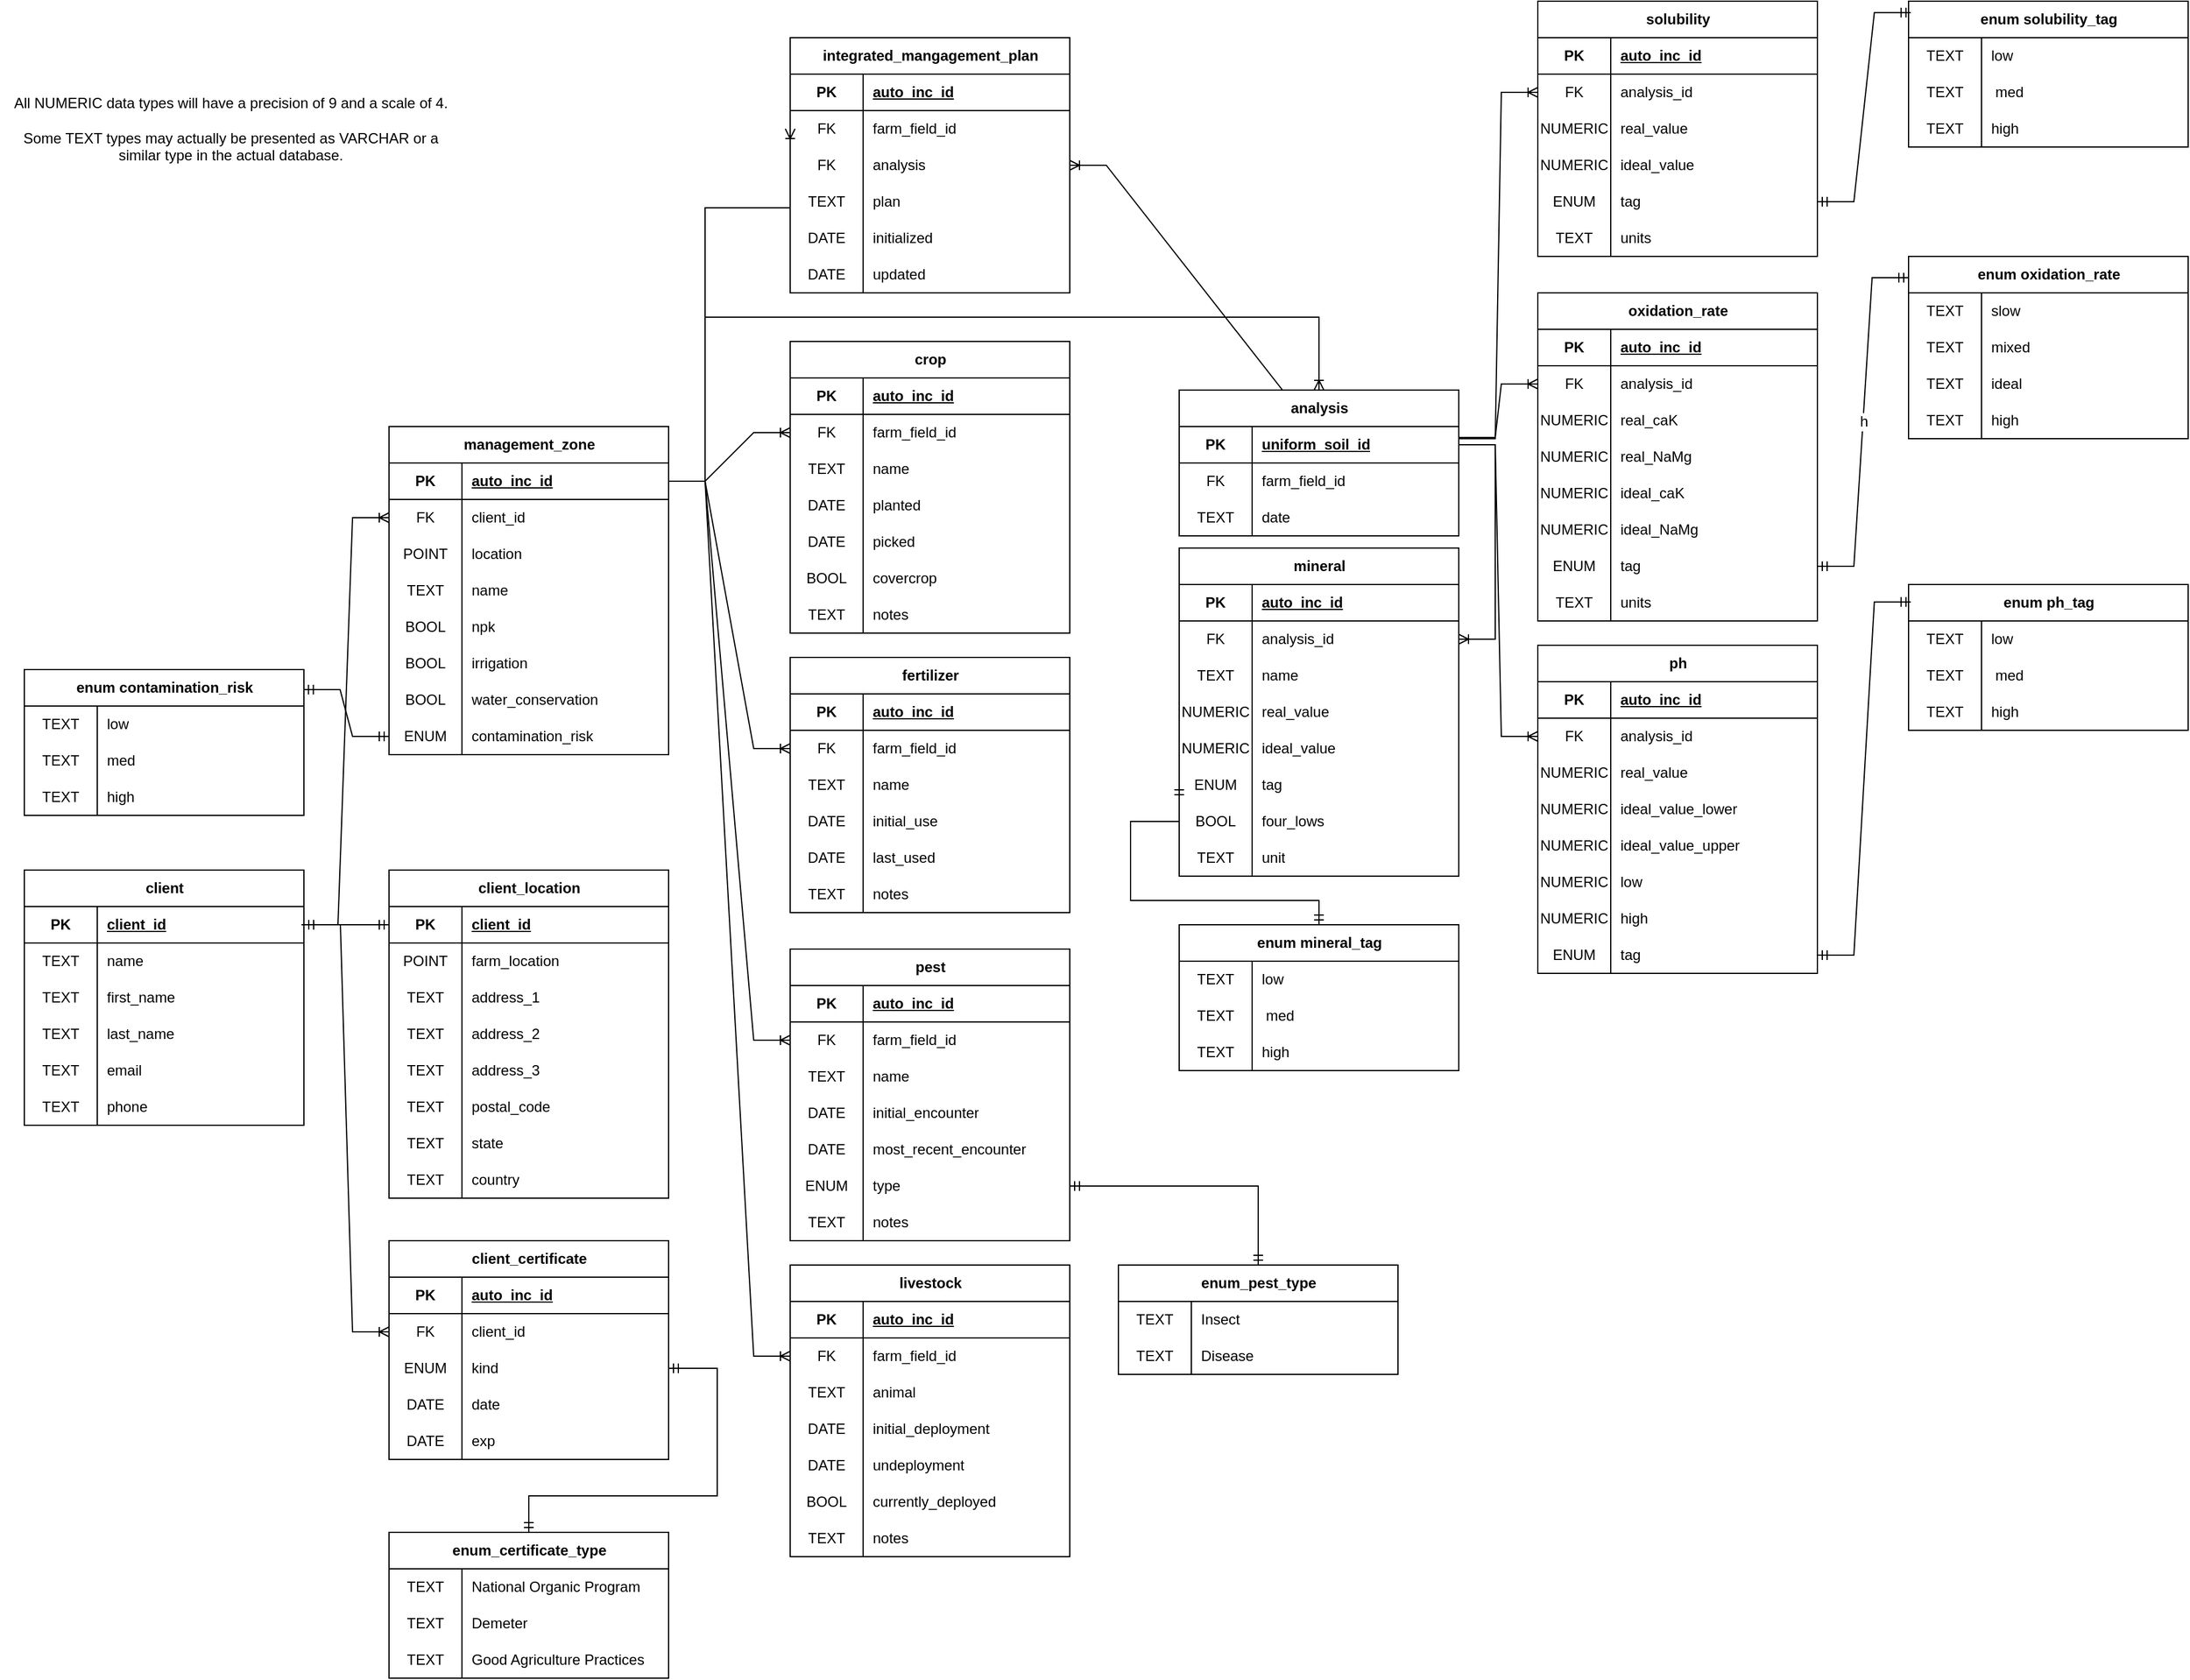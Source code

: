 <mxfile version="28.1.2">
  <diagram name="Page-1" id="g5I1WI6cauZtKG3a9vCZ">
    <mxGraphModel dx="258" dy="1880" grid="1" gridSize="10" guides="1" tooltips="1" connect="1" arrows="1" fold="1" page="1" pageScale="1" pageWidth="850" pageHeight="1100" math="0" shadow="0">
      <root>
        <mxCell id="0" />
        <mxCell id="1" parent="0" />
        <mxCell id="ep0V2J5eeQuFn0R-BPp5-1" value="client" style="shape=table;startSize=30;container=1;collapsible=1;childLayout=tableLayout;fixedRows=1;rowLines=0;fontStyle=1;align=center;resizeLast=1;html=1;" parent="1" vertex="1">
          <mxGeometry x="30" y="-135" width="230" height="210" as="geometry" />
        </mxCell>
        <mxCell id="ep0V2J5eeQuFn0R-BPp5-2" value="" style="shape=tableRow;horizontal=0;startSize=0;swimlaneHead=0;swimlaneBody=0;fillColor=none;collapsible=0;dropTarget=0;points=[[0,0.5],[1,0.5]];portConstraint=eastwest;top=0;left=0;right=0;bottom=1;" parent="ep0V2J5eeQuFn0R-BPp5-1" vertex="1">
          <mxGeometry y="30" width="230" height="30" as="geometry" />
        </mxCell>
        <mxCell id="ep0V2J5eeQuFn0R-BPp5-3" value="PK" style="shape=partialRectangle;connectable=0;fillColor=none;top=0;left=0;bottom=0;right=0;fontStyle=1;overflow=hidden;whiteSpace=wrap;html=1;" parent="ep0V2J5eeQuFn0R-BPp5-2" vertex="1">
          <mxGeometry width="60" height="30" as="geometry">
            <mxRectangle width="60" height="30" as="alternateBounds" />
          </mxGeometry>
        </mxCell>
        <mxCell id="ep0V2J5eeQuFn0R-BPp5-4" value="client_id" style="shape=partialRectangle;connectable=0;fillColor=none;top=0;left=0;bottom=0;right=0;align=left;spacingLeft=6;fontStyle=5;overflow=hidden;whiteSpace=wrap;html=1;" parent="ep0V2J5eeQuFn0R-BPp5-2" vertex="1">
          <mxGeometry x="60" width="170" height="30" as="geometry">
            <mxRectangle width="170" height="30" as="alternateBounds" />
          </mxGeometry>
        </mxCell>
        <mxCell id="ep0V2J5eeQuFn0R-BPp5-8" value="" style="shape=tableRow;horizontal=0;startSize=0;swimlaneHead=0;swimlaneBody=0;fillColor=none;collapsible=0;dropTarget=0;points=[[0,0.5],[1,0.5]];portConstraint=eastwest;top=0;left=0;right=0;bottom=0;" parent="ep0V2J5eeQuFn0R-BPp5-1" vertex="1">
          <mxGeometry y="60" width="230" height="30" as="geometry" />
        </mxCell>
        <mxCell id="ep0V2J5eeQuFn0R-BPp5-9" value="TEXT" style="shape=partialRectangle;connectable=0;fillColor=none;top=0;left=0;bottom=0;right=0;editable=1;overflow=hidden;whiteSpace=wrap;html=1;" parent="ep0V2J5eeQuFn0R-BPp5-8" vertex="1">
          <mxGeometry width="60" height="30" as="geometry">
            <mxRectangle width="60" height="30" as="alternateBounds" />
          </mxGeometry>
        </mxCell>
        <mxCell id="ep0V2J5eeQuFn0R-BPp5-10" value="name" style="shape=partialRectangle;connectable=0;fillColor=none;top=0;left=0;bottom=0;right=0;align=left;spacingLeft=6;overflow=hidden;whiteSpace=wrap;html=1;" parent="ep0V2J5eeQuFn0R-BPp5-8" vertex="1">
          <mxGeometry x="60" width="170" height="30" as="geometry">
            <mxRectangle width="170" height="30" as="alternateBounds" />
          </mxGeometry>
        </mxCell>
        <mxCell id="ep0V2J5eeQuFn0R-BPp5-11" value="" style="shape=tableRow;horizontal=0;startSize=0;swimlaneHead=0;swimlaneBody=0;fillColor=none;collapsible=0;dropTarget=0;points=[[0,0.5],[1,0.5]];portConstraint=eastwest;top=0;left=0;right=0;bottom=0;" parent="ep0V2J5eeQuFn0R-BPp5-1" vertex="1">
          <mxGeometry y="90" width="230" height="30" as="geometry" />
        </mxCell>
        <mxCell id="ep0V2J5eeQuFn0R-BPp5-12" value="TEXT" style="shape=partialRectangle;connectable=0;fillColor=none;top=0;left=0;bottom=0;right=0;editable=1;overflow=hidden;whiteSpace=wrap;html=1;" parent="ep0V2J5eeQuFn0R-BPp5-11" vertex="1">
          <mxGeometry width="60" height="30" as="geometry">
            <mxRectangle width="60" height="30" as="alternateBounds" />
          </mxGeometry>
        </mxCell>
        <mxCell id="ep0V2J5eeQuFn0R-BPp5-13" value="first_name" style="shape=partialRectangle;connectable=0;fillColor=none;top=0;left=0;bottom=0;right=0;align=left;spacingLeft=6;overflow=hidden;whiteSpace=wrap;html=1;" parent="ep0V2J5eeQuFn0R-BPp5-11" vertex="1">
          <mxGeometry x="60" width="170" height="30" as="geometry">
            <mxRectangle width="170" height="30" as="alternateBounds" />
          </mxGeometry>
        </mxCell>
        <mxCell id="ep0V2J5eeQuFn0R-BPp5-68" value="" style="shape=tableRow;horizontal=0;startSize=0;swimlaneHead=0;swimlaneBody=0;fillColor=none;collapsible=0;dropTarget=0;points=[[0,0.5],[1,0.5]];portConstraint=eastwest;top=0;left=0;right=0;bottom=0;" parent="ep0V2J5eeQuFn0R-BPp5-1" vertex="1">
          <mxGeometry y="120" width="230" height="30" as="geometry" />
        </mxCell>
        <mxCell id="ep0V2J5eeQuFn0R-BPp5-69" value="TEXT" style="shape=partialRectangle;connectable=0;fillColor=none;top=0;left=0;bottom=0;right=0;editable=1;overflow=hidden;whiteSpace=wrap;html=1;" parent="ep0V2J5eeQuFn0R-BPp5-68" vertex="1">
          <mxGeometry width="60" height="30" as="geometry">
            <mxRectangle width="60" height="30" as="alternateBounds" />
          </mxGeometry>
        </mxCell>
        <mxCell id="ep0V2J5eeQuFn0R-BPp5-70" value="last_name" style="shape=partialRectangle;connectable=0;fillColor=none;top=0;left=0;bottom=0;right=0;align=left;spacingLeft=6;overflow=hidden;whiteSpace=wrap;html=1;" parent="ep0V2J5eeQuFn0R-BPp5-68" vertex="1">
          <mxGeometry x="60" width="170" height="30" as="geometry">
            <mxRectangle width="170" height="30" as="alternateBounds" />
          </mxGeometry>
        </mxCell>
        <mxCell id="ep0V2J5eeQuFn0R-BPp5-71" value="" style="shape=tableRow;horizontal=0;startSize=0;swimlaneHead=0;swimlaneBody=0;fillColor=none;collapsible=0;dropTarget=0;points=[[0,0.5],[1,0.5]];portConstraint=eastwest;top=0;left=0;right=0;bottom=0;" parent="ep0V2J5eeQuFn0R-BPp5-1" vertex="1">
          <mxGeometry y="150" width="230" height="30" as="geometry" />
        </mxCell>
        <mxCell id="ep0V2J5eeQuFn0R-BPp5-72" value="TEXT" style="shape=partialRectangle;connectable=0;fillColor=none;top=0;left=0;bottom=0;right=0;editable=1;overflow=hidden;whiteSpace=wrap;html=1;" parent="ep0V2J5eeQuFn0R-BPp5-71" vertex="1">
          <mxGeometry width="60" height="30" as="geometry">
            <mxRectangle width="60" height="30" as="alternateBounds" />
          </mxGeometry>
        </mxCell>
        <mxCell id="ep0V2J5eeQuFn0R-BPp5-73" value="email" style="shape=partialRectangle;connectable=0;fillColor=none;top=0;left=0;bottom=0;right=0;align=left;spacingLeft=6;overflow=hidden;whiteSpace=wrap;html=1;" parent="ep0V2J5eeQuFn0R-BPp5-71" vertex="1">
          <mxGeometry x="60" width="170" height="30" as="geometry">
            <mxRectangle width="170" height="30" as="alternateBounds" />
          </mxGeometry>
        </mxCell>
        <mxCell id="ep0V2J5eeQuFn0R-BPp5-74" value="" style="shape=tableRow;horizontal=0;startSize=0;swimlaneHead=0;swimlaneBody=0;fillColor=none;collapsible=0;dropTarget=0;points=[[0,0.5],[1,0.5]];portConstraint=eastwest;top=0;left=0;right=0;bottom=0;" parent="ep0V2J5eeQuFn0R-BPp5-1" vertex="1">
          <mxGeometry y="180" width="230" height="30" as="geometry" />
        </mxCell>
        <mxCell id="ep0V2J5eeQuFn0R-BPp5-75" value="TEXT" style="shape=partialRectangle;connectable=0;fillColor=none;top=0;left=0;bottom=0;right=0;editable=1;overflow=hidden;whiteSpace=wrap;html=1;" parent="ep0V2J5eeQuFn0R-BPp5-74" vertex="1">
          <mxGeometry width="60" height="30" as="geometry">
            <mxRectangle width="60" height="30" as="alternateBounds" />
          </mxGeometry>
        </mxCell>
        <mxCell id="ep0V2J5eeQuFn0R-BPp5-76" value="phone" style="shape=partialRectangle;connectable=0;fillColor=none;top=0;left=0;bottom=0;right=0;align=left;spacingLeft=6;overflow=hidden;whiteSpace=wrap;html=1;" parent="ep0V2J5eeQuFn0R-BPp5-74" vertex="1">
          <mxGeometry x="60" width="170" height="30" as="geometry">
            <mxRectangle width="170" height="30" as="alternateBounds" />
          </mxGeometry>
        </mxCell>
        <mxCell id="ep0V2J5eeQuFn0R-BPp5-14" value="client_location" style="shape=table;startSize=30;container=1;collapsible=1;childLayout=tableLayout;fixedRows=1;rowLines=0;fontStyle=1;align=center;resizeLast=1;html=1;" parent="1" vertex="1">
          <mxGeometry x="330" y="-135" width="230" height="270" as="geometry" />
        </mxCell>
        <mxCell id="ep0V2J5eeQuFn0R-BPp5-15" value="" style="shape=tableRow;horizontal=0;startSize=0;swimlaneHead=0;swimlaneBody=0;fillColor=none;collapsible=0;dropTarget=0;points=[[0,0.5],[1,0.5]];portConstraint=eastwest;top=0;left=0;right=0;bottom=1;" parent="ep0V2J5eeQuFn0R-BPp5-14" vertex="1">
          <mxGeometry y="30" width="230" height="30" as="geometry" />
        </mxCell>
        <mxCell id="ep0V2J5eeQuFn0R-BPp5-16" value="PK" style="shape=partialRectangle;connectable=0;fillColor=none;top=0;left=0;bottom=0;right=0;fontStyle=1;overflow=hidden;whiteSpace=wrap;html=1;" parent="ep0V2J5eeQuFn0R-BPp5-15" vertex="1">
          <mxGeometry width="60" height="30" as="geometry">
            <mxRectangle width="60" height="30" as="alternateBounds" />
          </mxGeometry>
        </mxCell>
        <mxCell id="ep0V2J5eeQuFn0R-BPp5-17" value="client_id" style="shape=partialRectangle;connectable=0;fillColor=none;top=0;left=0;bottom=0;right=0;align=left;spacingLeft=6;fontStyle=5;overflow=hidden;whiteSpace=wrap;html=1;" parent="ep0V2J5eeQuFn0R-BPp5-15" vertex="1">
          <mxGeometry x="60" width="170" height="30" as="geometry">
            <mxRectangle width="170" height="30" as="alternateBounds" />
          </mxGeometry>
        </mxCell>
        <mxCell id="ep0V2J5eeQuFn0R-BPp5-18" value="" style="shape=tableRow;horizontal=0;startSize=0;swimlaneHead=0;swimlaneBody=0;fillColor=none;collapsible=0;dropTarget=0;points=[[0,0.5],[1,0.5]];portConstraint=eastwest;top=0;left=0;right=0;bottom=0;" parent="ep0V2J5eeQuFn0R-BPp5-14" vertex="1">
          <mxGeometry y="60" width="230" height="30" as="geometry" />
        </mxCell>
        <mxCell id="ep0V2J5eeQuFn0R-BPp5-19" value="POINT" style="shape=partialRectangle;connectable=0;fillColor=none;top=0;left=0;bottom=0;right=0;editable=1;overflow=hidden;whiteSpace=wrap;html=1;" parent="ep0V2J5eeQuFn0R-BPp5-18" vertex="1">
          <mxGeometry width="60" height="30" as="geometry">
            <mxRectangle width="60" height="30" as="alternateBounds" />
          </mxGeometry>
        </mxCell>
        <mxCell id="ep0V2J5eeQuFn0R-BPp5-20" value="farm_location" style="shape=partialRectangle;connectable=0;fillColor=none;top=0;left=0;bottom=0;right=0;align=left;spacingLeft=6;overflow=hidden;whiteSpace=wrap;html=1;" parent="ep0V2J5eeQuFn0R-BPp5-18" vertex="1">
          <mxGeometry x="60" width="170" height="30" as="geometry">
            <mxRectangle width="170" height="30" as="alternateBounds" />
          </mxGeometry>
        </mxCell>
        <mxCell id="ep0V2J5eeQuFn0R-BPp5-21" value="" style="shape=tableRow;horizontal=0;startSize=0;swimlaneHead=0;swimlaneBody=0;fillColor=none;collapsible=0;dropTarget=0;points=[[0,0.5],[1,0.5]];portConstraint=eastwest;top=0;left=0;right=0;bottom=0;" parent="ep0V2J5eeQuFn0R-BPp5-14" vertex="1">
          <mxGeometry y="90" width="230" height="30" as="geometry" />
        </mxCell>
        <mxCell id="ep0V2J5eeQuFn0R-BPp5-22" value="TEXT" style="shape=partialRectangle;connectable=0;fillColor=none;top=0;left=0;bottom=0;right=0;editable=1;overflow=hidden;whiteSpace=wrap;html=1;" parent="ep0V2J5eeQuFn0R-BPp5-21" vertex="1">
          <mxGeometry width="60" height="30" as="geometry">
            <mxRectangle width="60" height="30" as="alternateBounds" />
          </mxGeometry>
        </mxCell>
        <mxCell id="ep0V2J5eeQuFn0R-BPp5-23" value="address_1" style="shape=partialRectangle;connectable=0;fillColor=none;top=0;left=0;bottom=0;right=0;align=left;spacingLeft=6;overflow=hidden;whiteSpace=wrap;html=1;" parent="ep0V2J5eeQuFn0R-BPp5-21" vertex="1">
          <mxGeometry x="60" width="170" height="30" as="geometry">
            <mxRectangle width="170" height="30" as="alternateBounds" />
          </mxGeometry>
        </mxCell>
        <mxCell id="ep0V2J5eeQuFn0R-BPp5-24" value="" style="shape=tableRow;horizontal=0;startSize=0;swimlaneHead=0;swimlaneBody=0;fillColor=none;collapsible=0;dropTarget=0;points=[[0,0.5],[1,0.5]];portConstraint=eastwest;top=0;left=0;right=0;bottom=0;" parent="ep0V2J5eeQuFn0R-BPp5-14" vertex="1">
          <mxGeometry y="120" width="230" height="30" as="geometry" />
        </mxCell>
        <mxCell id="ep0V2J5eeQuFn0R-BPp5-25" value="TEXT" style="shape=partialRectangle;connectable=0;fillColor=none;top=0;left=0;bottom=0;right=0;editable=1;overflow=hidden;whiteSpace=wrap;html=1;" parent="ep0V2J5eeQuFn0R-BPp5-24" vertex="1">
          <mxGeometry width="60" height="30" as="geometry">
            <mxRectangle width="60" height="30" as="alternateBounds" />
          </mxGeometry>
        </mxCell>
        <mxCell id="ep0V2J5eeQuFn0R-BPp5-26" value="address_2" style="shape=partialRectangle;connectable=0;fillColor=none;top=0;left=0;bottom=0;right=0;align=left;spacingLeft=6;overflow=hidden;whiteSpace=wrap;html=1;" parent="ep0V2J5eeQuFn0R-BPp5-24" vertex="1">
          <mxGeometry x="60" width="170" height="30" as="geometry">
            <mxRectangle width="170" height="30" as="alternateBounds" />
          </mxGeometry>
        </mxCell>
        <mxCell id="ep0V2J5eeQuFn0R-BPp5-77" value="" style="shape=tableRow;horizontal=0;startSize=0;swimlaneHead=0;swimlaneBody=0;fillColor=none;collapsible=0;dropTarget=0;points=[[0,0.5],[1,0.5]];portConstraint=eastwest;top=0;left=0;right=0;bottom=0;" parent="ep0V2J5eeQuFn0R-BPp5-14" vertex="1">
          <mxGeometry y="150" width="230" height="30" as="geometry" />
        </mxCell>
        <mxCell id="ep0V2J5eeQuFn0R-BPp5-78" value="TEXT" style="shape=partialRectangle;connectable=0;fillColor=none;top=0;left=0;bottom=0;right=0;editable=1;overflow=hidden;whiteSpace=wrap;html=1;" parent="ep0V2J5eeQuFn0R-BPp5-77" vertex="1">
          <mxGeometry width="60" height="30" as="geometry">
            <mxRectangle width="60" height="30" as="alternateBounds" />
          </mxGeometry>
        </mxCell>
        <mxCell id="ep0V2J5eeQuFn0R-BPp5-79" value="address_3" style="shape=partialRectangle;connectable=0;fillColor=none;top=0;left=0;bottom=0;right=0;align=left;spacingLeft=6;overflow=hidden;whiteSpace=wrap;html=1;" parent="ep0V2J5eeQuFn0R-BPp5-77" vertex="1">
          <mxGeometry x="60" width="170" height="30" as="geometry">
            <mxRectangle width="170" height="30" as="alternateBounds" />
          </mxGeometry>
        </mxCell>
        <mxCell id="ep0V2J5eeQuFn0R-BPp5-80" value="" style="shape=tableRow;horizontal=0;startSize=0;swimlaneHead=0;swimlaneBody=0;fillColor=none;collapsible=0;dropTarget=0;points=[[0,0.5],[1,0.5]];portConstraint=eastwest;top=0;left=0;right=0;bottom=0;" parent="ep0V2J5eeQuFn0R-BPp5-14" vertex="1">
          <mxGeometry y="180" width="230" height="30" as="geometry" />
        </mxCell>
        <mxCell id="ep0V2J5eeQuFn0R-BPp5-81" value="TEXT" style="shape=partialRectangle;connectable=0;fillColor=none;top=0;left=0;bottom=0;right=0;editable=1;overflow=hidden;whiteSpace=wrap;html=1;" parent="ep0V2J5eeQuFn0R-BPp5-80" vertex="1">
          <mxGeometry width="60" height="30" as="geometry">
            <mxRectangle width="60" height="30" as="alternateBounds" />
          </mxGeometry>
        </mxCell>
        <mxCell id="ep0V2J5eeQuFn0R-BPp5-82" value="postal_code" style="shape=partialRectangle;connectable=0;fillColor=none;top=0;left=0;bottom=0;right=0;align=left;spacingLeft=6;overflow=hidden;whiteSpace=wrap;html=1;" parent="ep0V2J5eeQuFn0R-BPp5-80" vertex="1">
          <mxGeometry x="60" width="170" height="30" as="geometry">
            <mxRectangle width="170" height="30" as="alternateBounds" />
          </mxGeometry>
        </mxCell>
        <mxCell id="aMT9BD8jbMG2D5lSmg1w-20" value="" style="shape=tableRow;horizontal=0;startSize=0;swimlaneHead=0;swimlaneBody=0;fillColor=none;collapsible=0;dropTarget=0;points=[[0,0.5],[1,0.5]];portConstraint=eastwest;top=0;left=0;right=0;bottom=0;" parent="ep0V2J5eeQuFn0R-BPp5-14" vertex="1">
          <mxGeometry y="210" width="230" height="30" as="geometry" />
        </mxCell>
        <mxCell id="aMT9BD8jbMG2D5lSmg1w-21" value="TEXT" style="shape=partialRectangle;connectable=0;fillColor=none;top=0;left=0;bottom=0;right=0;editable=1;overflow=hidden;whiteSpace=wrap;html=1;" parent="aMT9BD8jbMG2D5lSmg1w-20" vertex="1">
          <mxGeometry width="60" height="30" as="geometry">
            <mxRectangle width="60" height="30" as="alternateBounds" />
          </mxGeometry>
        </mxCell>
        <mxCell id="aMT9BD8jbMG2D5lSmg1w-22" value="state" style="shape=partialRectangle;connectable=0;fillColor=none;top=0;left=0;bottom=0;right=0;align=left;spacingLeft=6;overflow=hidden;whiteSpace=wrap;html=1;" parent="aMT9BD8jbMG2D5lSmg1w-20" vertex="1">
          <mxGeometry x="60" width="170" height="30" as="geometry">
            <mxRectangle width="170" height="30" as="alternateBounds" />
          </mxGeometry>
        </mxCell>
        <mxCell id="aMT9BD8jbMG2D5lSmg1w-23" value="" style="shape=tableRow;horizontal=0;startSize=0;swimlaneHead=0;swimlaneBody=0;fillColor=none;collapsible=0;dropTarget=0;points=[[0,0.5],[1,0.5]];portConstraint=eastwest;top=0;left=0;right=0;bottom=0;" parent="ep0V2J5eeQuFn0R-BPp5-14" vertex="1">
          <mxGeometry y="240" width="230" height="30" as="geometry" />
        </mxCell>
        <mxCell id="aMT9BD8jbMG2D5lSmg1w-24" value="TEXT" style="shape=partialRectangle;connectable=0;fillColor=none;top=0;left=0;bottom=0;right=0;editable=1;overflow=hidden;whiteSpace=wrap;html=1;" parent="aMT9BD8jbMG2D5lSmg1w-23" vertex="1">
          <mxGeometry width="60" height="30" as="geometry">
            <mxRectangle width="60" height="30" as="alternateBounds" />
          </mxGeometry>
        </mxCell>
        <mxCell id="aMT9BD8jbMG2D5lSmg1w-25" value="country" style="shape=partialRectangle;connectable=0;fillColor=none;top=0;left=0;bottom=0;right=0;align=left;spacingLeft=6;overflow=hidden;whiteSpace=wrap;html=1;" parent="aMT9BD8jbMG2D5lSmg1w-23" vertex="1">
          <mxGeometry x="60" width="170" height="30" as="geometry">
            <mxRectangle width="170" height="30" as="alternateBounds" />
          </mxGeometry>
        </mxCell>
        <mxCell id="ep0V2J5eeQuFn0R-BPp5-83" value="client_certificate" style="shape=table;startSize=30;container=1;collapsible=1;childLayout=tableLayout;fixedRows=1;rowLines=0;fontStyle=1;align=center;resizeLast=1;html=1;" parent="1" vertex="1">
          <mxGeometry x="330" y="170" width="230" height="180" as="geometry" />
        </mxCell>
        <mxCell id="ep0V2J5eeQuFn0R-BPp5-84" value="" style="shape=tableRow;horizontal=0;startSize=0;swimlaneHead=0;swimlaneBody=0;fillColor=none;collapsible=0;dropTarget=0;points=[[0,0.5],[1,0.5]];portConstraint=eastwest;top=0;left=0;right=0;bottom=1;" parent="ep0V2J5eeQuFn0R-BPp5-83" vertex="1">
          <mxGeometry y="30" width="230" height="30" as="geometry" />
        </mxCell>
        <mxCell id="ep0V2J5eeQuFn0R-BPp5-85" value="PK" style="shape=partialRectangle;connectable=0;fillColor=none;top=0;left=0;bottom=0;right=0;fontStyle=1;overflow=hidden;whiteSpace=wrap;html=1;" parent="ep0V2J5eeQuFn0R-BPp5-84" vertex="1">
          <mxGeometry width="60" height="30" as="geometry">
            <mxRectangle width="60" height="30" as="alternateBounds" />
          </mxGeometry>
        </mxCell>
        <mxCell id="ep0V2J5eeQuFn0R-BPp5-86" value="auto_inc_id" style="shape=partialRectangle;connectable=0;fillColor=none;top=0;left=0;bottom=0;right=0;align=left;spacingLeft=6;fontStyle=5;overflow=hidden;whiteSpace=wrap;html=1;" parent="ep0V2J5eeQuFn0R-BPp5-84" vertex="1">
          <mxGeometry x="60" width="170" height="30" as="geometry">
            <mxRectangle width="170" height="30" as="alternateBounds" />
          </mxGeometry>
        </mxCell>
        <mxCell id="ep0V2J5eeQuFn0R-BPp5-87" value="" style="shape=tableRow;horizontal=0;startSize=0;swimlaneHead=0;swimlaneBody=0;fillColor=none;collapsible=0;dropTarget=0;points=[[0,0.5],[1,0.5]];portConstraint=eastwest;top=0;left=0;right=0;bottom=0;" parent="ep0V2J5eeQuFn0R-BPp5-83" vertex="1">
          <mxGeometry y="60" width="230" height="30" as="geometry" />
        </mxCell>
        <mxCell id="ep0V2J5eeQuFn0R-BPp5-88" value="FK" style="shape=partialRectangle;connectable=0;fillColor=none;top=0;left=0;bottom=0;right=0;editable=1;overflow=hidden;whiteSpace=wrap;html=1;" parent="ep0V2J5eeQuFn0R-BPp5-87" vertex="1">
          <mxGeometry width="60" height="30" as="geometry">
            <mxRectangle width="60" height="30" as="alternateBounds" />
          </mxGeometry>
        </mxCell>
        <mxCell id="ep0V2J5eeQuFn0R-BPp5-89" value="client_id" style="shape=partialRectangle;connectable=0;fillColor=none;top=0;left=0;bottom=0;right=0;align=left;spacingLeft=6;overflow=hidden;whiteSpace=wrap;html=1;" parent="ep0V2J5eeQuFn0R-BPp5-87" vertex="1">
          <mxGeometry x="60" width="170" height="30" as="geometry">
            <mxRectangle width="170" height="30" as="alternateBounds" />
          </mxGeometry>
        </mxCell>
        <mxCell id="ep0V2J5eeQuFn0R-BPp5-90" value="" style="shape=tableRow;horizontal=0;startSize=0;swimlaneHead=0;swimlaneBody=0;fillColor=none;collapsible=0;dropTarget=0;points=[[0,0.5],[1,0.5]];portConstraint=eastwest;top=0;left=0;right=0;bottom=0;" parent="ep0V2J5eeQuFn0R-BPp5-83" vertex="1">
          <mxGeometry y="90" width="230" height="30" as="geometry" />
        </mxCell>
        <mxCell id="ep0V2J5eeQuFn0R-BPp5-91" value="ENUM" style="shape=partialRectangle;connectable=0;fillColor=none;top=0;left=0;bottom=0;right=0;editable=1;overflow=hidden;whiteSpace=wrap;html=1;" parent="ep0V2J5eeQuFn0R-BPp5-90" vertex="1">
          <mxGeometry width="60" height="30" as="geometry">
            <mxRectangle width="60" height="30" as="alternateBounds" />
          </mxGeometry>
        </mxCell>
        <mxCell id="ep0V2J5eeQuFn0R-BPp5-92" value="kind" style="shape=partialRectangle;connectable=0;fillColor=none;top=0;left=0;bottom=0;right=0;align=left;spacingLeft=6;overflow=hidden;whiteSpace=wrap;html=1;" parent="ep0V2J5eeQuFn0R-BPp5-90" vertex="1">
          <mxGeometry x="60" width="170" height="30" as="geometry">
            <mxRectangle width="170" height="30" as="alternateBounds" />
          </mxGeometry>
        </mxCell>
        <mxCell id="ep0V2J5eeQuFn0R-BPp5-93" value="" style="shape=tableRow;horizontal=0;startSize=0;swimlaneHead=0;swimlaneBody=0;fillColor=none;collapsible=0;dropTarget=0;points=[[0,0.5],[1,0.5]];portConstraint=eastwest;top=0;left=0;right=0;bottom=0;" parent="ep0V2J5eeQuFn0R-BPp5-83" vertex="1">
          <mxGeometry y="120" width="230" height="30" as="geometry" />
        </mxCell>
        <mxCell id="ep0V2J5eeQuFn0R-BPp5-94" value="DATE" style="shape=partialRectangle;connectable=0;fillColor=none;top=0;left=0;bottom=0;right=0;editable=1;overflow=hidden;whiteSpace=wrap;html=1;" parent="ep0V2J5eeQuFn0R-BPp5-93" vertex="1">
          <mxGeometry width="60" height="30" as="geometry">
            <mxRectangle width="60" height="30" as="alternateBounds" />
          </mxGeometry>
        </mxCell>
        <mxCell id="ep0V2J5eeQuFn0R-BPp5-95" value="date" style="shape=partialRectangle;connectable=0;fillColor=none;top=0;left=0;bottom=0;right=0;align=left;spacingLeft=6;overflow=hidden;whiteSpace=wrap;html=1;" parent="ep0V2J5eeQuFn0R-BPp5-93" vertex="1">
          <mxGeometry x="60" width="170" height="30" as="geometry">
            <mxRectangle width="170" height="30" as="alternateBounds" />
          </mxGeometry>
        </mxCell>
        <mxCell id="ep0V2J5eeQuFn0R-BPp5-96" value="" style="shape=tableRow;horizontal=0;startSize=0;swimlaneHead=0;swimlaneBody=0;fillColor=none;collapsible=0;dropTarget=0;points=[[0,0.5],[1,0.5]];portConstraint=eastwest;top=0;left=0;right=0;bottom=0;" parent="ep0V2J5eeQuFn0R-BPp5-83" vertex="1">
          <mxGeometry y="150" width="230" height="30" as="geometry" />
        </mxCell>
        <mxCell id="ep0V2J5eeQuFn0R-BPp5-97" value="DATE" style="shape=partialRectangle;connectable=0;fillColor=none;top=0;left=0;bottom=0;right=0;editable=1;overflow=hidden;whiteSpace=wrap;html=1;" parent="ep0V2J5eeQuFn0R-BPp5-96" vertex="1">
          <mxGeometry width="60" height="30" as="geometry">
            <mxRectangle width="60" height="30" as="alternateBounds" />
          </mxGeometry>
        </mxCell>
        <mxCell id="ep0V2J5eeQuFn0R-BPp5-98" value="exp" style="shape=partialRectangle;connectable=0;fillColor=none;top=0;left=0;bottom=0;right=0;align=left;spacingLeft=6;overflow=hidden;whiteSpace=wrap;html=1;" parent="ep0V2J5eeQuFn0R-BPp5-96" vertex="1">
          <mxGeometry x="60" width="170" height="30" as="geometry">
            <mxRectangle width="170" height="30" as="alternateBounds" />
          </mxGeometry>
        </mxCell>
        <mxCell id="ep0V2J5eeQuFn0R-BPp5-102" value="" style="edgeStyle=entityRelationEdgeStyle;fontSize=12;html=1;endArrow=ERoneToMany;rounded=0;entryX=0;entryY=0.5;entryDx=0;entryDy=0;" parent="1" target="ep0V2J5eeQuFn0R-BPp5-87" edge="1">
          <mxGeometry width="100" height="100" relative="1" as="geometry">
            <mxPoint x="260" y="-90" as="sourcePoint" />
            <mxPoint x="480" y="280" as="targetPoint" />
          </mxGeometry>
        </mxCell>
        <mxCell id="ep0V2J5eeQuFn0R-BPp5-103" value="" style="edgeStyle=entityRelationEdgeStyle;fontSize=12;html=1;endArrow=ERmandOne;startArrow=ERmandOne;rounded=0;" parent="1" target="ep0V2J5eeQuFn0R-BPp5-15" edge="1">
          <mxGeometry width="100" height="100" relative="1" as="geometry">
            <mxPoint x="260" y="-90" as="sourcePoint" />
            <mxPoint x="480" y="280" as="targetPoint" />
          </mxGeometry>
        </mxCell>
        <mxCell id="ep0V2J5eeQuFn0R-BPp5-104" value="management_zone" style="shape=table;startSize=30;container=1;collapsible=1;childLayout=tableLayout;fixedRows=1;rowLines=0;fontStyle=1;align=center;resizeLast=1;html=1;" parent="1" vertex="1">
          <mxGeometry x="330" y="-500" width="230" height="270" as="geometry" />
        </mxCell>
        <mxCell id="ep0V2J5eeQuFn0R-BPp5-105" value="" style="shape=tableRow;horizontal=0;startSize=0;swimlaneHead=0;swimlaneBody=0;fillColor=none;collapsible=0;dropTarget=0;points=[[0,0.5],[1,0.5]];portConstraint=eastwest;top=0;left=0;right=0;bottom=1;" parent="ep0V2J5eeQuFn0R-BPp5-104" vertex="1">
          <mxGeometry y="30" width="230" height="30" as="geometry" />
        </mxCell>
        <mxCell id="ep0V2J5eeQuFn0R-BPp5-106" value="PK" style="shape=partialRectangle;connectable=0;fillColor=none;top=0;left=0;bottom=0;right=0;fontStyle=1;overflow=hidden;whiteSpace=wrap;html=1;" parent="ep0V2J5eeQuFn0R-BPp5-105" vertex="1">
          <mxGeometry width="60" height="30" as="geometry">
            <mxRectangle width="60" height="30" as="alternateBounds" />
          </mxGeometry>
        </mxCell>
        <mxCell id="ep0V2J5eeQuFn0R-BPp5-107" value="auto_inc_id" style="shape=partialRectangle;connectable=0;fillColor=none;top=0;left=0;bottom=0;right=0;align=left;spacingLeft=6;fontStyle=5;overflow=hidden;whiteSpace=wrap;html=1;" parent="ep0V2J5eeQuFn0R-BPp5-105" vertex="1">
          <mxGeometry x="60" width="170" height="30" as="geometry">
            <mxRectangle width="170" height="30" as="alternateBounds" />
          </mxGeometry>
        </mxCell>
        <mxCell id="ep0V2J5eeQuFn0R-BPp5-142" value="" style="shape=tableRow;horizontal=0;startSize=0;swimlaneHead=0;swimlaneBody=0;fillColor=none;collapsible=0;dropTarget=0;points=[[0,0.5],[1,0.5]];portConstraint=eastwest;top=0;left=0;right=0;bottom=0;" parent="ep0V2J5eeQuFn0R-BPp5-104" vertex="1">
          <mxGeometry y="60" width="230" height="30" as="geometry" />
        </mxCell>
        <mxCell id="ep0V2J5eeQuFn0R-BPp5-143" value="FK" style="shape=partialRectangle;connectable=0;fillColor=none;top=0;left=0;bottom=0;right=0;editable=1;overflow=hidden;whiteSpace=wrap;html=1;" parent="ep0V2J5eeQuFn0R-BPp5-142" vertex="1">
          <mxGeometry width="60" height="30" as="geometry">
            <mxRectangle width="60" height="30" as="alternateBounds" />
          </mxGeometry>
        </mxCell>
        <mxCell id="ep0V2J5eeQuFn0R-BPp5-144" value="client_id" style="shape=partialRectangle;connectable=0;fillColor=none;top=0;left=0;bottom=0;right=0;align=left;spacingLeft=6;overflow=hidden;whiteSpace=wrap;html=1;" parent="ep0V2J5eeQuFn0R-BPp5-142" vertex="1">
          <mxGeometry x="60" width="170" height="30" as="geometry">
            <mxRectangle width="170" height="30" as="alternateBounds" />
          </mxGeometry>
        </mxCell>
        <mxCell id="ep0V2J5eeQuFn0R-BPp5-108" value="" style="shape=tableRow;horizontal=0;startSize=0;swimlaneHead=0;swimlaneBody=0;fillColor=none;collapsible=0;dropTarget=0;points=[[0,0.5],[1,0.5]];portConstraint=eastwest;top=0;left=0;right=0;bottom=0;" parent="ep0V2J5eeQuFn0R-BPp5-104" vertex="1">
          <mxGeometry y="90" width="230" height="30" as="geometry" />
        </mxCell>
        <mxCell id="ep0V2J5eeQuFn0R-BPp5-109" value="POINT" style="shape=partialRectangle;connectable=0;fillColor=none;top=0;left=0;bottom=0;right=0;editable=1;overflow=hidden;whiteSpace=wrap;html=1;" parent="ep0V2J5eeQuFn0R-BPp5-108" vertex="1">
          <mxGeometry width="60" height="30" as="geometry">
            <mxRectangle width="60" height="30" as="alternateBounds" />
          </mxGeometry>
        </mxCell>
        <mxCell id="ep0V2J5eeQuFn0R-BPp5-110" value="location" style="shape=partialRectangle;connectable=0;fillColor=none;top=0;left=0;bottom=0;right=0;align=left;spacingLeft=6;overflow=hidden;whiteSpace=wrap;html=1;" parent="ep0V2J5eeQuFn0R-BPp5-108" vertex="1">
          <mxGeometry x="60" width="170" height="30" as="geometry">
            <mxRectangle width="170" height="30" as="alternateBounds" />
          </mxGeometry>
        </mxCell>
        <mxCell id="ep0V2J5eeQuFn0R-BPp5-111" value="" style="shape=tableRow;horizontal=0;startSize=0;swimlaneHead=0;swimlaneBody=0;fillColor=none;collapsible=0;dropTarget=0;points=[[0,0.5],[1,0.5]];portConstraint=eastwest;top=0;left=0;right=0;bottom=0;" parent="ep0V2J5eeQuFn0R-BPp5-104" vertex="1">
          <mxGeometry y="120" width="230" height="30" as="geometry" />
        </mxCell>
        <mxCell id="ep0V2J5eeQuFn0R-BPp5-112" value="TEXT" style="shape=partialRectangle;connectable=0;fillColor=none;top=0;left=0;bottom=0;right=0;editable=1;overflow=hidden;whiteSpace=wrap;html=1;" parent="ep0V2J5eeQuFn0R-BPp5-111" vertex="1">
          <mxGeometry width="60" height="30" as="geometry">
            <mxRectangle width="60" height="30" as="alternateBounds" />
          </mxGeometry>
        </mxCell>
        <mxCell id="ep0V2J5eeQuFn0R-BPp5-113" value="name" style="shape=partialRectangle;connectable=0;fillColor=none;top=0;left=0;bottom=0;right=0;align=left;spacingLeft=6;overflow=hidden;whiteSpace=wrap;html=1;" parent="ep0V2J5eeQuFn0R-BPp5-111" vertex="1">
          <mxGeometry x="60" width="170" height="30" as="geometry">
            <mxRectangle width="170" height="30" as="alternateBounds" />
          </mxGeometry>
        </mxCell>
        <mxCell id="ep0V2J5eeQuFn0R-BPp5-120" value="" style="shape=tableRow;horizontal=0;startSize=0;swimlaneHead=0;swimlaneBody=0;fillColor=none;collapsible=0;dropTarget=0;points=[[0,0.5],[1,0.5]];portConstraint=eastwest;top=0;left=0;right=0;bottom=0;" parent="ep0V2J5eeQuFn0R-BPp5-104" vertex="1">
          <mxGeometry y="150" width="230" height="30" as="geometry" />
        </mxCell>
        <mxCell id="ep0V2J5eeQuFn0R-BPp5-121" value="BOOL" style="shape=partialRectangle;connectable=0;fillColor=none;top=0;left=0;bottom=0;right=0;editable=1;overflow=hidden;whiteSpace=wrap;html=1;" parent="ep0V2J5eeQuFn0R-BPp5-120" vertex="1">
          <mxGeometry width="60" height="30" as="geometry">
            <mxRectangle width="60" height="30" as="alternateBounds" />
          </mxGeometry>
        </mxCell>
        <mxCell id="ep0V2J5eeQuFn0R-BPp5-122" value="npk" style="shape=partialRectangle;connectable=0;fillColor=none;top=0;left=0;bottom=0;right=0;align=left;spacingLeft=6;overflow=hidden;whiteSpace=wrap;html=1;" parent="ep0V2J5eeQuFn0R-BPp5-120" vertex="1">
          <mxGeometry x="60" width="170" height="30" as="geometry">
            <mxRectangle width="170" height="30" as="alternateBounds" />
          </mxGeometry>
        </mxCell>
        <mxCell id="ep0V2J5eeQuFn0R-BPp5-123" value="" style="shape=tableRow;horizontal=0;startSize=0;swimlaneHead=0;swimlaneBody=0;fillColor=none;collapsible=0;dropTarget=0;points=[[0,0.5],[1,0.5]];portConstraint=eastwest;top=0;left=0;right=0;bottom=0;" parent="ep0V2J5eeQuFn0R-BPp5-104" vertex="1">
          <mxGeometry y="180" width="230" height="30" as="geometry" />
        </mxCell>
        <mxCell id="ep0V2J5eeQuFn0R-BPp5-124" value="BOOL" style="shape=partialRectangle;connectable=0;fillColor=none;top=0;left=0;bottom=0;right=0;editable=1;overflow=hidden;whiteSpace=wrap;html=1;" parent="ep0V2J5eeQuFn0R-BPp5-123" vertex="1">
          <mxGeometry width="60" height="30" as="geometry">
            <mxRectangle width="60" height="30" as="alternateBounds" />
          </mxGeometry>
        </mxCell>
        <mxCell id="ep0V2J5eeQuFn0R-BPp5-125" value="irrigation" style="shape=partialRectangle;connectable=0;fillColor=none;top=0;left=0;bottom=0;right=0;align=left;spacingLeft=6;overflow=hidden;whiteSpace=wrap;html=1;" parent="ep0V2J5eeQuFn0R-BPp5-123" vertex="1">
          <mxGeometry x="60" width="170" height="30" as="geometry">
            <mxRectangle width="170" height="30" as="alternateBounds" />
          </mxGeometry>
        </mxCell>
        <mxCell id="ep0V2J5eeQuFn0R-BPp5-170" value="" style="shape=tableRow;horizontal=0;startSize=0;swimlaneHead=0;swimlaneBody=0;fillColor=none;collapsible=0;dropTarget=0;points=[[0,0.5],[1,0.5]];portConstraint=eastwest;top=0;left=0;right=0;bottom=0;" parent="ep0V2J5eeQuFn0R-BPp5-104" vertex="1">
          <mxGeometry y="210" width="230" height="30" as="geometry" />
        </mxCell>
        <mxCell id="ep0V2J5eeQuFn0R-BPp5-171" value="BOOL" style="shape=partialRectangle;connectable=0;fillColor=none;top=0;left=0;bottom=0;right=0;editable=1;overflow=hidden;whiteSpace=wrap;html=1;" parent="ep0V2J5eeQuFn0R-BPp5-170" vertex="1">
          <mxGeometry width="60" height="30" as="geometry">
            <mxRectangle width="60" height="30" as="alternateBounds" />
          </mxGeometry>
        </mxCell>
        <mxCell id="ep0V2J5eeQuFn0R-BPp5-172" value="water_conservation" style="shape=partialRectangle;connectable=0;fillColor=none;top=0;left=0;bottom=0;right=0;align=left;spacingLeft=6;overflow=hidden;whiteSpace=wrap;html=1;" parent="ep0V2J5eeQuFn0R-BPp5-170" vertex="1">
          <mxGeometry x="60" width="170" height="30" as="geometry">
            <mxRectangle width="170" height="30" as="alternateBounds" />
          </mxGeometry>
        </mxCell>
        <mxCell id="ep0V2J5eeQuFn0R-BPp5-173" value="" style="shape=tableRow;horizontal=0;startSize=0;swimlaneHead=0;swimlaneBody=0;fillColor=none;collapsible=0;dropTarget=0;points=[[0,0.5],[1,0.5]];portConstraint=eastwest;top=0;left=0;right=0;bottom=0;" parent="ep0V2J5eeQuFn0R-BPp5-104" vertex="1">
          <mxGeometry y="240" width="230" height="30" as="geometry" />
        </mxCell>
        <mxCell id="ep0V2J5eeQuFn0R-BPp5-174" value="ENUM" style="shape=partialRectangle;connectable=0;fillColor=none;top=0;left=0;bottom=0;right=0;editable=1;overflow=hidden;whiteSpace=wrap;html=1;" parent="ep0V2J5eeQuFn0R-BPp5-173" vertex="1">
          <mxGeometry width="60" height="30" as="geometry">
            <mxRectangle width="60" height="30" as="alternateBounds" />
          </mxGeometry>
        </mxCell>
        <mxCell id="ep0V2J5eeQuFn0R-BPp5-175" value="contamination_risk" style="shape=partialRectangle;connectable=0;fillColor=none;top=0;left=0;bottom=0;right=0;align=left;spacingLeft=6;overflow=hidden;whiteSpace=wrap;html=1;" parent="ep0V2J5eeQuFn0R-BPp5-173" vertex="1">
          <mxGeometry x="60" width="170" height="30" as="geometry">
            <mxRectangle width="170" height="30" as="alternateBounds" />
          </mxGeometry>
        </mxCell>
        <mxCell id="ep0V2J5eeQuFn0R-BPp5-126" value="crop" style="shape=table;startSize=30;container=1;collapsible=1;childLayout=tableLayout;fixedRows=1;rowLines=0;fontStyle=1;align=center;resizeLast=1;html=1;" parent="1" vertex="1">
          <mxGeometry x="660" y="-570" width="230" height="240" as="geometry">
            <mxRectangle x="660" y="-570" width="60" height="30" as="alternateBounds" />
          </mxGeometry>
        </mxCell>
        <mxCell id="ep0V2J5eeQuFn0R-BPp5-127" value="" style="shape=tableRow;horizontal=0;startSize=0;swimlaneHead=0;swimlaneBody=0;fillColor=none;collapsible=0;dropTarget=0;points=[[0,0.5],[1,0.5]];portConstraint=eastwest;top=0;left=0;right=0;bottom=1;" parent="ep0V2J5eeQuFn0R-BPp5-126" vertex="1">
          <mxGeometry y="30" width="230" height="30" as="geometry" />
        </mxCell>
        <mxCell id="ep0V2J5eeQuFn0R-BPp5-128" value="PK" style="shape=partialRectangle;connectable=0;fillColor=none;top=0;left=0;bottom=0;right=0;fontStyle=1;overflow=hidden;whiteSpace=wrap;html=1;" parent="ep0V2J5eeQuFn0R-BPp5-127" vertex="1">
          <mxGeometry width="60" height="30" as="geometry">
            <mxRectangle width="60" height="30" as="alternateBounds" />
          </mxGeometry>
        </mxCell>
        <mxCell id="ep0V2J5eeQuFn0R-BPp5-129" value="auto_inc_id" style="shape=partialRectangle;connectable=0;fillColor=none;top=0;left=0;bottom=0;right=0;align=left;spacingLeft=6;fontStyle=5;overflow=hidden;whiteSpace=wrap;html=1;" parent="ep0V2J5eeQuFn0R-BPp5-127" vertex="1">
          <mxGeometry x="60" width="170" height="30" as="geometry">
            <mxRectangle width="170" height="30" as="alternateBounds" />
          </mxGeometry>
        </mxCell>
        <mxCell id="ep0V2J5eeQuFn0R-BPp5-130" value="" style="shape=tableRow;horizontal=0;startSize=0;swimlaneHead=0;swimlaneBody=0;fillColor=none;collapsible=0;dropTarget=0;points=[[0,0.5],[1,0.5]];portConstraint=eastwest;top=0;left=0;right=0;bottom=0;" parent="ep0V2J5eeQuFn0R-BPp5-126" vertex="1">
          <mxGeometry y="60" width="230" height="30" as="geometry" />
        </mxCell>
        <mxCell id="ep0V2J5eeQuFn0R-BPp5-131" value="FK" style="shape=partialRectangle;connectable=0;fillColor=none;top=0;left=0;bottom=0;right=0;editable=1;overflow=hidden;whiteSpace=wrap;html=1;" parent="ep0V2J5eeQuFn0R-BPp5-130" vertex="1">
          <mxGeometry width="60" height="30" as="geometry">
            <mxRectangle width="60" height="30" as="alternateBounds" />
          </mxGeometry>
        </mxCell>
        <mxCell id="ep0V2J5eeQuFn0R-BPp5-132" value="farm_field_id" style="shape=partialRectangle;connectable=0;fillColor=none;top=0;left=0;bottom=0;right=0;align=left;spacingLeft=6;overflow=hidden;whiteSpace=wrap;html=1;" parent="ep0V2J5eeQuFn0R-BPp5-130" vertex="1">
          <mxGeometry x="60" width="170" height="30" as="geometry">
            <mxRectangle width="170" height="30" as="alternateBounds" />
          </mxGeometry>
        </mxCell>
        <mxCell id="ep0V2J5eeQuFn0R-BPp5-133" value="" style="shape=tableRow;horizontal=0;startSize=0;swimlaneHead=0;swimlaneBody=0;fillColor=none;collapsible=0;dropTarget=0;points=[[0,0.5],[1,0.5]];portConstraint=eastwest;top=0;left=0;right=0;bottom=0;" parent="ep0V2J5eeQuFn0R-BPp5-126" vertex="1">
          <mxGeometry y="90" width="230" height="30" as="geometry" />
        </mxCell>
        <mxCell id="ep0V2J5eeQuFn0R-BPp5-134" value="TEXT" style="shape=partialRectangle;connectable=0;fillColor=none;top=0;left=0;bottom=0;right=0;editable=1;overflow=hidden;whiteSpace=wrap;html=1;" parent="ep0V2J5eeQuFn0R-BPp5-133" vertex="1">
          <mxGeometry width="60" height="30" as="geometry">
            <mxRectangle width="60" height="30" as="alternateBounds" />
          </mxGeometry>
        </mxCell>
        <mxCell id="ep0V2J5eeQuFn0R-BPp5-135" value="name" style="shape=partialRectangle;connectable=0;fillColor=none;top=0;left=0;bottom=0;right=0;align=left;spacingLeft=6;overflow=hidden;whiteSpace=wrap;html=1;" parent="ep0V2J5eeQuFn0R-BPp5-133" vertex="1">
          <mxGeometry x="60" width="170" height="30" as="geometry">
            <mxRectangle width="170" height="30" as="alternateBounds" />
          </mxGeometry>
        </mxCell>
        <mxCell id="ep0V2J5eeQuFn0R-BPp5-147" value="" style="shape=tableRow;horizontal=0;startSize=0;swimlaneHead=0;swimlaneBody=0;fillColor=none;collapsible=0;dropTarget=0;points=[[0,0.5],[1,0.5]];portConstraint=eastwest;top=0;left=0;right=0;bottom=0;" parent="ep0V2J5eeQuFn0R-BPp5-126" vertex="1">
          <mxGeometry y="120" width="230" height="30" as="geometry" />
        </mxCell>
        <mxCell id="ep0V2J5eeQuFn0R-BPp5-148" value="DATE" style="shape=partialRectangle;connectable=0;fillColor=none;top=0;left=0;bottom=0;right=0;editable=1;overflow=hidden;whiteSpace=wrap;html=1;" parent="ep0V2J5eeQuFn0R-BPp5-147" vertex="1">
          <mxGeometry width="60" height="30" as="geometry">
            <mxRectangle width="60" height="30" as="alternateBounds" />
          </mxGeometry>
        </mxCell>
        <mxCell id="ep0V2J5eeQuFn0R-BPp5-149" value="planted" style="shape=partialRectangle;connectable=0;fillColor=none;top=0;left=0;bottom=0;right=0;align=left;spacingLeft=6;overflow=hidden;whiteSpace=wrap;html=1;" parent="ep0V2J5eeQuFn0R-BPp5-147" vertex="1">
          <mxGeometry x="60" width="170" height="30" as="geometry">
            <mxRectangle width="170" height="30" as="alternateBounds" />
          </mxGeometry>
        </mxCell>
        <mxCell id="aMT9BD8jbMG2D5lSmg1w-62" value="" style="shape=tableRow;horizontal=0;startSize=0;swimlaneHead=0;swimlaneBody=0;fillColor=none;collapsible=0;dropTarget=0;points=[[0,0.5],[1,0.5]];portConstraint=eastwest;top=0;left=0;right=0;bottom=0;" parent="ep0V2J5eeQuFn0R-BPp5-126" vertex="1">
          <mxGeometry y="150" width="230" height="30" as="geometry" />
        </mxCell>
        <mxCell id="aMT9BD8jbMG2D5lSmg1w-63" value="DATE" style="shape=partialRectangle;connectable=0;fillColor=none;top=0;left=0;bottom=0;right=0;editable=1;overflow=hidden;whiteSpace=wrap;html=1;" parent="aMT9BD8jbMG2D5lSmg1w-62" vertex="1">
          <mxGeometry width="60" height="30" as="geometry">
            <mxRectangle width="60" height="30" as="alternateBounds" />
          </mxGeometry>
        </mxCell>
        <mxCell id="aMT9BD8jbMG2D5lSmg1w-64" value="picked" style="shape=partialRectangle;connectable=0;fillColor=none;top=0;left=0;bottom=0;right=0;align=left;spacingLeft=6;overflow=hidden;whiteSpace=wrap;html=1;" parent="aMT9BD8jbMG2D5lSmg1w-62" vertex="1">
          <mxGeometry x="60" width="170" height="30" as="geometry">
            <mxRectangle width="170" height="30" as="alternateBounds" />
          </mxGeometry>
        </mxCell>
        <mxCell id="ep0V2J5eeQuFn0R-BPp5-150" value="" style="shape=tableRow;horizontal=0;startSize=0;swimlaneHead=0;swimlaneBody=0;fillColor=none;collapsible=0;dropTarget=0;points=[[0,0.5],[1,0.5]];portConstraint=eastwest;top=0;left=0;right=0;bottom=0;" parent="ep0V2J5eeQuFn0R-BPp5-126" vertex="1">
          <mxGeometry y="180" width="230" height="30" as="geometry" />
        </mxCell>
        <mxCell id="ep0V2J5eeQuFn0R-BPp5-151" value="BOOL" style="shape=partialRectangle;connectable=0;fillColor=none;top=0;left=0;bottom=0;right=0;editable=1;overflow=hidden;whiteSpace=wrap;html=1;" parent="ep0V2J5eeQuFn0R-BPp5-150" vertex="1">
          <mxGeometry width="60" height="30" as="geometry">
            <mxRectangle width="60" height="30" as="alternateBounds" />
          </mxGeometry>
        </mxCell>
        <mxCell id="ep0V2J5eeQuFn0R-BPp5-152" value="covercrop" style="shape=partialRectangle;connectable=0;fillColor=none;top=0;left=0;bottom=0;right=0;align=left;spacingLeft=6;overflow=hidden;whiteSpace=wrap;html=1;" parent="ep0V2J5eeQuFn0R-BPp5-150" vertex="1">
          <mxGeometry x="60" width="170" height="30" as="geometry">
            <mxRectangle width="170" height="30" as="alternateBounds" />
          </mxGeometry>
        </mxCell>
        <mxCell id="aMT9BD8jbMG2D5lSmg1w-65" value="" style="shape=tableRow;horizontal=0;startSize=0;swimlaneHead=0;swimlaneBody=0;fillColor=none;collapsible=0;dropTarget=0;points=[[0,0.5],[1,0.5]];portConstraint=eastwest;top=0;left=0;right=0;bottom=0;" parent="ep0V2J5eeQuFn0R-BPp5-126" vertex="1">
          <mxGeometry y="210" width="230" height="30" as="geometry" />
        </mxCell>
        <mxCell id="aMT9BD8jbMG2D5lSmg1w-66" value="TEXT" style="shape=partialRectangle;connectable=0;fillColor=none;top=0;left=0;bottom=0;right=0;editable=1;overflow=hidden;whiteSpace=wrap;html=1;" parent="aMT9BD8jbMG2D5lSmg1w-65" vertex="1">
          <mxGeometry width="60" height="30" as="geometry">
            <mxRectangle width="60" height="30" as="alternateBounds" />
          </mxGeometry>
        </mxCell>
        <mxCell id="aMT9BD8jbMG2D5lSmg1w-67" value="notes" style="shape=partialRectangle;connectable=0;fillColor=none;top=0;left=0;bottom=0;right=0;align=left;spacingLeft=6;overflow=hidden;whiteSpace=wrap;html=1;" parent="aMT9BD8jbMG2D5lSmg1w-65" vertex="1">
          <mxGeometry x="60" width="170" height="30" as="geometry">
            <mxRectangle width="170" height="30" as="alternateBounds" />
          </mxGeometry>
        </mxCell>
        <mxCell id="ep0V2J5eeQuFn0R-BPp5-145" value="" style="edgeStyle=entityRelationEdgeStyle;fontSize=12;html=1;endArrow=ERoneToMany;rounded=0;entryX=0;entryY=0.5;entryDx=0;entryDy=0;" parent="1" target="ep0V2J5eeQuFn0R-BPp5-142" edge="1">
          <mxGeometry width="100" height="100" relative="1" as="geometry">
            <mxPoint x="258" y="-90" as="sourcePoint" />
            <mxPoint x="480" y="280" as="targetPoint" />
            <Array as="points">
              <mxPoint x="290" y="-160" />
              <mxPoint x="360" y="-80" />
              <mxPoint x="230" y="-150" />
              <mxPoint x="310" y="-340" />
            </Array>
          </mxGeometry>
        </mxCell>
        <mxCell id="ep0V2J5eeQuFn0R-BPp5-146" value="" style="edgeStyle=entityRelationEdgeStyle;fontSize=12;html=1;endArrow=ERoneToMany;rounded=0;exitX=1;exitY=0.5;exitDx=0;exitDy=0;entryX=0;entryY=0.5;entryDx=0;entryDy=0;" parent="1" source="ep0V2J5eeQuFn0R-BPp5-105" target="ep0V2J5eeQuFn0R-BPp5-130" edge="1">
          <mxGeometry width="100" height="100" relative="1" as="geometry">
            <mxPoint x="380" y="-80" as="sourcePoint" />
            <mxPoint x="480" y="-180" as="targetPoint" />
          </mxGeometry>
        </mxCell>
        <mxCell id="ep0V2J5eeQuFn0R-BPp5-153" value="fertilizer" style="shape=table;startSize=30;container=1;collapsible=1;childLayout=tableLayout;fixedRows=1;rowLines=0;fontStyle=1;align=center;resizeLast=1;html=1;" parent="1" vertex="1">
          <mxGeometry x="660" y="-310" width="230" height="210" as="geometry" />
        </mxCell>
        <mxCell id="ep0V2J5eeQuFn0R-BPp5-154" value="" style="shape=tableRow;horizontal=0;startSize=0;swimlaneHead=0;swimlaneBody=0;fillColor=none;collapsible=0;dropTarget=0;points=[[0,0.5],[1,0.5]];portConstraint=eastwest;top=0;left=0;right=0;bottom=1;" parent="ep0V2J5eeQuFn0R-BPp5-153" vertex="1">
          <mxGeometry y="30" width="230" height="30" as="geometry" />
        </mxCell>
        <mxCell id="ep0V2J5eeQuFn0R-BPp5-155" value="PK" style="shape=partialRectangle;connectable=0;fillColor=none;top=0;left=0;bottom=0;right=0;fontStyle=1;overflow=hidden;whiteSpace=wrap;html=1;" parent="ep0V2J5eeQuFn0R-BPp5-154" vertex="1">
          <mxGeometry width="60" height="30" as="geometry">
            <mxRectangle width="60" height="30" as="alternateBounds" />
          </mxGeometry>
        </mxCell>
        <mxCell id="ep0V2J5eeQuFn0R-BPp5-156" value="auto_inc_id" style="shape=partialRectangle;connectable=0;fillColor=none;top=0;left=0;bottom=0;right=0;align=left;spacingLeft=6;fontStyle=5;overflow=hidden;whiteSpace=wrap;html=1;" parent="ep0V2J5eeQuFn0R-BPp5-154" vertex="1">
          <mxGeometry x="60" width="170" height="30" as="geometry">
            <mxRectangle width="170" height="30" as="alternateBounds" />
          </mxGeometry>
        </mxCell>
        <mxCell id="ep0V2J5eeQuFn0R-BPp5-157" value="" style="shape=tableRow;horizontal=0;startSize=0;swimlaneHead=0;swimlaneBody=0;fillColor=none;collapsible=0;dropTarget=0;points=[[0,0.5],[1,0.5]];portConstraint=eastwest;top=0;left=0;right=0;bottom=0;" parent="ep0V2J5eeQuFn0R-BPp5-153" vertex="1">
          <mxGeometry y="60" width="230" height="30" as="geometry" />
        </mxCell>
        <mxCell id="ep0V2J5eeQuFn0R-BPp5-158" value="FK" style="shape=partialRectangle;connectable=0;fillColor=none;top=0;left=0;bottom=0;right=0;editable=1;overflow=hidden;whiteSpace=wrap;html=1;" parent="ep0V2J5eeQuFn0R-BPp5-157" vertex="1">
          <mxGeometry width="60" height="30" as="geometry">
            <mxRectangle width="60" height="30" as="alternateBounds" />
          </mxGeometry>
        </mxCell>
        <mxCell id="ep0V2J5eeQuFn0R-BPp5-159" value="farm_field_id" style="shape=partialRectangle;connectable=0;fillColor=none;top=0;left=0;bottom=0;right=0;align=left;spacingLeft=6;overflow=hidden;whiteSpace=wrap;html=1;" parent="ep0V2J5eeQuFn0R-BPp5-157" vertex="1">
          <mxGeometry x="60" width="170" height="30" as="geometry">
            <mxRectangle width="170" height="30" as="alternateBounds" />
          </mxGeometry>
        </mxCell>
        <mxCell id="ep0V2J5eeQuFn0R-BPp5-160" value="" style="shape=tableRow;horizontal=0;startSize=0;swimlaneHead=0;swimlaneBody=0;fillColor=none;collapsible=0;dropTarget=0;points=[[0,0.5],[1,0.5]];portConstraint=eastwest;top=0;left=0;right=0;bottom=0;" parent="ep0V2J5eeQuFn0R-BPp5-153" vertex="1">
          <mxGeometry y="90" width="230" height="30" as="geometry" />
        </mxCell>
        <mxCell id="ep0V2J5eeQuFn0R-BPp5-161" value="TEXT" style="shape=partialRectangle;connectable=0;fillColor=none;top=0;left=0;bottom=0;right=0;editable=1;overflow=hidden;whiteSpace=wrap;html=1;" parent="ep0V2J5eeQuFn0R-BPp5-160" vertex="1">
          <mxGeometry width="60" height="30" as="geometry">
            <mxRectangle width="60" height="30" as="alternateBounds" />
          </mxGeometry>
        </mxCell>
        <mxCell id="ep0V2J5eeQuFn0R-BPp5-162" value="name" style="shape=partialRectangle;connectable=0;fillColor=none;top=0;left=0;bottom=0;right=0;align=left;spacingLeft=6;overflow=hidden;whiteSpace=wrap;html=1;" parent="ep0V2J5eeQuFn0R-BPp5-160" vertex="1">
          <mxGeometry x="60" width="170" height="30" as="geometry">
            <mxRectangle width="170" height="30" as="alternateBounds" />
          </mxGeometry>
        </mxCell>
        <mxCell id="aMT9BD8jbMG2D5lSmg1w-68" value="" style="shape=tableRow;horizontal=0;startSize=0;swimlaneHead=0;swimlaneBody=0;fillColor=none;collapsible=0;dropTarget=0;points=[[0,0.5],[1,0.5]];portConstraint=eastwest;top=0;left=0;right=0;bottom=0;" parent="ep0V2J5eeQuFn0R-BPp5-153" vertex="1">
          <mxGeometry y="120" width="230" height="30" as="geometry" />
        </mxCell>
        <mxCell id="aMT9BD8jbMG2D5lSmg1w-69" value="DATE" style="shape=partialRectangle;connectable=0;fillColor=none;top=0;left=0;bottom=0;right=0;editable=1;overflow=hidden;whiteSpace=wrap;html=1;" parent="aMT9BD8jbMG2D5lSmg1w-68" vertex="1">
          <mxGeometry width="60" height="30" as="geometry">
            <mxRectangle width="60" height="30" as="alternateBounds" />
          </mxGeometry>
        </mxCell>
        <mxCell id="aMT9BD8jbMG2D5lSmg1w-70" value="initial_use" style="shape=partialRectangle;connectable=0;fillColor=none;top=0;left=0;bottom=0;right=0;align=left;spacingLeft=6;overflow=hidden;whiteSpace=wrap;html=1;" parent="aMT9BD8jbMG2D5lSmg1w-68" vertex="1">
          <mxGeometry x="60" width="170" height="30" as="geometry">
            <mxRectangle width="170" height="30" as="alternateBounds" />
          </mxGeometry>
        </mxCell>
        <mxCell id="aMT9BD8jbMG2D5lSmg1w-71" value="" style="shape=tableRow;horizontal=0;startSize=0;swimlaneHead=0;swimlaneBody=0;fillColor=none;collapsible=0;dropTarget=0;points=[[0,0.5],[1,0.5]];portConstraint=eastwest;top=0;left=0;right=0;bottom=0;" parent="ep0V2J5eeQuFn0R-BPp5-153" vertex="1">
          <mxGeometry y="150" width="230" height="30" as="geometry" />
        </mxCell>
        <mxCell id="aMT9BD8jbMG2D5lSmg1w-72" value="DATE" style="shape=partialRectangle;connectable=0;fillColor=none;top=0;left=0;bottom=0;right=0;editable=1;overflow=hidden;whiteSpace=wrap;html=1;" parent="aMT9BD8jbMG2D5lSmg1w-71" vertex="1">
          <mxGeometry width="60" height="30" as="geometry">
            <mxRectangle width="60" height="30" as="alternateBounds" />
          </mxGeometry>
        </mxCell>
        <mxCell id="aMT9BD8jbMG2D5lSmg1w-73" value="last_used" style="shape=partialRectangle;connectable=0;fillColor=none;top=0;left=0;bottom=0;right=0;align=left;spacingLeft=6;overflow=hidden;whiteSpace=wrap;html=1;" parent="aMT9BD8jbMG2D5lSmg1w-71" vertex="1">
          <mxGeometry x="60" width="170" height="30" as="geometry">
            <mxRectangle width="170" height="30" as="alternateBounds" />
          </mxGeometry>
        </mxCell>
        <mxCell id="aMT9BD8jbMG2D5lSmg1w-120" value="" style="shape=tableRow;horizontal=0;startSize=0;swimlaneHead=0;swimlaneBody=0;fillColor=none;collapsible=0;dropTarget=0;points=[[0,0.5],[1,0.5]];portConstraint=eastwest;top=0;left=0;right=0;bottom=0;" parent="ep0V2J5eeQuFn0R-BPp5-153" vertex="1">
          <mxGeometry y="180" width="230" height="30" as="geometry" />
        </mxCell>
        <mxCell id="aMT9BD8jbMG2D5lSmg1w-121" value="TEXT" style="shape=partialRectangle;connectable=0;fillColor=none;top=0;left=0;bottom=0;right=0;editable=1;overflow=hidden;whiteSpace=wrap;html=1;" parent="aMT9BD8jbMG2D5lSmg1w-120" vertex="1">
          <mxGeometry width="60" height="30" as="geometry">
            <mxRectangle width="60" height="30" as="alternateBounds" />
          </mxGeometry>
        </mxCell>
        <mxCell id="aMT9BD8jbMG2D5lSmg1w-122" value="notes" style="shape=partialRectangle;connectable=0;fillColor=none;top=0;left=0;bottom=0;right=0;align=left;spacingLeft=6;overflow=hidden;whiteSpace=wrap;html=1;" parent="aMT9BD8jbMG2D5lSmg1w-120" vertex="1">
          <mxGeometry x="60" width="170" height="30" as="geometry">
            <mxRectangle width="170" height="30" as="alternateBounds" />
          </mxGeometry>
        </mxCell>
        <mxCell id="ep0V2J5eeQuFn0R-BPp5-169" value="" style="edgeStyle=entityRelationEdgeStyle;fontSize=12;html=1;endArrow=ERoneToMany;rounded=0;exitX=1;exitY=0.5;exitDx=0;exitDy=0;entryX=0;entryY=0.5;entryDx=0;entryDy=0;" parent="1" source="ep0V2J5eeQuFn0R-BPp5-105" target="ep0V2J5eeQuFn0R-BPp5-157" edge="1">
          <mxGeometry width="100" height="100" relative="1" as="geometry">
            <mxPoint x="380" y="-80" as="sourcePoint" />
            <mxPoint x="480" y="-180" as="targetPoint" />
          </mxGeometry>
        </mxCell>
        <mxCell id="ep0V2J5eeQuFn0R-BPp5-190" value="livestock" style="shape=table;startSize=30;container=1;collapsible=1;childLayout=tableLayout;fixedRows=1;rowLines=0;fontStyle=1;align=center;resizeLast=1;html=1;" parent="1" vertex="1">
          <mxGeometry x="660" y="190" width="230" height="240" as="geometry" />
        </mxCell>
        <mxCell id="ep0V2J5eeQuFn0R-BPp5-191" value="" style="shape=tableRow;horizontal=0;startSize=0;swimlaneHead=0;swimlaneBody=0;fillColor=none;collapsible=0;dropTarget=0;points=[[0,0.5],[1,0.5]];portConstraint=eastwest;top=0;left=0;right=0;bottom=1;" parent="ep0V2J5eeQuFn0R-BPp5-190" vertex="1">
          <mxGeometry y="30" width="230" height="30" as="geometry" />
        </mxCell>
        <mxCell id="ep0V2J5eeQuFn0R-BPp5-192" value="PK" style="shape=partialRectangle;connectable=0;fillColor=none;top=0;left=0;bottom=0;right=0;fontStyle=1;overflow=hidden;whiteSpace=wrap;html=1;" parent="ep0V2J5eeQuFn0R-BPp5-191" vertex="1">
          <mxGeometry width="60" height="30" as="geometry">
            <mxRectangle width="60" height="30" as="alternateBounds" />
          </mxGeometry>
        </mxCell>
        <mxCell id="ep0V2J5eeQuFn0R-BPp5-193" value="auto_inc_id" style="shape=partialRectangle;connectable=0;fillColor=none;top=0;left=0;bottom=0;right=0;align=left;spacingLeft=6;fontStyle=5;overflow=hidden;whiteSpace=wrap;html=1;" parent="ep0V2J5eeQuFn0R-BPp5-191" vertex="1">
          <mxGeometry x="60" width="170" height="30" as="geometry">
            <mxRectangle width="170" height="30" as="alternateBounds" />
          </mxGeometry>
        </mxCell>
        <mxCell id="ep0V2J5eeQuFn0R-BPp5-194" value="" style="shape=tableRow;horizontal=0;startSize=0;swimlaneHead=0;swimlaneBody=0;fillColor=none;collapsible=0;dropTarget=0;points=[[0,0.5],[1,0.5]];portConstraint=eastwest;top=0;left=0;right=0;bottom=0;" parent="ep0V2J5eeQuFn0R-BPp5-190" vertex="1">
          <mxGeometry y="60" width="230" height="30" as="geometry" />
        </mxCell>
        <mxCell id="ep0V2J5eeQuFn0R-BPp5-195" value="FK" style="shape=partialRectangle;connectable=0;fillColor=none;top=0;left=0;bottom=0;right=0;editable=1;overflow=hidden;whiteSpace=wrap;html=1;" parent="ep0V2J5eeQuFn0R-BPp5-194" vertex="1">
          <mxGeometry width="60" height="30" as="geometry">
            <mxRectangle width="60" height="30" as="alternateBounds" />
          </mxGeometry>
        </mxCell>
        <mxCell id="ep0V2J5eeQuFn0R-BPp5-196" value="farm_field_id" style="shape=partialRectangle;connectable=0;fillColor=none;top=0;left=0;bottom=0;right=0;align=left;spacingLeft=6;overflow=hidden;whiteSpace=wrap;html=1;" parent="ep0V2J5eeQuFn0R-BPp5-194" vertex="1">
          <mxGeometry x="60" width="170" height="30" as="geometry">
            <mxRectangle width="170" height="30" as="alternateBounds" />
          </mxGeometry>
        </mxCell>
        <mxCell id="ep0V2J5eeQuFn0R-BPp5-197" value="" style="shape=tableRow;horizontal=0;startSize=0;swimlaneHead=0;swimlaneBody=0;fillColor=none;collapsible=0;dropTarget=0;points=[[0,0.5],[1,0.5]];portConstraint=eastwest;top=0;left=0;right=0;bottom=0;" parent="ep0V2J5eeQuFn0R-BPp5-190" vertex="1">
          <mxGeometry y="90" width="230" height="30" as="geometry" />
        </mxCell>
        <mxCell id="ep0V2J5eeQuFn0R-BPp5-198" value="TEXT" style="shape=partialRectangle;connectable=0;fillColor=none;top=0;left=0;bottom=0;right=0;editable=1;overflow=hidden;whiteSpace=wrap;html=1;" parent="ep0V2J5eeQuFn0R-BPp5-197" vertex="1">
          <mxGeometry width="60" height="30" as="geometry">
            <mxRectangle width="60" height="30" as="alternateBounds" />
          </mxGeometry>
        </mxCell>
        <mxCell id="ep0V2J5eeQuFn0R-BPp5-199" value="animal" style="shape=partialRectangle;connectable=0;fillColor=none;top=0;left=0;bottom=0;right=0;align=left;spacingLeft=6;overflow=hidden;whiteSpace=wrap;html=1;" parent="ep0V2J5eeQuFn0R-BPp5-197" vertex="1">
          <mxGeometry x="60" width="170" height="30" as="geometry">
            <mxRectangle width="170" height="30" as="alternateBounds" />
          </mxGeometry>
        </mxCell>
        <mxCell id="aMT9BD8jbMG2D5lSmg1w-74" value="" style="shape=tableRow;horizontal=0;startSize=0;swimlaneHead=0;swimlaneBody=0;fillColor=none;collapsible=0;dropTarget=0;points=[[0,0.5],[1,0.5]];portConstraint=eastwest;top=0;left=0;right=0;bottom=0;" parent="ep0V2J5eeQuFn0R-BPp5-190" vertex="1">
          <mxGeometry y="120" width="230" height="30" as="geometry" />
        </mxCell>
        <mxCell id="aMT9BD8jbMG2D5lSmg1w-75" value="DATE" style="shape=partialRectangle;connectable=0;fillColor=none;top=0;left=0;bottom=0;right=0;editable=1;overflow=hidden;whiteSpace=wrap;html=1;" parent="aMT9BD8jbMG2D5lSmg1w-74" vertex="1">
          <mxGeometry width="60" height="30" as="geometry">
            <mxRectangle width="60" height="30" as="alternateBounds" />
          </mxGeometry>
        </mxCell>
        <mxCell id="aMT9BD8jbMG2D5lSmg1w-76" value="initial_deployment" style="shape=partialRectangle;connectable=0;fillColor=none;top=0;left=0;bottom=0;right=0;align=left;spacingLeft=6;overflow=hidden;whiteSpace=wrap;html=1;" parent="aMT9BD8jbMG2D5lSmg1w-74" vertex="1">
          <mxGeometry x="60" width="170" height="30" as="geometry">
            <mxRectangle width="170" height="30" as="alternateBounds" />
          </mxGeometry>
        </mxCell>
        <mxCell id="aMT9BD8jbMG2D5lSmg1w-80" value="" style="shape=tableRow;horizontal=0;startSize=0;swimlaneHead=0;swimlaneBody=0;fillColor=none;collapsible=0;dropTarget=0;points=[[0,0.5],[1,0.5]];portConstraint=eastwest;top=0;left=0;right=0;bottom=0;" parent="ep0V2J5eeQuFn0R-BPp5-190" vertex="1">
          <mxGeometry y="150" width="230" height="30" as="geometry" />
        </mxCell>
        <mxCell id="aMT9BD8jbMG2D5lSmg1w-81" value="DATE" style="shape=partialRectangle;connectable=0;fillColor=none;top=0;left=0;bottom=0;right=0;editable=1;overflow=hidden;whiteSpace=wrap;html=1;" parent="aMT9BD8jbMG2D5lSmg1w-80" vertex="1">
          <mxGeometry width="60" height="30" as="geometry">
            <mxRectangle width="60" height="30" as="alternateBounds" />
          </mxGeometry>
        </mxCell>
        <mxCell id="aMT9BD8jbMG2D5lSmg1w-82" value="undeployment" style="shape=partialRectangle;connectable=0;fillColor=none;top=0;left=0;bottom=0;right=0;align=left;spacingLeft=6;overflow=hidden;whiteSpace=wrap;html=1;" parent="aMT9BD8jbMG2D5lSmg1w-80" vertex="1">
          <mxGeometry x="60" width="170" height="30" as="geometry">
            <mxRectangle width="170" height="30" as="alternateBounds" />
          </mxGeometry>
        </mxCell>
        <mxCell id="aMT9BD8jbMG2D5lSmg1w-77" value="" style="shape=tableRow;horizontal=0;startSize=0;swimlaneHead=0;swimlaneBody=0;fillColor=none;collapsible=0;dropTarget=0;points=[[0,0.5],[1,0.5]];portConstraint=eastwest;top=0;left=0;right=0;bottom=0;" parent="ep0V2J5eeQuFn0R-BPp5-190" vertex="1">
          <mxGeometry y="180" width="230" height="30" as="geometry" />
        </mxCell>
        <mxCell id="aMT9BD8jbMG2D5lSmg1w-78" value="BOOL" style="shape=partialRectangle;connectable=0;fillColor=none;top=0;left=0;bottom=0;right=0;editable=1;overflow=hidden;whiteSpace=wrap;html=1;" parent="aMT9BD8jbMG2D5lSmg1w-77" vertex="1">
          <mxGeometry width="60" height="30" as="geometry">
            <mxRectangle width="60" height="30" as="alternateBounds" />
          </mxGeometry>
        </mxCell>
        <mxCell id="aMT9BD8jbMG2D5lSmg1w-79" value="currently_deployed" style="shape=partialRectangle;connectable=0;fillColor=none;top=0;left=0;bottom=0;right=0;align=left;spacingLeft=6;overflow=hidden;whiteSpace=wrap;html=1;" parent="aMT9BD8jbMG2D5lSmg1w-77" vertex="1">
          <mxGeometry x="60" width="170" height="30" as="geometry">
            <mxRectangle width="170" height="30" as="alternateBounds" />
          </mxGeometry>
        </mxCell>
        <mxCell id="aMT9BD8jbMG2D5lSmg1w-83" value="" style="shape=tableRow;horizontal=0;startSize=0;swimlaneHead=0;swimlaneBody=0;fillColor=none;collapsible=0;dropTarget=0;points=[[0,0.5],[1,0.5]];portConstraint=eastwest;top=0;left=0;right=0;bottom=0;" parent="ep0V2J5eeQuFn0R-BPp5-190" vertex="1">
          <mxGeometry y="210" width="230" height="30" as="geometry" />
        </mxCell>
        <mxCell id="aMT9BD8jbMG2D5lSmg1w-84" value="TEXT" style="shape=partialRectangle;connectable=0;fillColor=none;top=0;left=0;bottom=0;right=0;editable=1;overflow=hidden;whiteSpace=wrap;html=1;" parent="aMT9BD8jbMG2D5lSmg1w-83" vertex="1">
          <mxGeometry width="60" height="30" as="geometry">
            <mxRectangle width="60" height="30" as="alternateBounds" />
          </mxGeometry>
        </mxCell>
        <mxCell id="aMT9BD8jbMG2D5lSmg1w-85" value="notes" style="shape=partialRectangle;connectable=0;fillColor=none;top=0;left=0;bottom=0;right=0;align=left;spacingLeft=6;overflow=hidden;whiteSpace=wrap;html=1;" parent="aMT9BD8jbMG2D5lSmg1w-83" vertex="1">
          <mxGeometry x="60" width="170" height="30" as="geometry">
            <mxRectangle width="170" height="30" as="alternateBounds" />
          </mxGeometry>
        </mxCell>
        <mxCell id="ep0V2J5eeQuFn0R-BPp5-200" value="" style="edgeStyle=entityRelationEdgeStyle;fontSize=12;html=1;endArrow=ERoneToMany;rounded=0;exitX=1;exitY=0.5;exitDx=0;exitDy=0;" parent="1" source="ep0V2J5eeQuFn0R-BPp5-105" target="ep0V2J5eeQuFn0R-BPp5-194" edge="1">
          <mxGeometry width="100" height="100" relative="1" as="geometry">
            <mxPoint x="390" y="-380" as="sourcePoint" />
            <mxPoint x="490" y="-480" as="targetPoint" />
          </mxGeometry>
        </mxCell>
        <mxCell id="ep0V2J5eeQuFn0R-BPp5-201" value="analysis" style="shape=table;startSize=30;container=1;collapsible=1;childLayout=tableLayout;fixedRows=1;rowLines=0;fontStyle=1;align=center;resizeLast=1;html=1;" parent="1" vertex="1">
          <mxGeometry x="980" y="-530" width="230" height="120" as="geometry" />
        </mxCell>
        <mxCell id="ep0V2J5eeQuFn0R-BPp5-202" value="" style="shape=tableRow;horizontal=0;startSize=0;swimlaneHead=0;swimlaneBody=0;fillColor=none;collapsible=0;dropTarget=0;points=[[0,0.5],[1,0.5]];portConstraint=eastwest;top=0;left=0;right=0;bottom=1;" parent="ep0V2J5eeQuFn0R-BPp5-201" vertex="1">
          <mxGeometry y="30" width="230" height="30" as="geometry" />
        </mxCell>
        <mxCell id="ep0V2J5eeQuFn0R-BPp5-203" value="PK" style="shape=partialRectangle;connectable=0;fillColor=none;top=0;left=0;bottom=0;right=0;fontStyle=1;overflow=hidden;whiteSpace=wrap;html=1;" parent="ep0V2J5eeQuFn0R-BPp5-202" vertex="1">
          <mxGeometry width="60" height="30" as="geometry">
            <mxRectangle width="60" height="30" as="alternateBounds" />
          </mxGeometry>
        </mxCell>
        <mxCell id="ep0V2J5eeQuFn0R-BPp5-204" value="uniform_soil_id" style="shape=partialRectangle;connectable=0;fillColor=none;top=0;left=0;bottom=0;right=0;align=left;spacingLeft=6;fontStyle=5;overflow=hidden;whiteSpace=wrap;html=1;" parent="ep0V2J5eeQuFn0R-BPp5-202" vertex="1">
          <mxGeometry x="60" width="170" height="30" as="geometry">
            <mxRectangle width="170" height="30" as="alternateBounds" />
          </mxGeometry>
        </mxCell>
        <mxCell id="ep0V2J5eeQuFn0R-BPp5-205" value="" style="shape=tableRow;horizontal=0;startSize=0;swimlaneHead=0;swimlaneBody=0;fillColor=none;collapsible=0;dropTarget=0;points=[[0,0.5],[1,0.5]];portConstraint=eastwest;top=0;left=0;right=0;bottom=0;" parent="ep0V2J5eeQuFn0R-BPp5-201" vertex="1">
          <mxGeometry y="60" width="230" height="30" as="geometry" />
        </mxCell>
        <mxCell id="ep0V2J5eeQuFn0R-BPp5-206" value="FK" style="shape=partialRectangle;connectable=0;fillColor=none;top=0;left=0;bottom=0;right=0;editable=1;overflow=hidden;whiteSpace=wrap;html=1;" parent="ep0V2J5eeQuFn0R-BPp5-205" vertex="1">
          <mxGeometry width="60" height="30" as="geometry">
            <mxRectangle width="60" height="30" as="alternateBounds" />
          </mxGeometry>
        </mxCell>
        <mxCell id="ep0V2J5eeQuFn0R-BPp5-207" value="farm_field_id" style="shape=partialRectangle;connectable=0;fillColor=none;top=0;left=0;bottom=0;right=0;align=left;spacingLeft=6;overflow=hidden;whiteSpace=wrap;html=1;" parent="ep0V2J5eeQuFn0R-BPp5-205" vertex="1">
          <mxGeometry x="60" width="170" height="30" as="geometry">
            <mxRectangle width="170" height="30" as="alternateBounds" />
          </mxGeometry>
        </mxCell>
        <mxCell id="ep0V2J5eeQuFn0R-BPp5-208" value="" style="shape=tableRow;horizontal=0;startSize=0;swimlaneHead=0;swimlaneBody=0;fillColor=none;collapsible=0;dropTarget=0;points=[[0,0.5],[1,0.5]];portConstraint=eastwest;top=0;left=0;right=0;bottom=0;" parent="ep0V2J5eeQuFn0R-BPp5-201" vertex="1">
          <mxGeometry y="90" width="230" height="30" as="geometry" />
        </mxCell>
        <mxCell id="ep0V2J5eeQuFn0R-BPp5-209" value="TEXT" style="shape=partialRectangle;connectable=0;fillColor=none;top=0;left=0;bottom=0;right=0;editable=1;overflow=hidden;whiteSpace=wrap;html=1;" parent="ep0V2J5eeQuFn0R-BPp5-208" vertex="1">
          <mxGeometry width="60" height="30" as="geometry">
            <mxRectangle width="60" height="30" as="alternateBounds" />
          </mxGeometry>
        </mxCell>
        <mxCell id="ep0V2J5eeQuFn0R-BPp5-210" value="date" style="shape=partialRectangle;connectable=0;fillColor=none;top=0;left=0;bottom=0;right=0;align=left;spacingLeft=6;overflow=hidden;whiteSpace=wrap;html=1;" parent="ep0V2J5eeQuFn0R-BPp5-208" vertex="1">
          <mxGeometry x="60" width="170" height="30" as="geometry">
            <mxRectangle width="170" height="30" as="alternateBounds" />
          </mxGeometry>
        </mxCell>
        <mxCell id="ep0V2J5eeQuFn0R-BPp5-211" value="" style="edgeStyle=orthogonalEdgeStyle;fontSize=12;html=1;endArrow=ERoneToMany;rounded=0;exitX=1;exitY=0.5;exitDx=0;exitDy=0;entryX=0.5;entryY=0;entryDx=0;entryDy=0;" parent="1" source="ep0V2J5eeQuFn0R-BPp5-105" target="ep0V2J5eeQuFn0R-BPp5-201" edge="1">
          <mxGeometry width="100" height="100" relative="1" as="geometry">
            <mxPoint x="770" y="-560" as="sourcePoint" />
            <mxPoint x="870" y="-660" as="targetPoint" />
            <Array as="points">
              <mxPoint x="590" y="-455" />
              <mxPoint x="590" y="-590" />
              <mxPoint x="1095" y="-590" />
            </Array>
          </mxGeometry>
        </mxCell>
        <mxCell id="ep0V2J5eeQuFn0R-BPp5-212" value="mineral" style="shape=table;startSize=30;container=1;collapsible=1;childLayout=tableLayout;fixedRows=1;rowLines=0;fontStyle=1;align=center;resizeLast=1;html=1;" parent="1" vertex="1">
          <mxGeometry x="980" y="-400" width="230" height="270" as="geometry" />
        </mxCell>
        <mxCell id="ep0V2J5eeQuFn0R-BPp5-213" value="" style="shape=tableRow;horizontal=0;startSize=0;swimlaneHead=0;swimlaneBody=0;fillColor=none;collapsible=0;dropTarget=0;points=[[0,0.5],[1,0.5]];portConstraint=eastwest;top=0;left=0;right=0;bottom=1;" parent="ep0V2J5eeQuFn0R-BPp5-212" vertex="1">
          <mxGeometry y="30" width="230" height="30" as="geometry" />
        </mxCell>
        <mxCell id="ep0V2J5eeQuFn0R-BPp5-214" value="PK" style="shape=partialRectangle;connectable=0;fillColor=none;top=0;left=0;bottom=0;right=0;fontStyle=1;overflow=hidden;whiteSpace=wrap;html=1;" parent="ep0V2J5eeQuFn0R-BPp5-213" vertex="1">
          <mxGeometry width="60" height="30" as="geometry">
            <mxRectangle width="60" height="30" as="alternateBounds" />
          </mxGeometry>
        </mxCell>
        <mxCell id="ep0V2J5eeQuFn0R-BPp5-215" value="auto_inc_id" style="shape=partialRectangle;connectable=0;fillColor=none;top=0;left=0;bottom=0;right=0;align=left;spacingLeft=6;fontStyle=5;overflow=hidden;whiteSpace=wrap;html=1;" parent="ep0V2J5eeQuFn0R-BPp5-213" vertex="1">
          <mxGeometry x="60" width="170" height="30" as="geometry">
            <mxRectangle width="170" height="30" as="alternateBounds" />
          </mxGeometry>
        </mxCell>
        <mxCell id="ep0V2J5eeQuFn0R-BPp5-216" value="" style="shape=tableRow;horizontal=0;startSize=0;swimlaneHead=0;swimlaneBody=0;fillColor=none;collapsible=0;dropTarget=0;points=[[0,0.5],[1,0.5]];portConstraint=eastwest;top=0;left=0;right=0;bottom=0;" parent="ep0V2J5eeQuFn0R-BPp5-212" vertex="1">
          <mxGeometry y="60" width="230" height="30" as="geometry" />
        </mxCell>
        <mxCell id="ep0V2J5eeQuFn0R-BPp5-217" value="FK" style="shape=partialRectangle;connectable=0;fillColor=none;top=0;left=0;bottom=0;right=0;editable=1;overflow=hidden;whiteSpace=wrap;html=1;" parent="ep0V2J5eeQuFn0R-BPp5-216" vertex="1">
          <mxGeometry width="60" height="30" as="geometry">
            <mxRectangle width="60" height="30" as="alternateBounds" />
          </mxGeometry>
        </mxCell>
        <mxCell id="ep0V2J5eeQuFn0R-BPp5-218" value="analysis_id" style="shape=partialRectangle;connectable=0;fillColor=none;top=0;left=0;bottom=0;right=0;align=left;spacingLeft=6;overflow=hidden;whiteSpace=wrap;html=1;" parent="ep0V2J5eeQuFn0R-BPp5-216" vertex="1">
          <mxGeometry x="60" width="170" height="30" as="geometry">
            <mxRectangle width="170" height="30" as="alternateBounds" />
          </mxGeometry>
        </mxCell>
        <mxCell id="ep0V2J5eeQuFn0R-BPp5-219" value="" style="shape=tableRow;horizontal=0;startSize=0;swimlaneHead=0;swimlaneBody=0;fillColor=none;collapsible=0;dropTarget=0;points=[[0,0.5],[1,0.5]];portConstraint=eastwest;top=0;left=0;right=0;bottom=0;" parent="ep0V2J5eeQuFn0R-BPp5-212" vertex="1">
          <mxGeometry y="90" width="230" height="30" as="geometry" />
        </mxCell>
        <mxCell id="ep0V2J5eeQuFn0R-BPp5-220" value="TEXT" style="shape=partialRectangle;connectable=0;fillColor=none;top=0;left=0;bottom=0;right=0;editable=1;overflow=hidden;whiteSpace=wrap;html=1;" parent="ep0V2J5eeQuFn0R-BPp5-219" vertex="1">
          <mxGeometry width="60" height="30" as="geometry">
            <mxRectangle width="60" height="30" as="alternateBounds" />
          </mxGeometry>
        </mxCell>
        <mxCell id="ep0V2J5eeQuFn0R-BPp5-221" value="name" style="shape=partialRectangle;connectable=0;fillColor=none;top=0;left=0;bottom=0;right=0;align=left;spacingLeft=6;overflow=hidden;whiteSpace=wrap;html=1;" parent="ep0V2J5eeQuFn0R-BPp5-219" vertex="1">
          <mxGeometry x="60" width="170" height="30" as="geometry">
            <mxRectangle width="170" height="30" as="alternateBounds" />
          </mxGeometry>
        </mxCell>
        <mxCell id="ep0V2J5eeQuFn0R-BPp5-222" value="" style="shape=tableRow;horizontal=0;startSize=0;swimlaneHead=0;swimlaneBody=0;fillColor=none;collapsible=0;dropTarget=0;points=[[0,0.5],[1,0.5]];portConstraint=eastwest;top=0;left=0;right=0;bottom=0;" parent="ep0V2J5eeQuFn0R-BPp5-212" vertex="1">
          <mxGeometry y="120" width="230" height="30" as="geometry" />
        </mxCell>
        <mxCell id="ep0V2J5eeQuFn0R-BPp5-223" value="NUMERIC" style="shape=partialRectangle;connectable=0;fillColor=none;top=0;left=0;bottom=0;right=0;editable=1;overflow=hidden;whiteSpace=wrap;html=1;" parent="ep0V2J5eeQuFn0R-BPp5-222" vertex="1">
          <mxGeometry width="60" height="30" as="geometry">
            <mxRectangle width="60" height="30" as="alternateBounds" />
          </mxGeometry>
        </mxCell>
        <mxCell id="ep0V2J5eeQuFn0R-BPp5-224" value="real_value" style="shape=partialRectangle;connectable=0;fillColor=none;top=0;left=0;bottom=0;right=0;align=left;spacingLeft=6;overflow=hidden;whiteSpace=wrap;html=1;" parent="ep0V2J5eeQuFn0R-BPp5-222" vertex="1">
          <mxGeometry x="60" width="170" height="30" as="geometry">
            <mxRectangle width="170" height="30" as="alternateBounds" />
          </mxGeometry>
        </mxCell>
        <mxCell id="ep0V2J5eeQuFn0R-BPp5-225" value="" style="shape=tableRow;horizontal=0;startSize=0;swimlaneHead=0;swimlaneBody=0;fillColor=none;collapsible=0;dropTarget=0;points=[[0,0.5],[1,0.5]];portConstraint=eastwest;top=0;left=0;right=0;bottom=0;" parent="ep0V2J5eeQuFn0R-BPp5-212" vertex="1">
          <mxGeometry y="150" width="230" height="30" as="geometry" />
        </mxCell>
        <mxCell id="ep0V2J5eeQuFn0R-BPp5-226" value="NUMERIC" style="shape=partialRectangle;connectable=0;fillColor=none;top=0;left=0;bottom=0;right=0;editable=1;overflow=hidden;whiteSpace=wrap;html=1;" parent="ep0V2J5eeQuFn0R-BPp5-225" vertex="1">
          <mxGeometry width="60" height="30" as="geometry">
            <mxRectangle width="60" height="30" as="alternateBounds" />
          </mxGeometry>
        </mxCell>
        <mxCell id="ep0V2J5eeQuFn0R-BPp5-227" value="ideal_value" style="shape=partialRectangle;connectable=0;fillColor=none;top=0;left=0;bottom=0;right=0;align=left;spacingLeft=6;overflow=hidden;whiteSpace=wrap;html=1;" parent="ep0V2J5eeQuFn0R-BPp5-225" vertex="1">
          <mxGeometry x="60" width="170" height="30" as="geometry">
            <mxRectangle width="170" height="30" as="alternateBounds" />
          </mxGeometry>
        </mxCell>
        <mxCell id="ep0V2J5eeQuFn0R-BPp5-228" value="" style="shape=tableRow;horizontal=0;startSize=0;swimlaneHead=0;swimlaneBody=0;fillColor=none;collapsible=0;dropTarget=0;points=[[0,0.5],[1,0.5]];portConstraint=eastwest;top=0;left=0;right=0;bottom=0;" parent="ep0V2J5eeQuFn0R-BPp5-212" vertex="1">
          <mxGeometry y="180" width="230" height="30" as="geometry" />
        </mxCell>
        <mxCell id="ep0V2J5eeQuFn0R-BPp5-229" value="ENUM" style="shape=partialRectangle;connectable=0;fillColor=none;top=0;left=0;bottom=0;right=0;editable=1;overflow=hidden;whiteSpace=wrap;html=1;" parent="ep0V2J5eeQuFn0R-BPp5-228" vertex="1">
          <mxGeometry width="60" height="30" as="geometry">
            <mxRectangle width="60" height="30" as="alternateBounds" />
          </mxGeometry>
        </mxCell>
        <mxCell id="ep0V2J5eeQuFn0R-BPp5-230" value="tag" style="shape=partialRectangle;connectable=0;fillColor=none;top=0;left=0;bottom=0;right=0;align=left;spacingLeft=6;overflow=hidden;whiteSpace=wrap;html=1;" parent="ep0V2J5eeQuFn0R-BPp5-228" vertex="1">
          <mxGeometry x="60" width="170" height="30" as="geometry">
            <mxRectangle width="170" height="30" as="alternateBounds" />
          </mxGeometry>
        </mxCell>
        <mxCell id="ep0V2J5eeQuFn0R-BPp5-231" value="" style="shape=tableRow;horizontal=0;startSize=0;swimlaneHead=0;swimlaneBody=0;fillColor=none;collapsible=0;dropTarget=0;points=[[0,0.5],[1,0.5]];portConstraint=eastwest;top=0;left=0;right=0;bottom=0;" parent="ep0V2J5eeQuFn0R-BPp5-212" vertex="1">
          <mxGeometry y="210" width="230" height="30" as="geometry" />
        </mxCell>
        <mxCell id="ep0V2J5eeQuFn0R-BPp5-232" value="BOOL" style="shape=partialRectangle;connectable=0;fillColor=none;top=0;left=0;bottom=0;right=0;editable=1;overflow=hidden;whiteSpace=wrap;html=1;" parent="ep0V2J5eeQuFn0R-BPp5-231" vertex="1">
          <mxGeometry width="60" height="30" as="geometry">
            <mxRectangle width="60" height="30" as="alternateBounds" />
          </mxGeometry>
        </mxCell>
        <mxCell id="ep0V2J5eeQuFn0R-BPp5-233" value="four_lows" style="shape=partialRectangle;connectable=0;fillColor=none;top=0;left=0;bottom=0;right=0;align=left;spacingLeft=6;overflow=hidden;whiteSpace=wrap;html=1;" parent="ep0V2J5eeQuFn0R-BPp5-231" vertex="1">
          <mxGeometry x="60" width="170" height="30" as="geometry">
            <mxRectangle width="170" height="30" as="alternateBounds" />
          </mxGeometry>
        </mxCell>
        <mxCell id="aMT9BD8jbMG2D5lSmg1w-123" value="" style="shape=tableRow;horizontal=0;startSize=0;swimlaneHead=0;swimlaneBody=0;fillColor=none;collapsible=0;dropTarget=0;points=[[0,0.5],[1,0.5]];portConstraint=eastwest;top=0;left=0;right=0;bottom=0;" parent="ep0V2J5eeQuFn0R-BPp5-212" vertex="1">
          <mxGeometry y="240" width="230" height="30" as="geometry" />
        </mxCell>
        <mxCell id="aMT9BD8jbMG2D5lSmg1w-124" value="TEXT" style="shape=partialRectangle;connectable=0;fillColor=none;top=0;left=0;bottom=0;right=0;editable=1;overflow=hidden;whiteSpace=wrap;html=1;" parent="aMT9BD8jbMG2D5lSmg1w-123" vertex="1">
          <mxGeometry width="60" height="30" as="geometry">
            <mxRectangle width="60" height="30" as="alternateBounds" />
          </mxGeometry>
        </mxCell>
        <mxCell id="aMT9BD8jbMG2D5lSmg1w-125" value="unit" style="shape=partialRectangle;connectable=0;fillColor=none;top=0;left=0;bottom=0;right=0;align=left;spacingLeft=6;overflow=hidden;whiteSpace=wrap;html=1;" parent="aMT9BD8jbMG2D5lSmg1w-123" vertex="1">
          <mxGeometry x="60" width="170" height="30" as="geometry">
            <mxRectangle width="170" height="30" as="alternateBounds" />
          </mxGeometry>
        </mxCell>
        <mxCell id="ep0V2J5eeQuFn0R-BPp5-244" value="ph" style="shape=table;startSize=30;container=1;collapsible=1;childLayout=tableLayout;fixedRows=1;rowLines=0;fontStyle=1;align=center;resizeLast=1;html=1;" parent="1" vertex="1">
          <mxGeometry x="1275" y="-320" width="230" height="270" as="geometry" />
        </mxCell>
        <mxCell id="ep0V2J5eeQuFn0R-BPp5-245" value="" style="shape=tableRow;horizontal=0;startSize=0;swimlaneHead=0;swimlaneBody=0;fillColor=none;collapsible=0;dropTarget=0;points=[[0,0.5],[1,0.5]];portConstraint=eastwest;top=0;left=0;right=0;bottom=1;" parent="ep0V2J5eeQuFn0R-BPp5-244" vertex="1">
          <mxGeometry y="30" width="230" height="30" as="geometry" />
        </mxCell>
        <mxCell id="ep0V2J5eeQuFn0R-BPp5-246" value="PK" style="shape=partialRectangle;connectable=0;fillColor=none;top=0;left=0;bottom=0;right=0;fontStyle=1;overflow=hidden;whiteSpace=wrap;html=1;" parent="ep0V2J5eeQuFn0R-BPp5-245" vertex="1">
          <mxGeometry width="60" height="30" as="geometry">
            <mxRectangle width="60" height="30" as="alternateBounds" />
          </mxGeometry>
        </mxCell>
        <mxCell id="ep0V2J5eeQuFn0R-BPp5-247" value="auto_inc_id" style="shape=partialRectangle;connectable=0;fillColor=none;top=0;left=0;bottom=0;right=0;align=left;spacingLeft=6;fontStyle=5;overflow=hidden;whiteSpace=wrap;html=1;" parent="ep0V2J5eeQuFn0R-BPp5-245" vertex="1">
          <mxGeometry x="60" width="170" height="30" as="geometry">
            <mxRectangle width="170" height="30" as="alternateBounds" />
          </mxGeometry>
        </mxCell>
        <mxCell id="ep0V2J5eeQuFn0R-BPp5-248" value="" style="shape=tableRow;horizontal=0;startSize=0;swimlaneHead=0;swimlaneBody=0;fillColor=none;collapsible=0;dropTarget=0;points=[[0,0.5],[1,0.5]];portConstraint=eastwest;top=0;left=0;right=0;bottom=0;" parent="ep0V2J5eeQuFn0R-BPp5-244" vertex="1">
          <mxGeometry y="60" width="230" height="30" as="geometry" />
        </mxCell>
        <mxCell id="ep0V2J5eeQuFn0R-BPp5-249" value="FK" style="shape=partialRectangle;connectable=0;fillColor=none;top=0;left=0;bottom=0;right=0;editable=1;overflow=hidden;whiteSpace=wrap;html=1;" parent="ep0V2J5eeQuFn0R-BPp5-248" vertex="1">
          <mxGeometry width="60" height="30" as="geometry">
            <mxRectangle width="60" height="30" as="alternateBounds" />
          </mxGeometry>
        </mxCell>
        <mxCell id="ep0V2J5eeQuFn0R-BPp5-250" value="analysis_id" style="shape=partialRectangle;connectable=0;fillColor=none;top=0;left=0;bottom=0;right=0;align=left;spacingLeft=6;overflow=hidden;whiteSpace=wrap;html=1;" parent="ep0V2J5eeQuFn0R-BPp5-248" vertex="1">
          <mxGeometry x="60" width="170" height="30" as="geometry">
            <mxRectangle width="170" height="30" as="alternateBounds" />
          </mxGeometry>
        </mxCell>
        <mxCell id="ep0V2J5eeQuFn0R-BPp5-254" value="" style="shape=tableRow;horizontal=0;startSize=0;swimlaneHead=0;swimlaneBody=0;fillColor=none;collapsible=0;dropTarget=0;points=[[0,0.5],[1,0.5]];portConstraint=eastwest;top=0;left=0;right=0;bottom=0;" parent="ep0V2J5eeQuFn0R-BPp5-244" vertex="1">
          <mxGeometry y="90" width="230" height="30" as="geometry" />
        </mxCell>
        <mxCell id="ep0V2J5eeQuFn0R-BPp5-255" value="NUMERIC" style="shape=partialRectangle;connectable=0;fillColor=none;top=0;left=0;bottom=0;right=0;editable=1;overflow=hidden;whiteSpace=wrap;html=1;" parent="ep0V2J5eeQuFn0R-BPp5-254" vertex="1">
          <mxGeometry width="60" height="30" as="geometry">
            <mxRectangle width="60" height="30" as="alternateBounds" />
          </mxGeometry>
        </mxCell>
        <mxCell id="ep0V2J5eeQuFn0R-BPp5-256" value="real_value" style="shape=partialRectangle;connectable=0;fillColor=none;top=0;left=0;bottom=0;right=0;align=left;spacingLeft=6;overflow=hidden;whiteSpace=wrap;html=1;" parent="ep0V2J5eeQuFn0R-BPp5-254" vertex="1">
          <mxGeometry x="60" width="170" height="30" as="geometry">
            <mxRectangle width="170" height="30" as="alternateBounds" />
          </mxGeometry>
        </mxCell>
        <mxCell id="ep0V2J5eeQuFn0R-BPp5-257" value="" style="shape=tableRow;horizontal=0;startSize=0;swimlaneHead=0;swimlaneBody=0;fillColor=none;collapsible=0;dropTarget=0;points=[[0,0.5],[1,0.5]];portConstraint=eastwest;top=0;left=0;right=0;bottom=0;" parent="ep0V2J5eeQuFn0R-BPp5-244" vertex="1">
          <mxGeometry y="120" width="230" height="30" as="geometry" />
        </mxCell>
        <mxCell id="ep0V2J5eeQuFn0R-BPp5-258" value="NUMERIC" style="shape=partialRectangle;connectable=0;fillColor=none;top=0;left=0;bottom=0;right=0;editable=1;overflow=hidden;whiteSpace=wrap;html=1;" parent="ep0V2J5eeQuFn0R-BPp5-257" vertex="1">
          <mxGeometry width="60" height="30" as="geometry">
            <mxRectangle width="60" height="30" as="alternateBounds" />
          </mxGeometry>
        </mxCell>
        <mxCell id="ep0V2J5eeQuFn0R-BPp5-259" value="ideal_value_lower" style="shape=partialRectangle;connectable=0;fillColor=none;top=0;left=0;bottom=0;right=0;align=left;spacingLeft=6;overflow=hidden;whiteSpace=wrap;html=1;" parent="ep0V2J5eeQuFn0R-BPp5-257" vertex="1">
          <mxGeometry x="60" width="170" height="30" as="geometry">
            <mxRectangle width="170" height="30" as="alternateBounds" />
          </mxGeometry>
        </mxCell>
        <mxCell id="ep0V2J5eeQuFn0R-BPp5-266" value="" style="shape=tableRow;horizontal=0;startSize=0;swimlaneHead=0;swimlaneBody=0;fillColor=none;collapsible=0;dropTarget=0;points=[[0,0.5],[1,0.5]];portConstraint=eastwest;top=0;left=0;right=0;bottom=0;" parent="ep0V2J5eeQuFn0R-BPp5-244" vertex="1">
          <mxGeometry y="150" width="230" height="30" as="geometry" />
        </mxCell>
        <mxCell id="ep0V2J5eeQuFn0R-BPp5-267" value="NUMERIC" style="shape=partialRectangle;connectable=0;fillColor=none;top=0;left=0;bottom=0;right=0;editable=1;overflow=hidden;whiteSpace=wrap;html=1;" parent="ep0V2J5eeQuFn0R-BPp5-266" vertex="1">
          <mxGeometry width="60" height="30" as="geometry">
            <mxRectangle width="60" height="30" as="alternateBounds" />
          </mxGeometry>
        </mxCell>
        <mxCell id="ep0V2J5eeQuFn0R-BPp5-268" value="ideal_value_upper" style="shape=partialRectangle;connectable=0;fillColor=none;top=0;left=0;bottom=0;right=0;align=left;spacingLeft=6;overflow=hidden;whiteSpace=wrap;html=1;" parent="ep0V2J5eeQuFn0R-BPp5-266" vertex="1">
          <mxGeometry x="60" width="170" height="30" as="geometry">
            <mxRectangle width="170" height="30" as="alternateBounds" />
          </mxGeometry>
        </mxCell>
        <mxCell id="ep0V2J5eeQuFn0R-BPp5-260" value="" style="shape=tableRow;horizontal=0;startSize=0;swimlaneHead=0;swimlaneBody=0;fillColor=none;collapsible=0;dropTarget=0;points=[[0,0.5],[1,0.5]];portConstraint=eastwest;top=0;left=0;right=0;bottom=0;" parent="ep0V2J5eeQuFn0R-BPp5-244" vertex="1">
          <mxGeometry y="180" width="230" height="30" as="geometry" />
        </mxCell>
        <mxCell id="ep0V2J5eeQuFn0R-BPp5-261" value="NUMERIC" style="shape=partialRectangle;connectable=0;fillColor=none;top=0;left=0;bottom=0;right=0;editable=1;overflow=hidden;whiteSpace=wrap;html=1;" parent="ep0V2J5eeQuFn0R-BPp5-260" vertex="1">
          <mxGeometry width="60" height="30" as="geometry">
            <mxRectangle width="60" height="30" as="alternateBounds" />
          </mxGeometry>
        </mxCell>
        <mxCell id="ep0V2J5eeQuFn0R-BPp5-262" value="low" style="shape=partialRectangle;connectable=0;fillColor=none;top=0;left=0;bottom=0;right=0;align=left;spacingLeft=6;overflow=hidden;whiteSpace=wrap;html=1;" parent="ep0V2J5eeQuFn0R-BPp5-260" vertex="1">
          <mxGeometry x="60" width="170" height="30" as="geometry">
            <mxRectangle width="170" height="30" as="alternateBounds" />
          </mxGeometry>
        </mxCell>
        <mxCell id="ep0V2J5eeQuFn0R-BPp5-263" value="" style="shape=tableRow;horizontal=0;startSize=0;swimlaneHead=0;swimlaneBody=0;fillColor=none;collapsible=0;dropTarget=0;points=[[0,0.5],[1,0.5]];portConstraint=eastwest;top=0;left=0;right=0;bottom=0;" parent="ep0V2J5eeQuFn0R-BPp5-244" vertex="1">
          <mxGeometry y="210" width="230" height="30" as="geometry" />
        </mxCell>
        <mxCell id="ep0V2J5eeQuFn0R-BPp5-264" value="NUMERIC" style="shape=partialRectangle;connectable=0;fillColor=none;top=0;left=0;bottom=0;right=0;editable=1;overflow=hidden;whiteSpace=wrap;html=1;" parent="ep0V2J5eeQuFn0R-BPp5-263" vertex="1">
          <mxGeometry width="60" height="30" as="geometry">
            <mxRectangle width="60" height="30" as="alternateBounds" />
          </mxGeometry>
        </mxCell>
        <mxCell id="ep0V2J5eeQuFn0R-BPp5-265" value="high" style="shape=partialRectangle;connectable=0;fillColor=none;top=0;left=0;bottom=0;right=0;align=left;spacingLeft=6;overflow=hidden;whiteSpace=wrap;html=1;" parent="ep0V2J5eeQuFn0R-BPp5-263" vertex="1">
          <mxGeometry x="60" width="170" height="30" as="geometry">
            <mxRectangle width="170" height="30" as="alternateBounds" />
          </mxGeometry>
        </mxCell>
        <mxCell id="ep0V2J5eeQuFn0R-BPp5-269" value="" style="shape=tableRow;horizontal=0;startSize=0;swimlaneHead=0;swimlaneBody=0;fillColor=none;collapsible=0;dropTarget=0;points=[[0,0.5],[1,0.5]];portConstraint=eastwest;top=0;left=0;right=0;bottom=0;" parent="ep0V2J5eeQuFn0R-BPp5-244" vertex="1">
          <mxGeometry y="240" width="230" height="30" as="geometry" />
        </mxCell>
        <mxCell id="ep0V2J5eeQuFn0R-BPp5-270" value="ENUM" style="shape=partialRectangle;connectable=0;fillColor=none;top=0;left=0;bottom=0;right=0;editable=1;overflow=hidden;whiteSpace=wrap;html=1;" parent="ep0V2J5eeQuFn0R-BPp5-269" vertex="1">
          <mxGeometry width="60" height="30" as="geometry">
            <mxRectangle width="60" height="30" as="alternateBounds" />
          </mxGeometry>
        </mxCell>
        <mxCell id="ep0V2J5eeQuFn0R-BPp5-271" value="tag" style="shape=partialRectangle;connectable=0;fillColor=none;top=0;left=0;bottom=0;right=0;align=left;spacingLeft=6;overflow=hidden;whiteSpace=wrap;html=1;" parent="ep0V2J5eeQuFn0R-BPp5-269" vertex="1">
          <mxGeometry x="60" width="170" height="30" as="geometry">
            <mxRectangle width="170" height="30" as="alternateBounds" />
          </mxGeometry>
        </mxCell>
        <mxCell id="ep0V2J5eeQuFn0R-BPp5-272" value="" style="edgeStyle=entityRelationEdgeStyle;fontSize=12;html=1;endArrow=ERoneToMany;rounded=0;exitX=1;exitY=0.5;exitDx=0;exitDy=0;entryX=1;entryY=0.5;entryDx=0;entryDy=0;" parent="1" source="ep0V2J5eeQuFn0R-BPp5-202" target="ep0V2J5eeQuFn0R-BPp5-216" edge="1">
          <mxGeometry width="100" height="100" relative="1" as="geometry">
            <mxPoint x="970" y="-290" as="sourcePoint" />
            <mxPoint x="1070" y="-390" as="targetPoint" />
          </mxGeometry>
        </mxCell>
        <mxCell id="ep0V2J5eeQuFn0R-BPp5-273" value="" style="edgeStyle=entityRelationEdgeStyle;fontSize=12;html=1;endArrow=ERoneToMany;rounded=0;exitX=1;exitY=0.5;exitDx=0;exitDy=0;entryX=0;entryY=0.5;entryDx=0;entryDy=0;" parent="1" source="ep0V2J5eeQuFn0R-BPp5-202" target="ep0V2J5eeQuFn0R-BPp5-248" edge="1">
          <mxGeometry width="100" height="100" relative="1" as="geometry">
            <mxPoint x="970" y="-290" as="sourcePoint" />
            <mxPoint x="1070" y="-390" as="targetPoint" />
          </mxGeometry>
        </mxCell>
        <mxCell id="ep0V2J5eeQuFn0R-BPp5-275" value="oxidation_rate" style="shape=table;startSize=30;container=1;collapsible=1;childLayout=tableLayout;fixedRows=1;rowLines=0;fontStyle=1;align=center;resizeLast=1;html=1;" parent="1" vertex="1">
          <mxGeometry x="1275" y="-610" width="230" height="270" as="geometry" />
        </mxCell>
        <mxCell id="ep0V2J5eeQuFn0R-BPp5-276" value="" style="shape=tableRow;horizontal=0;startSize=0;swimlaneHead=0;swimlaneBody=0;fillColor=none;collapsible=0;dropTarget=0;points=[[0,0.5],[1,0.5]];portConstraint=eastwest;top=0;left=0;right=0;bottom=1;" parent="ep0V2J5eeQuFn0R-BPp5-275" vertex="1">
          <mxGeometry y="30" width="230" height="30" as="geometry" />
        </mxCell>
        <mxCell id="ep0V2J5eeQuFn0R-BPp5-277" value="PK" style="shape=partialRectangle;connectable=0;fillColor=none;top=0;left=0;bottom=0;right=0;fontStyle=1;overflow=hidden;whiteSpace=wrap;html=1;" parent="ep0V2J5eeQuFn0R-BPp5-276" vertex="1">
          <mxGeometry width="60" height="30" as="geometry">
            <mxRectangle width="60" height="30" as="alternateBounds" />
          </mxGeometry>
        </mxCell>
        <mxCell id="ep0V2J5eeQuFn0R-BPp5-278" value="auto_inc_id" style="shape=partialRectangle;connectable=0;fillColor=none;top=0;left=0;bottom=0;right=0;align=left;spacingLeft=6;fontStyle=5;overflow=hidden;whiteSpace=wrap;html=1;" parent="ep0V2J5eeQuFn0R-BPp5-276" vertex="1">
          <mxGeometry x="60" width="170" height="30" as="geometry">
            <mxRectangle width="170" height="30" as="alternateBounds" />
          </mxGeometry>
        </mxCell>
        <mxCell id="ep0V2J5eeQuFn0R-BPp5-279" value="" style="shape=tableRow;horizontal=0;startSize=0;swimlaneHead=0;swimlaneBody=0;fillColor=none;collapsible=0;dropTarget=0;points=[[0,0.5],[1,0.5]];portConstraint=eastwest;top=0;left=0;right=0;bottom=0;" parent="ep0V2J5eeQuFn0R-BPp5-275" vertex="1">
          <mxGeometry y="60" width="230" height="30" as="geometry" />
        </mxCell>
        <mxCell id="ep0V2J5eeQuFn0R-BPp5-280" value="FK" style="shape=partialRectangle;connectable=0;fillColor=none;top=0;left=0;bottom=0;right=0;editable=1;overflow=hidden;whiteSpace=wrap;html=1;" parent="ep0V2J5eeQuFn0R-BPp5-279" vertex="1">
          <mxGeometry width="60" height="30" as="geometry">
            <mxRectangle width="60" height="30" as="alternateBounds" />
          </mxGeometry>
        </mxCell>
        <mxCell id="ep0V2J5eeQuFn0R-BPp5-281" value="analysis_id" style="shape=partialRectangle;connectable=0;fillColor=none;top=0;left=0;bottom=0;right=0;align=left;spacingLeft=6;overflow=hidden;whiteSpace=wrap;html=1;" parent="ep0V2J5eeQuFn0R-BPp5-279" vertex="1">
          <mxGeometry x="60" width="170" height="30" as="geometry">
            <mxRectangle width="170" height="30" as="alternateBounds" />
          </mxGeometry>
        </mxCell>
        <mxCell id="ep0V2J5eeQuFn0R-BPp5-301" value="" style="shape=tableRow;horizontal=0;startSize=0;swimlaneHead=0;swimlaneBody=0;fillColor=none;collapsible=0;dropTarget=0;points=[[0,0.5],[1,0.5]];portConstraint=eastwest;top=0;left=0;right=0;bottom=0;" parent="ep0V2J5eeQuFn0R-BPp5-275" vertex="1">
          <mxGeometry y="90" width="230" height="30" as="geometry" />
        </mxCell>
        <mxCell id="ep0V2J5eeQuFn0R-BPp5-302" value="NUMERIC" style="shape=partialRectangle;connectable=0;fillColor=none;top=0;left=0;bottom=0;right=0;editable=1;overflow=hidden;whiteSpace=wrap;html=1;" parent="ep0V2J5eeQuFn0R-BPp5-301" vertex="1">
          <mxGeometry width="60" height="30" as="geometry">
            <mxRectangle width="60" height="30" as="alternateBounds" />
          </mxGeometry>
        </mxCell>
        <mxCell id="ep0V2J5eeQuFn0R-BPp5-303" value="&lt;span style=&quot;text-align: center;&quot;&gt;real_caK&lt;/span&gt;" style="shape=partialRectangle;connectable=0;fillColor=none;top=0;left=0;bottom=0;right=0;align=left;spacingLeft=6;overflow=hidden;whiteSpace=wrap;html=1;" parent="ep0V2J5eeQuFn0R-BPp5-301" vertex="1">
          <mxGeometry x="60" width="170" height="30" as="geometry">
            <mxRectangle width="170" height="30" as="alternateBounds" />
          </mxGeometry>
        </mxCell>
        <mxCell id="VNy7IT-bIqhTX1788liL-2" value="" style="shape=tableRow;horizontal=0;startSize=0;swimlaneHead=0;swimlaneBody=0;fillColor=none;collapsible=0;dropTarget=0;points=[[0,0.5],[1,0.5]];portConstraint=eastwest;top=0;left=0;right=0;bottom=0;" parent="ep0V2J5eeQuFn0R-BPp5-275" vertex="1">
          <mxGeometry y="120" width="230" height="30" as="geometry" />
        </mxCell>
        <mxCell id="VNy7IT-bIqhTX1788liL-3" value="NUMERIC" style="shape=partialRectangle;connectable=0;fillColor=none;top=0;left=0;bottom=0;right=0;editable=1;overflow=hidden;whiteSpace=wrap;html=1;" parent="VNy7IT-bIqhTX1788liL-2" vertex="1">
          <mxGeometry width="60" height="30" as="geometry">
            <mxRectangle width="60" height="30" as="alternateBounds" />
          </mxGeometry>
        </mxCell>
        <mxCell id="VNy7IT-bIqhTX1788liL-4" value="&lt;span style=&quot;text-align: center;&quot;&gt;real_NaMg&lt;/span&gt;" style="shape=partialRectangle;connectable=0;fillColor=none;top=0;left=0;bottom=0;right=0;align=left;spacingLeft=6;overflow=hidden;whiteSpace=wrap;html=1;" parent="VNy7IT-bIqhTX1788liL-2" vertex="1">
          <mxGeometry x="60" width="170" height="30" as="geometry">
            <mxRectangle width="170" height="30" as="alternateBounds" />
          </mxGeometry>
        </mxCell>
        <mxCell id="VNy7IT-bIqhTX1788liL-5" value="" style="shape=tableRow;horizontal=0;startSize=0;swimlaneHead=0;swimlaneBody=0;fillColor=none;collapsible=0;dropTarget=0;points=[[0,0.5],[1,0.5]];portConstraint=eastwest;top=0;left=0;right=0;bottom=0;" parent="ep0V2J5eeQuFn0R-BPp5-275" vertex="1">
          <mxGeometry y="150" width="230" height="30" as="geometry" />
        </mxCell>
        <mxCell id="VNy7IT-bIqhTX1788liL-6" value="NUMERIC" style="shape=partialRectangle;connectable=0;fillColor=none;top=0;left=0;bottom=0;right=0;editable=1;overflow=hidden;whiteSpace=wrap;html=1;" parent="VNy7IT-bIqhTX1788liL-5" vertex="1">
          <mxGeometry width="60" height="30" as="geometry">
            <mxRectangle width="60" height="30" as="alternateBounds" />
          </mxGeometry>
        </mxCell>
        <mxCell id="VNy7IT-bIqhTX1788liL-7" value="&lt;span style=&quot;text-align: center;&quot;&gt;ideal_caK&lt;/span&gt;" style="shape=partialRectangle;connectable=0;fillColor=none;top=0;left=0;bottom=0;right=0;align=left;spacingLeft=6;overflow=hidden;whiteSpace=wrap;html=1;" parent="VNy7IT-bIqhTX1788liL-5" vertex="1">
          <mxGeometry x="60" width="170" height="30" as="geometry">
            <mxRectangle width="170" height="30" as="alternateBounds" />
          </mxGeometry>
        </mxCell>
        <mxCell id="VNy7IT-bIqhTX1788liL-8" value="" style="shape=tableRow;horizontal=0;startSize=0;swimlaneHead=0;swimlaneBody=0;fillColor=none;collapsible=0;dropTarget=0;points=[[0,0.5],[1,0.5]];portConstraint=eastwest;top=0;left=0;right=0;bottom=0;" parent="ep0V2J5eeQuFn0R-BPp5-275" vertex="1">
          <mxGeometry y="180" width="230" height="30" as="geometry" />
        </mxCell>
        <mxCell id="VNy7IT-bIqhTX1788liL-9" value="NUMERIC" style="shape=partialRectangle;connectable=0;fillColor=none;top=0;left=0;bottom=0;right=0;editable=1;overflow=hidden;whiteSpace=wrap;html=1;" parent="VNy7IT-bIqhTX1788liL-8" vertex="1">
          <mxGeometry width="60" height="30" as="geometry">
            <mxRectangle width="60" height="30" as="alternateBounds" />
          </mxGeometry>
        </mxCell>
        <mxCell id="VNy7IT-bIqhTX1788liL-10" value="&lt;span style=&quot;text-align: center;&quot;&gt;ideal_NaMg&lt;/span&gt;" style="shape=partialRectangle;connectable=0;fillColor=none;top=0;left=0;bottom=0;right=0;align=left;spacingLeft=6;overflow=hidden;whiteSpace=wrap;html=1;" parent="VNy7IT-bIqhTX1788liL-8" vertex="1">
          <mxGeometry x="60" width="170" height="30" as="geometry">
            <mxRectangle width="170" height="30" as="alternateBounds" />
          </mxGeometry>
        </mxCell>
        <mxCell id="VNy7IT-bIqhTX1788liL-15" value="" style="shape=tableRow;horizontal=0;startSize=0;swimlaneHead=0;swimlaneBody=0;fillColor=none;collapsible=0;dropTarget=0;points=[[0,0.5],[1,0.5]];portConstraint=eastwest;top=0;left=0;right=0;bottom=0;" parent="ep0V2J5eeQuFn0R-BPp5-275" vertex="1">
          <mxGeometry y="210" width="230" height="30" as="geometry" />
        </mxCell>
        <mxCell id="VNy7IT-bIqhTX1788liL-16" value="ENUM" style="shape=partialRectangle;connectable=0;fillColor=none;top=0;left=0;bottom=0;right=0;editable=1;overflow=hidden;whiteSpace=wrap;html=1;" parent="VNy7IT-bIqhTX1788liL-15" vertex="1">
          <mxGeometry width="60" height="30" as="geometry">
            <mxRectangle width="60" height="30" as="alternateBounds" />
          </mxGeometry>
        </mxCell>
        <mxCell id="VNy7IT-bIqhTX1788liL-17" value="&lt;span style=&quot;text-align: center;&quot;&gt;tag&lt;/span&gt;" style="shape=partialRectangle;connectable=0;fillColor=none;top=0;left=0;bottom=0;right=0;align=left;spacingLeft=6;overflow=hidden;whiteSpace=wrap;html=1;" parent="VNy7IT-bIqhTX1788liL-15" vertex="1">
          <mxGeometry x="60" width="170" height="30" as="geometry">
            <mxRectangle width="170" height="30" as="alternateBounds" />
          </mxGeometry>
        </mxCell>
        <mxCell id="_hrYxM8T6Yb-8RNZclVA-7" value="" style="shape=tableRow;horizontal=0;startSize=0;swimlaneHead=0;swimlaneBody=0;fillColor=none;collapsible=0;dropTarget=0;points=[[0,0.5],[1,0.5]];portConstraint=eastwest;top=0;left=0;right=0;bottom=0;" vertex="1" parent="ep0V2J5eeQuFn0R-BPp5-275">
          <mxGeometry y="240" width="230" height="30" as="geometry" />
        </mxCell>
        <mxCell id="_hrYxM8T6Yb-8RNZclVA-8" value="TEXT" style="shape=partialRectangle;connectable=0;fillColor=none;top=0;left=0;bottom=0;right=0;editable=1;overflow=hidden;whiteSpace=wrap;html=1;" vertex="1" parent="_hrYxM8T6Yb-8RNZclVA-7">
          <mxGeometry width="60" height="30" as="geometry">
            <mxRectangle width="60" height="30" as="alternateBounds" />
          </mxGeometry>
        </mxCell>
        <mxCell id="_hrYxM8T6Yb-8RNZclVA-9" value="&lt;span style=&quot;text-align: center;&quot;&gt;units&lt;/span&gt;" style="shape=partialRectangle;connectable=0;fillColor=none;top=0;left=0;bottom=0;right=0;align=left;spacingLeft=6;overflow=hidden;whiteSpace=wrap;html=1;" vertex="1" parent="_hrYxM8T6Yb-8RNZclVA-7">
          <mxGeometry x="60" width="170" height="30" as="geometry">
            <mxRectangle width="170" height="30" as="alternateBounds" />
          </mxGeometry>
        </mxCell>
        <mxCell id="ep0V2J5eeQuFn0R-BPp5-300" value="" style="edgeStyle=entityRelationEdgeStyle;fontSize=12;html=1;endArrow=ERoneToMany;rounded=0;exitX=1;exitY=0.3;exitDx=0;exitDy=0;exitPerimeter=0;" parent="1" source="ep0V2J5eeQuFn0R-BPp5-202" target="ep0V2J5eeQuFn0R-BPp5-279" edge="1">
          <mxGeometry width="100" height="100" relative="1" as="geometry">
            <mxPoint x="1300" y="-240" as="sourcePoint" />
            <mxPoint x="1400" y="-340" as="targetPoint" />
          </mxGeometry>
        </mxCell>
        <mxCell id="ep0V2J5eeQuFn0R-BPp5-304" value="solubility" style="shape=table;startSize=30;container=1;collapsible=1;childLayout=tableLayout;fixedRows=1;rowLines=0;fontStyle=1;align=center;resizeLast=1;html=1;" parent="1" vertex="1">
          <mxGeometry x="1275" y="-850" width="230" height="210" as="geometry" />
        </mxCell>
        <mxCell id="ep0V2J5eeQuFn0R-BPp5-305" value="" style="shape=tableRow;horizontal=0;startSize=0;swimlaneHead=0;swimlaneBody=0;fillColor=none;collapsible=0;dropTarget=0;points=[[0,0.5],[1,0.5]];portConstraint=eastwest;top=0;left=0;right=0;bottom=1;" parent="ep0V2J5eeQuFn0R-BPp5-304" vertex="1">
          <mxGeometry y="30" width="230" height="30" as="geometry" />
        </mxCell>
        <mxCell id="ep0V2J5eeQuFn0R-BPp5-306" value="PK" style="shape=partialRectangle;connectable=0;fillColor=none;top=0;left=0;bottom=0;right=0;fontStyle=1;overflow=hidden;whiteSpace=wrap;html=1;" parent="ep0V2J5eeQuFn0R-BPp5-305" vertex="1">
          <mxGeometry width="60" height="30" as="geometry">
            <mxRectangle width="60" height="30" as="alternateBounds" />
          </mxGeometry>
        </mxCell>
        <mxCell id="ep0V2J5eeQuFn0R-BPp5-307" value="auto_inc_id" style="shape=partialRectangle;connectable=0;fillColor=none;top=0;left=0;bottom=0;right=0;align=left;spacingLeft=6;fontStyle=5;overflow=hidden;whiteSpace=wrap;html=1;" parent="ep0V2J5eeQuFn0R-BPp5-305" vertex="1">
          <mxGeometry x="60" width="170" height="30" as="geometry">
            <mxRectangle width="170" height="30" as="alternateBounds" />
          </mxGeometry>
        </mxCell>
        <mxCell id="ep0V2J5eeQuFn0R-BPp5-308" value="" style="shape=tableRow;horizontal=0;startSize=0;swimlaneHead=0;swimlaneBody=0;fillColor=none;collapsible=0;dropTarget=0;points=[[0,0.5],[1,0.5]];portConstraint=eastwest;top=0;left=0;right=0;bottom=0;" parent="ep0V2J5eeQuFn0R-BPp5-304" vertex="1">
          <mxGeometry y="60" width="230" height="30" as="geometry" />
        </mxCell>
        <mxCell id="ep0V2J5eeQuFn0R-BPp5-309" value="FK" style="shape=partialRectangle;connectable=0;fillColor=none;top=0;left=0;bottom=0;right=0;editable=1;overflow=hidden;whiteSpace=wrap;html=1;" parent="ep0V2J5eeQuFn0R-BPp5-308" vertex="1">
          <mxGeometry width="60" height="30" as="geometry">
            <mxRectangle width="60" height="30" as="alternateBounds" />
          </mxGeometry>
        </mxCell>
        <mxCell id="ep0V2J5eeQuFn0R-BPp5-310" value="analysis_id" style="shape=partialRectangle;connectable=0;fillColor=none;top=0;left=0;bottom=0;right=0;align=left;spacingLeft=6;overflow=hidden;whiteSpace=wrap;html=1;" parent="ep0V2J5eeQuFn0R-BPp5-308" vertex="1">
          <mxGeometry x="60" width="170" height="30" as="geometry">
            <mxRectangle width="170" height="30" as="alternateBounds" />
          </mxGeometry>
        </mxCell>
        <mxCell id="ep0V2J5eeQuFn0R-BPp5-311" value="" style="shape=tableRow;horizontal=0;startSize=0;swimlaneHead=0;swimlaneBody=0;fillColor=none;collapsible=0;dropTarget=0;points=[[0,0.5],[1,0.5]];portConstraint=eastwest;top=0;left=0;right=0;bottom=0;" parent="ep0V2J5eeQuFn0R-BPp5-304" vertex="1">
          <mxGeometry y="90" width="230" height="30" as="geometry" />
        </mxCell>
        <mxCell id="ep0V2J5eeQuFn0R-BPp5-312" value="NUMERIC" style="shape=partialRectangle;connectable=0;fillColor=none;top=0;left=0;bottom=0;right=0;editable=1;overflow=hidden;whiteSpace=wrap;html=1;" parent="ep0V2J5eeQuFn0R-BPp5-311" vertex="1">
          <mxGeometry width="60" height="30" as="geometry">
            <mxRectangle width="60" height="30" as="alternateBounds" />
          </mxGeometry>
        </mxCell>
        <mxCell id="ep0V2J5eeQuFn0R-BPp5-313" value="real_value" style="shape=partialRectangle;connectable=0;fillColor=none;top=0;left=0;bottom=0;right=0;align=left;spacingLeft=6;overflow=hidden;whiteSpace=wrap;html=1;" parent="ep0V2J5eeQuFn0R-BPp5-311" vertex="1">
          <mxGeometry x="60" width="170" height="30" as="geometry">
            <mxRectangle width="170" height="30" as="alternateBounds" />
          </mxGeometry>
        </mxCell>
        <mxCell id="ep0V2J5eeQuFn0R-BPp5-314" value="" style="shape=tableRow;horizontal=0;startSize=0;swimlaneHead=0;swimlaneBody=0;fillColor=none;collapsible=0;dropTarget=0;points=[[0,0.5],[1,0.5]];portConstraint=eastwest;top=0;left=0;right=0;bottom=0;" parent="ep0V2J5eeQuFn0R-BPp5-304" vertex="1">
          <mxGeometry y="120" width="230" height="30" as="geometry" />
        </mxCell>
        <mxCell id="ep0V2J5eeQuFn0R-BPp5-315" value="NUMERIC" style="shape=partialRectangle;connectable=0;fillColor=none;top=0;left=0;bottom=0;right=0;editable=1;overflow=hidden;whiteSpace=wrap;html=1;" parent="ep0V2J5eeQuFn0R-BPp5-314" vertex="1">
          <mxGeometry width="60" height="30" as="geometry">
            <mxRectangle width="60" height="30" as="alternateBounds" />
          </mxGeometry>
        </mxCell>
        <mxCell id="ep0V2J5eeQuFn0R-BPp5-316" value="ideal_value" style="shape=partialRectangle;connectable=0;fillColor=none;top=0;left=0;bottom=0;right=0;align=left;spacingLeft=6;overflow=hidden;whiteSpace=wrap;html=1;" parent="ep0V2J5eeQuFn0R-BPp5-314" vertex="1">
          <mxGeometry x="60" width="170" height="30" as="geometry">
            <mxRectangle width="170" height="30" as="alternateBounds" />
          </mxGeometry>
        </mxCell>
        <mxCell id="ep0V2J5eeQuFn0R-BPp5-317" value="" style="shape=tableRow;horizontal=0;startSize=0;swimlaneHead=0;swimlaneBody=0;fillColor=none;collapsible=0;dropTarget=0;points=[[0,0.5],[1,0.5]];portConstraint=eastwest;top=0;left=0;right=0;bottom=0;" parent="ep0V2J5eeQuFn0R-BPp5-304" vertex="1">
          <mxGeometry y="150" width="230" height="30" as="geometry" />
        </mxCell>
        <mxCell id="ep0V2J5eeQuFn0R-BPp5-318" value="ENUM" style="shape=partialRectangle;connectable=0;fillColor=none;top=0;left=0;bottom=0;right=0;editable=1;overflow=hidden;whiteSpace=wrap;html=1;" parent="ep0V2J5eeQuFn0R-BPp5-317" vertex="1">
          <mxGeometry width="60" height="30" as="geometry">
            <mxRectangle width="60" height="30" as="alternateBounds" />
          </mxGeometry>
        </mxCell>
        <mxCell id="ep0V2J5eeQuFn0R-BPp5-319" value="tag" style="shape=partialRectangle;connectable=0;fillColor=none;top=0;left=0;bottom=0;right=0;align=left;spacingLeft=6;overflow=hidden;whiteSpace=wrap;html=1;" parent="ep0V2J5eeQuFn0R-BPp5-317" vertex="1">
          <mxGeometry x="60" width="170" height="30" as="geometry">
            <mxRectangle width="170" height="30" as="alternateBounds" />
          </mxGeometry>
        </mxCell>
        <mxCell id="_hrYxM8T6Yb-8RNZclVA-10" value="" style="shape=tableRow;horizontal=0;startSize=0;swimlaneHead=0;swimlaneBody=0;fillColor=none;collapsible=0;dropTarget=0;points=[[0,0.5],[1,0.5]];portConstraint=eastwest;top=0;left=0;right=0;bottom=0;" vertex="1" parent="ep0V2J5eeQuFn0R-BPp5-304">
          <mxGeometry y="180" width="230" height="30" as="geometry" />
        </mxCell>
        <mxCell id="_hrYxM8T6Yb-8RNZclVA-11" value="TEXT" style="shape=partialRectangle;connectable=0;fillColor=none;top=0;left=0;bottom=0;right=0;editable=1;overflow=hidden;whiteSpace=wrap;html=1;" vertex="1" parent="_hrYxM8T6Yb-8RNZclVA-10">
          <mxGeometry width="60" height="30" as="geometry">
            <mxRectangle width="60" height="30" as="alternateBounds" />
          </mxGeometry>
        </mxCell>
        <mxCell id="_hrYxM8T6Yb-8RNZclVA-12" value="units" style="shape=partialRectangle;connectable=0;fillColor=none;top=0;left=0;bottom=0;right=0;align=left;spacingLeft=6;overflow=hidden;whiteSpace=wrap;html=1;" vertex="1" parent="_hrYxM8T6Yb-8RNZclVA-10">
          <mxGeometry x="60" width="170" height="30" as="geometry">
            <mxRectangle width="170" height="30" as="alternateBounds" />
          </mxGeometry>
        </mxCell>
        <mxCell id="ep0V2J5eeQuFn0R-BPp5-320" value="" style="edgeStyle=entityRelationEdgeStyle;fontSize=12;html=1;endArrow=ERoneToMany;rounded=0;entryX=0;entryY=0.5;entryDx=0;entryDy=0;" parent="1" target="ep0V2J5eeQuFn0R-BPp5-308" edge="1">
          <mxGeometry width="100" height="100" relative="1" as="geometry">
            <mxPoint x="1210" y="-490" as="sourcePoint" />
            <mxPoint x="1310" y="-454" as="targetPoint" />
          </mxGeometry>
        </mxCell>
        <mxCell id="S0y-cIQreAyubcyq9yh7-1" value="integrated_mangagement_plan" style="shape=table;startSize=30;container=1;collapsible=1;childLayout=tableLayout;fixedRows=1;rowLines=0;fontStyle=1;align=center;resizeLast=1;html=1;" parent="1" vertex="1">
          <mxGeometry x="660" y="-820" width="230" height="210" as="geometry" />
        </mxCell>
        <mxCell id="S0y-cIQreAyubcyq9yh7-2" value="" style="shape=tableRow;horizontal=0;startSize=0;swimlaneHead=0;swimlaneBody=0;fillColor=none;collapsible=0;dropTarget=0;points=[[0,0.5],[1,0.5]];portConstraint=eastwest;top=0;left=0;right=0;bottom=1;" parent="S0y-cIQreAyubcyq9yh7-1" vertex="1">
          <mxGeometry y="30" width="230" height="30" as="geometry" />
        </mxCell>
        <mxCell id="S0y-cIQreAyubcyq9yh7-3" value="PK" style="shape=partialRectangle;connectable=0;fillColor=none;top=0;left=0;bottom=0;right=0;fontStyle=1;overflow=hidden;whiteSpace=wrap;html=1;" parent="S0y-cIQreAyubcyq9yh7-2" vertex="1">
          <mxGeometry width="60" height="30" as="geometry">
            <mxRectangle width="60" height="30" as="alternateBounds" />
          </mxGeometry>
        </mxCell>
        <mxCell id="S0y-cIQreAyubcyq9yh7-4" value="auto_inc_id" style="shape=partialRectangle;connectable=0;fillColor=none;top=0;left=0;bottom=0;right=0;align=left;spacingLeft=6;fontStyle=5;overflow=hidden;whiteSpace=wrap;html=1;" parent="S0y-cIQreAyubcyq9yh7-2" vertex="1">
          <mxGeometry x="60" width="170" height="30" as="geometry">
            <mxRectangle width="170" height="30" as="alternateBounds" />
          </mxGeometry>
        </mxCell>
        <mxCell id="S0y-cIQreAyubcyq9yh7-5" value="" style="shape=tableRow;horizontal=0;startSize=0;swimlaneHead=0;swimlaneBody=0;fillColor=none;collapsible=0;dropTarget=0;points=[[0,0.5],[1,0.5]];portConstraint=eastwest;top=0;left=0;right=0;bottom=0;" parent="S0y-cIQreAyubcyq9yh7-1" vertex="1">
          <mxGeometry y="60" width="230" height="30" as="geometry" />
        </mxCell>
        <mxCell id="S0y-cIQreAyubcyq9yh7-6" value="FK" style="shape=partialRectangle;connectable=0;fillColor=none;top=0;left=0;bottom=0;right=0;editable=1;overflow=hidden;whiteSpace=wrap;html=1;" parent="S0y-cIQreAyubcyq9yh7-5" vertex="1">
          <mxGeometry width="60" height="30" as="geometry">
            <mxRectangle width="60" height="30" as="alternateBounds" />
          </mxGeometry>
        </mxCell>
        <mxCell id="S0y-cIQreAyubcyq9yh7-7" value="farm_field_id" style="shape=partialRectangle;connectable=0;fillColor=none;top=0;left=0;bottom=0;right=0;align=left;spacingLeft=6;overflow=hidden;whiteSpace=wrap;html=1;" parent="S0y-cIQreAyubcyq9yh7-5" vertex="1">
          <mxGeometry x="60" width="170" height="30" as="geometry">
            <mxRectangle width="170" height="30" as="alternateBounds" />
          </mxGeometry>
        </mxCell>
        <mxCell id="S0y-cIQreAyubcyq9yh7-8" value="" style="shape=tableRow;horizontal=0;startSize=0;swimlaneHead=0;swimlaneBody=0;fillColor=none;collapsible=0;dropTarget=0;points=[[0,0.5],[1,0.5]];portConstraint=eastwest;top=0;left=0;right=0;bottom=0;" parent="S0y-cIQreAyubcyq9yh7-1" vertex="1">
          <mxGeometry y="90" width="230" height="30" as="geometry" />
        </mxCell>
        <mxCell id="S0y-cIQreAyubcyq9yh7-9" value="FK" style="shape=partialRectangle;connectable=0;fillColor=none;top=0;left=0;bottom=0;right=0;editable=1;overflow=hidden;whiteSpace=wrap;html=1;" parent="S0y-cIQreAyubcyq9yh7-8" vertex="1">
          <mxGeometry width="60" height="30" as="geometry">
            <mxRectangle width="60" height="30" as="alternateBounds" />
          </mxGeometry>
        </mxCell>
        <mxCell id="S0y-cIQreAyubcyq9yh7-10" value="analysis" style="shape=partialRectangle;connectable=0;fillColor=none;top=0;left=0;bottom=0;right=0;align=left;spacingLeft=6;overflow=hidden;whiteSpace=wrap;html=1;" parent="S0y-cIQreAyubcyq9yh7-8" vertex="1">
          <mxGeometry x="60" width="170" height="30" as="geometry">
            <mxRectangle width="170" height="30" as="alternateBounds" />
          </mxGeometry>
        </mxCell>
        <mxCell id="jAmBrLKzMeygl2-981Ph-1" value="" style="shape=tableRow;horizontal=0;startSize=0;swimlaneHead=0;swimlaneBody=0;fillColor=none;collapsible=0;dropTarget=0;points=[[0,0.5],[1,0.5]];portConstraint=eastwest;top=0;left=0;right=0;bottom=0;" parent="S0y-cIQreAyubcyq9yh7-1" vertex="1">
          <mxGeometry y="120" width="230" height="30" as="geometry" />
        </mxCell>
        <mxCell id="jAmBrLKzMeygl2-981Ph-2" value="TEXT" style="shape=partialRectangle;connectable=0;fillColor=none;top=0;left=0;bottom=0;right=0;editable=1;overflow=hidden;whiteSpace=wrap;html=1;" parent="jAmBrLKzMeygl2-981Ph-1" vertex="1">
          <mxGeometry width="60" height="30" as="geometry">
            <mxRectangle width="60" height="30" as="alternateBounds" />
          </mxGeometry>
        </mxCell>
        <mxCell id="jAmBrLKzMeygl2-981Ph-3" value="plan" style="shape=partialRectangle;connectable=0;fillColor=none;top=0;left=0;bottom=0;right=0;align=left;spacingLeft=6;overflow=hidden;whiteSpace=wrap;html=1;" parent="jAmBrLKzMeygl2-981Ph-1" vertex="1">
          <mxGeometry x="60" width="170" height="30" as="geometry">
            <mxRectangle width="170" height="30" as="alternateBounds" />
          </mxGeometry>
        </mxCell>
        <mxCell id="aMT9BD8jbMG2D5lSmg1w-40" value="" style="shape=tableRow;horizontal=0;startSize=0;swimlaneHead=0;swimlaneBody=0;fillColor=none;collapsible=0;dropTarget=0;points=[[0,0.5],[1,0.5]];portConstraint=eastwest;top=0;left=0;right=0;bottom=0;" parent="S0y-cIQreAyubcyq9yh7-1" vertex="1">
          <mxGeometry y="150" width="230" height="30" as="geometry" />
        </mxCell>
        <mxCell id="aMT9BD8jbMG2D5lSmg1w-41" value="DATE" style="shape=partialRectangle;connectable=0;fillColor=none;top=0;left=0;bottom=0;right=0;editable=1;overflow=hidden;whiteSpace=wrap;html=1;" parent="aMT9BD8jbMG2D5lSmg1w-40" vertex="1">
          <mxGeometry width="60" height="30" as="geometry">
            <mxRectangle width="60" height="30" as="alternateBounds" />
          </mxGeometry>
        </mxCell>
        <mxCell id="aMT9BD8jbMG2D5lSmg1w-42" value="initialized" style="shape=partialRectangle;connectable=0;fillColor=none;top=0;left=0;bottom=0;right=0;align=left;spacingLeft=6;overflow=hidden;whiteSpace=wrap;html=1;" parent="aMT9BD8jbMG2D5lSmg1w-40" vertex="1">
          <mxGeometry x="60" width="170" height="30" as="geometry">
            <mxRectangle width="170" height="30" as="alternateBounds" />
          </mxGeometry>
        </mxCell>
        <mxCell id="aMT9BD8jbMG2D5lSmg1w-59" value="" style="shape=tableRow;horizontal=0;startSize=0;swimlaneHead=0;swimlaneBody=0;fillColor=none;collapsible=0;dropTarget=0;points=[[0,0.5],[1,0.5]];portConstraint=eastwest;top=0;left=0;right=0;bottom=0;" parent="S0y-cIQreAyubcyq9yh7-1" vertex="1">
          <mxGeometry y="180" width="230" height="30" as="geometry" />
        </mxCell>
        <mxCell id="aMT9BD8jbMG2D5lSmg1w-60" value="DATE" style="shape=partialRectangle;connectable=0;fillColor=none;top=0;left=0;bottom=0;right=0;editable=1;overflow=hidden;whiteSpace=wrap;html=1;" parent="aMT9BD8jbMG2D5lSmg1w-59" vertex="1">
          <mxGeometry width="60" height="30" as="geometry">
            <mxRectangle width="60" height="30" as="alternateBounds" />
          </mxGeometry>
        </mxCell>
        <mxCell id="aMT9BD8jbMG2D5lSmg1w-61" value="updated" style="shape=partialRectangle;connectable=0;fillColor=none;top=0;left=0;bottom=0;right=0;align=left;spacingLeft=6;overflow=hidden;whiteSpace=wrap;html=1;" parent="aMT9BD8jbMG2D5lSmg1w-59" vertex="1">
          <mxGeometry x="60" width="170" height="30" as="geometry">
            <mxRectangle width="170" height="30" as="alternateBounds" />
          </mxGeometry>
        </mxCell>
        <mxCell id="S0y-cIQreAyubcyq9yh7-18" value="" style="edgeStyle=orthogonalEdgeStyle;fontSize=12;html=1;endArrow=ERoneToMany;rounded=0;exitX=1;exitY=0.5;exitDx=0;exitDy=0;entryX=0;entryY=0.5;entryDx=0;entryDy=0;" parent="1" source="ep0V2J5eeQuFn0R-BPp5-105" target="S0y-cIQreAyubcyq9yh7-5" edge="1">
          <mxGeometry width="100" height="100" relative="1" as="geometry">
            <mxPoint x="640" y="-465" as="sourcePoint" />
            <mxPoint x="1175" y="-540" as="targetPoint" />
            <Array as="points">
              <mxPoint x="590" y="-455" />
              <mxPoint x="590" y="-680" />
              <mxPoint x="660" y="-680" />
            </Array>
          </mxGeometry>
        </mxCell>
        <mxCell id="VNy7IT-bIqhTX1788liL-1" value="All NUMERIC data types will have a precision of 9 and a scale of 4.&lt;div&gt;&lt;br&gt;&lt;/div&gt;&lt;div&gt;Some TEXT types may actually be presented as VARCHAR or a similar type in the actual database.&lt;/div&gt;" style="text;html=1;align=center;verticalAlign=middle;whiteSpace=wrap;rounded=0;" parent="1" vertex="1">
          <mxGeometry x="10" y="-760" width="380" height="30" as="geometry" />
        </mxCell>
        <mxCell id="jAmBrLKzMeygl2-981Ph-4" value="" style="edgeStyle=entityRelationEdgeStyle;fontSize=12;html=1;endArrow=ERoneToMany;rounded=0;exitX=0.5;exitY=0;exitDx=0;exitDy=0;entryX=1;entryY=0.5;entryDx=0;entryDy=0;" parent="1" source="ep0V2J5eeQuFn0R-BPp5-201" target="S0y-cIQreAyubcyq9yh7-8" edge="1">
          <mxGeometry width="100" height="100" relative="1" as="geometry">
            <mxPoint x="830" y="-660" as="sourcePoint" />
            <mxPoint x="930" y="-760" as="targetPoint" />
            <Array as="points">
              <mxPoint x="1090" y="-530" />
              <mxPoint x="1100" y="-680" />
            </Array>
          </mxGeometry>
        </mxCell>
        <mxCell id="jAmBrLKzMeygl2-981Ph-19" value="enum mineral_tag" style="shape=table;startSize=30;container=1;collapsible=1;childLayout=tableLayout;fixedRows=1;rowLines=0;fontStyle=1;align=center;resizeLast=1;html=1;" parent="1" vertex="1">
          <mxGeometry x="980" y="-90" width="230" height="120" as="geometry" />
        </mxCell>
        <mxCell id="jAmBrLKzMeygl2-981Ph-23" value="" style="shape=tableRow;horizontal=0;startSize=0;swimlaneHead=0;swimlaneBody=0;fillColor=none;collapsible=0;dropTarget=0;points=[[0,0.5],[1,0.5]];portConstraint=eastwest;top=0;left=0;right=0;bottom=0;" parent="jAmBrLKzMeygl2-981Ph-19" vertex="1">
          <mxGeometry y="30" width="230" height="30" as="geometry" />
        </mxCell>
        <mxCell id="jAmBrLKzMeygl2-981Ph-24" value="TEXT" style="shape=partialRectangle;connectable=0;fillColor=none;top=0;left=0;bottom=0;right=0;editable=1;overflow=hidden;whiteSpace=wrap;html=1;" parent="jAmBrLKzMeygl2-981Ph-23" vertex="1">
          <mxGeometry width="60" height="30" as="geometry">
            <mxRectangle width="60" height="30" as="alternateBounds" />
          </mxGeometry>
        </mxCell>
        <mxCell id="jAmBrLKzMeygl2-981Ph-25" value="low" style="shape=partialRectangle;connectable=0;fillColor=none;top=0;left=0;bottom=0;right=0;align=left;spacingLeft=6;overflow=hidden;whiteSpace=wrap;html=1;" parent="jAmBrLKzMeygl2-981Ph-23" vertex="1">
          <mxGeometry x="60" width="170" height="30" as="geometry">
            <mxRectangle width="170" height="30" as="alternateBounds" />
          </mxGeometry>
        </mxCell>
        <mxCell id="jAmBrLKzMeygl2-981Ph-26" value="" style="shape=tableRow;horizontal=0;startSize=0;swimlaneHead=0;swimlaneBody=0;fillColor=none;collapsible=0;dropTarget=0;points=[[0,0.5],[1,0.5]];portConstraint=eastwest;top=0;left=0;right=0;bottom=0;" parent="jAmBrLKzMeygl2-981Ph-19" vertex="1">
          <mxGeometry y="60" width="230" height="30" as="geometry" />
        </mxCell>
        <mxCell id="jAmBrLKzMeygl2-981Ph-27" value="TEXT" style="shape=partialRectangle;connectable=0;fillColor=none;top=0;left=0;bottom=0;right=0;editable=1;overflow=hidden;whiteSpace=wrap;html=1;" parent="jAmBrLKzMeygl2-981Ph-26" vertex="1">
          <mxGeometry width="60" height="30" as="geometry">
            <mxRectangle width="60" height="30" as="alternateBounds" />
          </mxGeometry>
        </mxCell>
        <mxCell id="jAmBrLKzMeygl2-981Ph-28" value="&amp;nbsp;med" style="shape=partialRectangle;connectable=0;fillColor=none;top=0;left=0;bottom=0;right=0;align=left;spacingLeft=6;overflow=hidden;whiteSpace=wrap;html=1;" parent="jAmBrLKzMeygl2-981Ph-26" vertex="1">
          <mxGeometry x="60" width="170" height="30" as="geometry">
            <mxRectangle width="170" height="30" as="alternateBounds" />
          </mxGeometry>
        </mxCell>
        <mxCell id="jAmBrLKzMeygl2-981Ph-29" value="" style="shape=tableRow;horizontal=0;startSize=0;swimlaneHead=0;swimlaneBody=0;fillColor=none;collapsible=0;dropTarget=0;points=[[0,0.5],[1,0.5]];portConstraint=eastwest;top=0;left=0;right=0;bottom=0;" parent="jAmBrLKzMeygl2-981Ph-19" vertex="1">
          <mxGeometry y="90" width="230" height="30" as="geometry" />
        </mxCell>
        <mxCell id="jAmBrLKzMeygl2-981Ph-30" value="TEXT" style="shape=partialRectangle;connectable=0;fillColor=none;top=0;left=0;bottom=0;right=0;editable=1;overflow=hidden;whiteSpace=wrap;html=1;" parent="jAmBrLKzMeygl2-981Ph-29" vertex="1">
          <mxGeometry width="60" height="30" as="geometry">
            <mxRectangle width="60" height="30" as="alternateBounds" />
          </mxGeometry>
        </mxCell>
        <mxCell id="jAmBrLKzMeygl2-981Ph-31" value="high" style="shape=partialRectangle;connectable=0;fillColor=none;top=0;left=0;bottom=0;right=0;align=left;spacingLeft=6;overflow=hidden;whiteSpace=wrap;html=1;" parent="jAmBrLKzMeygl2-981Ph-29" vertex="1">
          <mxGeometry x="60" width="170" height="30" as="geometry">
            <mxRectangle width="170" height="30" as="alternateBounds" />
          </mxGeometry>
        </mxCell>
        <mxCell id="jAmBrLKzMeygl2-981Ph-32" value="" style="edgeStyle=orthogonalEdgeStyle;fontSize=12;html=1;endArrow=ERmandOne;startArrow=ERmandOne;rounded=0;exitX=0;exitY=0.5;exitDx=0;exitDy=0;entryX=0.5;entryY=0;entryDx=0;entryDy=0;" parent="1" source="ep0V2J5eeQuFn0R-BPp5-228" target="jAmBrLKzMeygl2-981Ph-19" edge="1">
          <mxGeometry width="100" height="100" relative="1" as="geometry">
            <mxPoint x="820" y="-170" as="sourcePoint" />
            <mxPoint x="920" y="-270" as="targetPoint" />
            <Array as="points">
              <mxPoint x="940" y="-175" />
              <mxPoint x="940" y="-110" />
              <mxPoint x="1095" y="-110" />
            </Array>
          </mxGeometry>
        </mxCell>
        <mxCell id="jAmBrLKzMeygl2-981Ph-33" value="enum solubility_tag" style="shape=table;startSize=30;container=1;collapsible=1;childLayout=tableLayout;fixedRows=1;rowLines=0;fontStyle=1;align=center;resizeLast=1;html=1;" parent="1" vertex="1">
          <mxGeometry x="1580" y="-850" width="230" height="120" as="geometry" />
        </mxCell>
        <mxCell id="jAmBrLKzMeygl2-981Ph-34" value="" style="shape=tableRow;horizontal=0;startSize=0;swimlaneHead=0;swimlaneBody=0;fillColor=none;collapsible=0;dropTarget=0;points=[[0,0.5],[1,0.5]];portConstraint=eastwest;top=0;left=0;right=0;bottom=0;" parent="jAmBrLKzMeygl2-981Ph-33" vertex="1">
          <mxGeometry y="30" width="230" height="30" as="geometry" />
        </mxCell>
        <mxCell id="jAmBrLKzMeygl2-981Ph-35" value="TEXT" style="shape=partialRectangle;connectable=0;fillColor=none;top=0;left=0;bottom=0;right=0;editable=1;overflow=hidden;whiteSpace=wrap;html=1;" parent="jAmBrLKzMeygl2-981Ph-34" vertex="1">
          <mxGeometry width="60" height="30" as="geometry">
            <mxRectangle width="60" height="30" as="alternateBounds" />
          </mxGeometry>
        </mxCell>
        <mxCell id="jAmBrLKzMeygl2-981Ph-36" value="low" style="shape=partialRectangle;connectable=0;fillColor=none;top=0;left=0;bottom=0;right=0;align=left;spacingLeft=6;overflow=hidden;whiteSpace=wrap;html=1;" parent="jAmBrLKzMeygl2-981Ph-34" vertex="1">
          <mxGeometry x="60" width="170" height="30" as="geometry">
            <mxRectangle width="170" height="30" as="alternateBounds" />
          </mxGeometry>
        </mxCell>
        <mxCell id="jAmBrLKzMeygl2-981Ph-37" value="" style="shape=tableRow;horizontal=0;startSize=0;swimlaneHead=0;swimlaneBody=0;fillColor=none;collapsible=0;dropTarget=0;points=[[0,0.5],[1,0.5]];portConstraint=eastwest;top=0;left=0;right=0;bottom=0;" parent="jAmBrLKzMeygl2-981Ph-33" vertex="1">
          <mxGeometry y="60" width="230" height="30" as="geometry" />
        </mxCell>
        <mxCell id="jAmBrLKzMeygl2-981Ph-38" value="TEXT" style="shape=partialRectangle;connectable=0;fillColor=none;top=0;left=0;bottom=0;right=0;editable=1;overflow=hidden;whiteSpace=wrap;html=1;" parent="jAmBrLKzMeygl2-981Ph-37" vertex="1">
          <mxGeometry width="60" height="30" as="geometry">
            <mxRectangle width="60" height="30" as="alternateBounds" />
          </mxGeometry>
        </mxCell>
        <mxCell id="jAmBrLKzMeygl2-981Ph-39" value="&amp;nbsp;med" style="shape=partialRectangle;connectable=0;fillColor=none;top=0;left=0;bottom=0;right=0;align=left;spacingLeft=6;overflow=hidden;whiteSpace=wrap;html=1;" parent="jAmBrLKzMeygl2-981Ph-37" vertex="1">
          <mxGeometry x="60" width="170" height="30" as="geometry">
            <mxRectangle width="170" height="30" as="alternateBounds" />
          </mxGeometry>
        </mxCell>
        <mxCell id="jAmBrLKzMeygl2-981Ph-40" value="" style="shape=tableRow;horizontal=0;startSize=0;swimlaneHead=0;swimlaneBody=0;fillColor=none;collapsible=0;dropTarget=0;points=[[0,0.5],[1,0.5]];portConstraint=eastwest;top=0;left=0;right=0;bottom=0;" parent="jAmBrLKzMeygl2-981Ph-33" vertex="1">
          <mxGeometry y="90" width="230" height="30" as="geometry" />
        </mxCell>
        <mxCell id="jAmBrLKzMeygl2-981Ph-41" value="TEXT" style="shape=partialRectangle;connectable=0;fillColor=none;top=0;left=0;bottom=0;right=0;editable=1;overflow=hidden;whiteSpace=wrap;html=1;" parent="jAmBrLKzMeygl2-981Ph-40" vertex="1">
          <mxGeometry width="60" height="30" as="geometry">
            <mxRectangle width="60" height="30" as="alternateBounds" />
          </mxGeometry>
        </mxCell>
        <mxCell id="jAmBrLKzMeygl2-981Ph-42" value="high" style="shape=partialRectangle;connectable=0;fillColor=none;top=0;left=0;bottom=0;right=0;align=left;spacingLeft=6;overflow=hidden;whiteSpace=wrap;html=1;" parent="jAmBrLKzMeygl2-981Ph-40" vertex="1">
          <mxGeometry x="60" width="170" height="30" as="geometry">
            <mxRectangle width="170" height="30" as="alternateBounds" />
          </mxGeometry>
        </mxCell>
        <mxCell id="jAmBrLKzMeygl2-981Ph-43" value="" style="edgeStyle=entityRelationEdgeStyle;fontSize=12;html=1;endArrow=ERmandOne;startArrow=ERmandOne;rounded=0;exitX=1;exitY=0.5;exitDx=0;exitDy=0;entryX=0.008;entryY=0.078;entryDx=0;entryDy=0;entryPerimeter=0;" parent="1" source="ep0V2J5eeQuFn0R-BPp5-317" target="jAmBrLKzMeygl2-981Ph-33" edge="1">
          <mxGeometry width="100" height="100" relative="1" as="geometry">
            <mxPoint x="1330" y="-490" as="sourcePoint" />
            <mxPoint x="1430" y="-590" as="targetPoint" />
          </mxGeometry>
        </mxCell>
        <mxCell id="jAmBrLKzMeygl2-981Ph-44" value="enum oxidation_rate" style="shape=table;startSize=30;container=1;collapsible=1;childLayout=tableLayout;fixedRows=1;rowLines=0;fontStyle=1;align=center;resizeLast=1;html=1;" parent="1" vertex="1">
          <mxGeometry x="1580" y="-640" width="230" height="150" as="geometry" />
        </mxCell>
        <mxCell id="jAmBrLKzMeygl2-981Ph-45" value="" style="shape=tableRow;horizontal=0;startSize=0;swimlaneHead=0;swimlaneBody=0;fillColor=none;collapsible=0;dropTarget=0;points=[[0,0.5],[1,0.5]];portConstraint=eastwest;top=0;left=0;right=0;bottom=0;" parent="jAmBrLKzMeygl2-981Ph-44" vertex="1">
          <mxGeometry y="30" width="230" height="30" as="geometry" />
        </mxCell>
        <mxCell id="jAmBrLKzMeygl2-981Ph-46" value="TEXT" style="shape=partialRectangle;connectable=0;fillColor=none;top=0;left=0;bottom=0;right=0;editable=1;overflow=hidden;whiteSpace=wrap;html=1;" parent="jAmBrLKzMeygl2-981Ph-45" vertex="1">
          <mxGeometry width="60" height="30" as="geometry">
            <mxRectangle width="60" height="30" as="alternateBounds" />
          </mxGeometry>
        </mxCell>
        <mxCell id="jAmBrLKzMeygl2-981Ph-47" value="slow" style="shape=partialRectangle;connectable=0;fillColor=none;top=0;left=0;bottom=0;right=0;align=left;spacingLeft=6;overflow=hidden;whiteSpace=wrap;html=1;" parent="jAmBrLKzMeygl2-981Ph-45" vertex="1">
          <mxGeometry x="60" width="170" height="30" as="geometry">
            <mxRectangle width="170" height="30" as="alternateBounds" />
          </mxGeometry>
        </mxCell>
        <mxCell id="jAmBrLKzMeygl2-981Ph-48" value="" style="shape=tableRow;horizontal=0;startSize=0;swimlaneHead=0;swimlaneBody=0;fillColor=none;collapsible=0;dropTarget=0;points=[[0,0.5],[1,0.5]];portConstraint=eastwest;top=0;left=0;right=0;bottom=0;" parent="jAmBrLKzMeygl2-981Ph-44" vertex="1">
          <mxGeometry y="60" width="230" height="30" as="geometry" />
        </mxCell>
        <mxCell id="jAmBrLKzMeygl2-981Ph-49" value="TEXT" style="shape=partialRectangle;connectable=0;fillColor=none;top=0;left=0;bottom=0;right=0;editable=1;overflow=hidden;whiteSpace=wrap;html=1;" parent="jAmBrLKzMeygl2-981Ph-48" vertex="1">
          <mxGeometry width="60" height="30" as="geometry">
            <mxRectangle width="60" height="30" as="alternateBounds" />
          </mxGeometry>
        </mxCell>
        <mxCell id="jAmBrLKzMeygl2-981Ph-50" value="mixed" style="shape=partialRectangle;connectable=0;fillColor=none;top=0;left=0;bottom=0;right=0;align=left;spacingLeft=6;overflow=hidden;whiteSpace=wrap;html=1;" parent="jAmBrLKzMeygl2-981Ph-48" vertex="1">
          <mxGeometry x="60" width="170" height="30" as="geometry">
            <mxRectangle width="170" height="30" as="alternateBounds" />
          </mxGeometry>
        </mxCell>
        <mxCell id="jAmBrLKzMeygl2-981Ph-51" value="" style="shape=tableRow;horizontal=0;startSize=0;swimlaneHead=0;swimlaneBody=0;fillColor=none;collapsible=0;dropTarget=0;points=[[0,0.5],[1,0.5]];portConstraint=eastwest;top=0;left=0;right=0;bottom=0;" parent="jAmBrLKzMeygl2-981Ph-44" vertex="1">
          <mxGeometry y="90" width="230" height="30" as="geometry" />
        </mxCell>
        <mxCell id="jAmBrLKzMeygl2-981Ph-52" value="TEXT" style="shape=partialRectangle;connectable=0;fillColor=none;top=0;left=0;bottom=0;right=0;editable=1;overflow=hidden;whiteSpace=wrap;html=1;" parent="jAmBrLKzMeygl2-981Ph-51" vertex="1">
          <mxGeometry width="60" height="30" as="geometry">
            <mxRectangle width="60" height="30" as="alternateBounds" />
          </mxGeometry>
        </mxCell>
        <mxCell id="jAmBrLKzMeygl2-981Ph-53" value="ideal" style="shape=partialRectangle;connectable=0;fillColor=none;top=0;left=0;bottom=0;right=0;align=left;spacingLeft=6;overflow=hidden;whiteSpace=wrap;html=1;" parent="jAmBrLKzMeygl2-981Ph-51" vertex="1">
          <mxGeometry x="60" width="170" height="30" as="geometry">
            <mxRectangle width="170" height="30" as="alternateBounds" />
          </mxGeometry>
        </mxCell>
        <mxCell id="jAmBrLKzMeygl2-981Ph-65" value="" style="shape=tableRow;horizontal=0;startSize=0;swimlaneHead=0;swimlaneBody=0;fillColor=none;collapsible=0;dropTarget=0;points=[[0,0.5],[1,0.5]];portConstraint=eastwest;top=0;left=0;right=0;bottom=0;" parent="jAmBrLKzMeygl2-981Ph-44" vertex="1">
          <mxGeometry y="120" width="230" height="30" as="geometry" />
        </mxCell>
        <mxCell id="jAmBrLKzMeygl2-981Ph-66" value="TEXT" style="shape=partialRectangle;connectable=0;fillColor=none;top=0;left=0;bottom=0;right=0;editable=1;overflow=hidden;whiteSpace=wrap;html=1;" parent="jAmBrLKzMeygl2-981Ph-65" vertex="1">
          <mxGeometry width="60" height="30" as="geometry">
            <mxRectangle width="60" height="30" as="alternateBounds" />
          </mxGeometry>
        </mxCell>
        <mxCell id="jAmBrLKzMeygl2-981Ph-67" value="high" style="shape=partialRectangle;connectable=0;fillColor=none;top=0;left=0;bottom=0;right=0;align=left;spacingLeft=6;overflow=hidden;whiteSpace=wrap;html=1;" parent="jAmBrLKzMeygl2-981Ph-65" vertex="1">
          <mxGeometry x="60" width="170" height="30" as="geometry">
            <mxRectangle width="170" height="30" as="alternateBounds" />
          </mxGeometry>
        </mxCell>
        <mxCell id="jAmBrLKzMeygl2-981Ph-54" value="h" style="edgeStyle=entityRelationEdgeStyle;fontSize=12;html=1;endArrow=ERmandOne;startArrow=ERmandOne;rounded=0;exitX=1;exitY=0.5;exitDx=0;exitDy=0;entryX=0;entryY=0.117;entryDx=0;entryDy=0;entryPerimeter=0;" parent="1" source="VNy7IT-bIqhTX1788liL-15" target="jAmBrLKzMeygl2-981Ph-44" edge="1">
          <mxGeometry width="100" height="100" relative="1" as="geometry">
            <mxPoint x="1540" y="-480" as="sourcePoint" />
            <mxPoint x="1640" y="-580" as="targetPoint" />
          </mxGeometry>
        </mxCell>
        <mxCell id="jAmBrLKzMeygl2-981Ph-55" value="enum ph_tag" style="shape=table;startSize=30;container=1;collapsible=1;childLayout=tableLayout;fixedRows=1;rowLines=0;fontStyle=1;align=center;resizeLast=1;html=1;" parent="1" vertex="1">
          <mxGeometry x="1580" y="-370" width="230" height="120" as="geometry" />
        </mxCell>
        <mxCell id="jAmBrLKzMeygl2-981Ph-56" value="" style="shape=tableRow;horizontal=0;startSize=0;swimlaneHead=0;swimlaneBody=0;fillColor=none;collapsible=0;dropTarget=0;points=[[0,0.5],[1,0.5]];portConstraint=eastwest;top=0;left=0;right=0;bottom=0;" parent="jAmBrLKzMeygl2-981Ph-55" vertex="1">
          <mxGeometry y="30" width="230" height="30" as="geometry" />
        </mxCell>
        <mxCell id="jAmBrLKzMeygl2-981Ph-57" value="TEXT" style="shape=partialRectangle;connectable=0;fillColor=none;top=0;left=0;bottom=0;right=0;editable=1;overflow=hidden;whiteSpace=wrap;html=1;" parent="jAmBrLKzMeygl2-981Ph-56" vertex="1">
          <mxGeometry width="60" height="30" as="geometry">
            <mxRectangle width="60" height="30" as="alternateBounds" />
          </mxGeometry>
        </mxCell>
        <mxCell id="jAmBrLKzMeygl2-981Ph-58" value="low" style="shape=partialRectangle;connectable=0;fillColor=none;top=0;left=0;bottom=0;right=0;align=left;spacingLeft=6;overflow=hidden;whiteSpace=wrap;html=1;" parent="jAmBrLKzMeygl2-981Ph-56" vertex="1">
          <mxGeometry x="60" width="170" height="30" as="geometry">
            <mxRectangle width="170" height="30" as="alternateBounds" />
          </mxGeometry>
        </mxCell>
        <mxCell id="jAmBrLKzMeygl2-981Ph-59" value="" style="shape=tableRow;horizontal=0;startSize=0;swimlaneHead=0;swimlaneBody=0;fillColor=none;collapsible=0;dropTarget=0;points=[[0,0.5],[1,0.5]];portConstraint=eastwest;top=0;left=0;right=0;bottom=0;" parent="jAmBrLKzMeygl2-981Ph-55" vertex="1">
          <mxGeometry y="60" width="230" height="30" as="geometry" />
        </mxCell>
        <mxCell id="jAmBrLKzMeygl2-981Ph-60" value="TEXT" style="shape=partialRectangle;connectable=0;fillColor=none;top=0;left=0;bottom=0;right=0;editable=1;overflow=hidden;whiteSpace=wrap;html=1;" parent="jAmBrLKzMeygl2-981Ph-59" vertex="1">
          <mxGeometry width="60" height="30" as="geometry">
            <mxRectangle width="60" height="30" as="alternateBounds" />
          </mxGeometry>
        </mxCell>
        <mxCell id="jAmBrLKzMeygl2-981Ph-61" value="&amp;nbsp;med" style="shape=partialRectangle;connectable=0;fillColor=none;top=0;left=0;bottom=0;right=0;align=left;spacingLeft=6;overflow=hidden;whiteSpace=wrap;html=1;" parent="jAmBrLKzMeygl2-981Ph-59" vertex="1">
          <mxGeometry x="60" width="170" height="30" as="geometry">
            <mxRectangle width="170" height="30" as="alternateBounds" />
          </mxGeometry>
        </mxCell>
        <mxCell id="jAmBrLKzMeygl2-981Ph-62" value="" style="shape=tableRow;horizontal=0;startSize=0;swimlaneHead=0;swimlaneBody=0;fillColor=none;collapsible=0;dropTarget=0;points=[[0,0.5],[1,0.5]];portConstraint=eastwest;top=0;left=0;right=0;bottom=0;" parent="jAmBrLKzMeygl2-981Ph-55" vertex="1">
          <mxGeometry y="90" width="230" height="30" as="geometry" />
        </mxCell>
        <mxCell id="jAmBrLKzMeygl2-981Ph-63" value="TEXT" style="shape=partialRectangle;connectable=0;fillColor=none;top=0;left=0;bottom=0;right=0;editable=1;overflow=hidden;whiteSpace=wrap;html=1;" parent="jAmBrLKzMeygl2-981Ph-62" vertex="1">
          <mxGeometry width="60" height="30" as="geometry">
            <mxRectangle width="60" height="30" as="alternateBounds" />
          </mxGeometry>
        </mxCell>
        <mxCell id="jAmBrLKzMeygl2-981Ph-64" value="high" style="shape=partialRectangle;connectable=0;fillColor=none;top=0;left=0;bottom=0;right=0;align=left;spacingLeft=6;overflow=hidden;whiteSpace=wrap;html=1;" parent="jAmBrLKzMeygl2-981Ph-62" vertex="1">
          <mxGeometry x="60" width="170" height="30" as="geometry">
            <mxRectangle width="170" height="30" as="alternateBounds" />
          </mxGeometry>
        </mxCell>
        <mxCell id="jAmBrLKzMeygl2-981Ph-68" value="" style="edgeStyle=entityRelationEdgeStyle;fontSize=12;html=1;endArrow=ERmandOne;startArrow=ERmandOne;rounded=0;exitX=1;exitY=0.5;exitDx=0;exitDy=0;entryX=0.008;entryY=0.12;entryDx=0;entryDy=0;entryPerimeter=0;" parent="1" source="ep0V2J5eeQuFn0R-BPp5-269" target="jAmBrLKzMeygl2-981Ph-55" edge="1">
          <mxGeometry width="100" height="100" relative="1" as="geometry">
            <mxPoint x="1540" y="-480" as="sourcePoint" />
            <mxPoint x="1640" y="-580" as="targetPoint" />
          </mxGeometry>
        </mxCell>
        <mxCell id="jAmBrLKzMeygl2-981Ph-69" value="enum contamination_risk" style="shape=table;startSize=30;container=1;collapsible=1;childLayout=tableLayout;fixedRows=1;rowLines=0;fontStyle=1;align=center;resizeLast=1;html=1;" parent="1" vertex="1">
          <mxGeometry x="30" y="-300" width="230" height="120" as="geometry" />
        </mxCell>
        <mxCell id="jAmBrLKzMeygl2-981Ph-70" value="" style="shape=tableRow;horizontal=0;startSize=0;swimlaneHead=0;swimlaneBody=0;fillColor=none;collapsible=0;dropTarget=0;points=[[0,0.5],[1,0.5]];portConstraint=eastwest;top=0;left=0;right=0;bottom=0;" parent="jAmBrLKzMeygl2-981Ph-69" vertex="1">
          <mxGeometry y="30" width="230" height="30" as="geometry" />
        </mxCell>
        <mxCell id="jAmBrLKzMeygl2-981Ph-71" value="TEXT" style="shape=partialRectangle;connectable=0;fillColor=none;top=0;left=0;bottom=0;right=0;editable=1;overflow=hidden;whiteSpace=wrap;html=1;" parent="jAmBrLKzMeygl2-981Ph-70" vertex="1">
          <mxGeometry width="60" height="30" as="geometry">
            <mxRectangle width="60" height="30" as="alternateBounds" />
          </mxGeometry>
        </mxCell>
        <mxCell id="jAmBrLKzMeygl2-981Ph-72" value="low" style="shape=partialRectangle;connectable=0;fillColor=none;top=0;left=0;bottom=0;right=0;align=left;spacingLeft=6;overflow=hidden;whiteSpace=wrap;html=1;" parent="jAmBrLKzMeygl2-981Ph-70" vertex="1">
          <mxGeometry x="60" width="170" height="30" as="geometry">
            <mxRectangle width="170" height="30" as="alternateBounds" />
          </mxGeometry>
        </mxCell>
        <mxCell id="jAmBrLKzMeygl2-981Ph-73" value="" style="shape=tableRow;horizontal=0;startSize=0;swimlaneHead=0;swimlaneBody=0;fillColor=none;collapsible=0;dropTarget=0;points=[[0,0.5],[1,0.5]];portConstraint=eastwest;top=0;left=0;right=0;bottom=0;" parent="jAmBrLKzMeygl2-981Ph-69" vertex="1">
          <mxGeometry y="60" width="230" height="30" as="geometry" />
        </mxCell>
        <mxCell id="jAmBrLKzMeygl2-981Ph-74" value="TEXT" style="shape=partialRectangle;connectable=0;fillColor=none;top=0;left=0;bottom=0;right=0;editable=1;overflow=hidden;whiteSpace=wrap;html=1;" parent="jAmBrLKzMeygl2-981Ph-73" vertex="1">
          <mxGeometry width="60" height="30" as="geometry">
            <mxRectangle width="60" height="30" as="alternateBounds" />
          </mxGeometry>
        </mxCell>
        <mxCell id="jAmBrLKzMeygl2-981Ph-75" value="med" style="shape=partialRectangle;connectable=0;fillColor=none;top=0;left=0;bottom=0;right=0;align=left;spacingLeft=6;overflow=hidden;whiteSpace=wrap;html=1;" parent="jAmBrLKzMeygl2-981Ph-73" vertex="1">
          <mxGeometry x="60" width="170" height="30" as="geometry">
            <mxRectangle width="170" height="30" as="alternateBounds" />
          </mxGeometry>
        </mxCell>
        <mxCell id="jAmBrLKzMeygl2-981Ph-76" value="" style="shape=tableRow;horizontal=0;startSize=0;swimlaneHead=0;swimlaneBody=0;fillColor=none;collapsible=0;dropTarget=0;points=[[0,0.5],[1,0.5]];portConstraint=eastwest;top=0;left=0;right=0;bottom=0;" parent="jAmBrLKzMeygl2-981Ph-69" vertex="1">
          <mxGeometry y="90" width="230" height="30" as="geometry" />
        </mxCell>
        <mxCell id="jAmBrLKzMeygl2-981Ph-77" value="TEXT" style="shape=partialRectangle;connectable=0;fillColor=none;top=0;left=0;bottom=0;right=0;editable=1;overflow=hidden;whiteSpace=wrap;html=1;" parent="jAmBrLKzMeygl2-981Ph-76" vertex="1">
          <mxGeometry width="60" height="30" as="geometry">
            <mxRectangle width="60" height="30" as="alternateBounds" />
          </mxGeometry>
        </mxCell>
        <mxCell id="jAmBrLKzMeygl2-981Ph-78" value="high" style="shape=partialRectangle;connectable=0;fillColor=none;top=0;left=0;bottom=0;right=0;align=left;spacingLeft=6;overflow=hidden;whiteSpace=wrap;html=1;" parent="jAmBrLKzMeygl2-981Ph-76" vertex="1">
          <mxGeometry x="60" width="170" height="30" as="geometry">
            <mxRectangle width="170" height="30" as="alternateBounds" />
          </mxGeometry>
        </mxCell>
        <mxCell id="jAmBrLKzMeygl2-981Ph-80" value="" style="edgeStyle=entityRelationEdgeStyle;fontSize=12;html=1;endArrow=ERmandOne;startArrow=ERmandOne;rounded=0;exitX=0;exitY=0.5;exitDx=0;exitDy=0;entryX=0.999;entryY=0.138;entryDx=0;entryDy=0;entryPerimeter=0;" parent="1" source="ep0V2J5eeQuFn0R-BPp5-173" target="jAmBrLKzMeygl2-981Ph-69" edge="1">
          <mxGeometry width="100" height="100" relative="1" as="geometry">
            <mxPoint x="360" y="-160" as="sourcePoint" />
            <mxPoint x="460" y="-260" as="targetPoint" />
          </mxGeometry>
        </mxCell>
        <mxCell id="aMT9BD8jbMG2D5lSmg1w-26" value="enum_certificate_type" style="shape=table;startSize=30;container=1;collapsible=1;childLayout=tableLayout;fixedRows=1;rowLines=0;fontStyle=1;align=center;resizeLast=1;html=1;" parent="1" vertex="1">
          <mxGeometry x="330" y="410" width="230" height="120" as="geometry" />
        </mxCell>
        <mxCell id="aMT9BD8jbMG2D5lSmg1w-30" value="" style="shape=tableRow;horizontal=0;startSize=0;swimlaneHead=0;swimlaneBody=0;fillColor=none;collapsible=0;dropTarget=0;points=[[0,0.5],[1,0.5]];portConstraint=eastwest;top=0;left=0;right=0;bottom=0;" parent="aMT9BD8jbMG2D5lSmg1w-26" vertex="1">
          <mxGeometry y="30" width="230" height="30" as="geometry" />
        </mxCell>
        <mxCell id="aMT9BD8jbMG2D5lSmg1w-31" value="TEXT" style="shape=partialRectangle;connectable=0;fillColor=none;top=0;left=0;bottom=0;right=0;editable=1;overflow=hidden;whiteSpace=wrap;html=1;" parent="aMT9BD8jbMG2D5lSmg1w-30" vertex="1">
          <mxGeometry width="60" height="30" as="geometry">
            <mxRectangle width="60" height="30" as="alternateBounds" />
          </mxGeometry>
        </mxCell>
        <mxCell id="aMT9BD8jbMG2D5lSmg1w-32" value="National Organic Program" style="shape=partialRectangle;connectable=0;fillColor=none;top=0;left=0;bottom=0;right=0;align=left;spacingLeft=6;overflow=hidden;whiteSpace=wrap;html=1;" parent="aMT9BD8jbMG2D5lSmg1w-30" vertex="1">
          <mxGeometry x="60" width="170" height="30" as="geometry">
            <mxRectangle width="170" height="30" as="alternateBounds" />
          </mxGeometry>
        </mxCell>
        <mxCell id="aMT9BD8jbMG2D5lSmg1w-33" value="" style="shape=tableRow;horizontal=0;startSize=0;swimlaneHead=0;swimlaneBody=0;fillColor=none;collapsible=0;dropTarget=0;points=[[0,0.5],[1,0.5]];portConstraint=eastwest;top=0;left=0;right=0;bottom=0;" parent="aMT9BD8jbMG2D5lSmg1w-26" vertex="1">
          <mxGeometry y="60" width="230" height="30" as="geometry" />
        </mxCell>
        <mxCell id="aMT9BD8jbMG2D5lSmg1w-34" value="TEXT" style="shape=partialRectangle;connectable=0;fillColor=none;top=0;left=0;bottom=0;right=0;editable=1;overflow=hidden;whiteSpace=wrap;html=1;" parent="aMT9BD8jbMG2D5lSmg1w-33" vertex="1">
          <mxGeometry width="60" height="30" as="geometry">
            <mxRectangle width="60" height="30" as="alternateBounds" />
          </mxGeometry>
        </mxCell>
        <mxCell id="aMT9BD8jbMG2D5lSmg1w-35" value="Demeter" style="shape=partialRectangle;connectable=0;fillColor=none;top=0;left=0;bottom=0;right=0;align=left;spacingLeft=6;overflow=hidden;whiteSpace=wrap;html=1;" parent="aMT9BD8jbMG2D5lSmg1w-33" vertex="1">
          <mxGeometry x="60" width="170" height="30" as="geometry">
            <mxRectangle width="170" height="30" as="alternateBounds" />
          </mxGeometry>
        </mxCell>
        <mxCell id="aMT9BD8jbMG2D5lSmg1w-37" value="" style="shape=tableRow;horizontal=0;startSize=0;swimlaneHead=0;swimlaneBody=0;fillColor=none;collapsible=0;dropTarget=0;points=[[0,0.5],[1,0.5]];portConstraint=eastwest;top=0;left=0;right=0;bottom=0;" parent="aMT9BD8jbMG2D5lSmg1w-26" vertex="1">
          <mxGeometry y="90" width="230" height="30" as="geometry" />
        </mxCell>
        <mxCell id="aMT9BD8jbMG2D5lSmg1w-38" value="TEXT" style="shape=partialRectangle;connectable=0;fillColor=none;top=0;left=0;bottom=0;right=0;editable=1;overflow=hidden;whiteSpace=wrap;html=1;" parent="aMT9BD8jbMG2D5lSmg1w-37" vertex="1">
          <mxGeometry width="60" height="30" as="geometry">
            <mxRectangle width="60" height="30" as="alternateBounds" />
          </mxGeometry>
        </mxCell>
        <mxCell id="aMT9BD8jbMG2D5lSmg1w-39" value="Good Agriculture Practices" style="shape=partialRectangle;connectable=0;fillColor=none;top=0;left=0;bottom=0;right=0;align=left;spacingLeft=6;overflow=hidden;whiteSpace=wrap;html=1;" parent="aMT9BD8jbMG2D5lSmg1w-37" vertex="1">
          <mxGeometry x="60" width="170" height="30" as="geometry">
            <mxRectangle width="170" height="30" as="alternateBounds" />
          </mxGeometry>
        </mxCell>
        <mxCell id="aMT9BD8jbMG2D5lSmg1w-36" value="" style="edgeStyle=orthogonalEdgeStyle;fontSize=12;html=1;endArrow=ERmandOne;startArrow=ERmandOne;rounded=0;exitX=1;exitY=0.5;exitDx=0;exitDy=0;entryX=0.5;entryY=0;entryDx=0;entryDy=0;" parent="1" source="ep0V2J5eeQuFn0R-BPp5-90" target="aMT9BD8jbMG2D5lSmg1w-26" edge="1">
          <mxGeometry width="100" height="100" relative="1" as="geometry">
            <mxPoint x="1040" y="-110" as="sourcePoint" />
            <mxPoint x="1155" y="-25" as="targetPoint" />
            <Array as="points">
              <mxPoint x="600" y="275" />
              <mxPoint x="600" y="380" />
              <mxPoint x="445" y="380" />
            </Array>
          </mxGeometry>
        </mxCell>
        <mxCell id="aMT9BD8jbMG2D5lSmg1w-86" value="pest" style="shape=table;startSize=30;container=1;collapsible=1;childLayout=tableLayout;fixedRows=1;rowLines=0;fontStyle=1;align=center;resizeLast=1;html=1;" parent="1" vertex="1">
          <mxGeometry x="660" y="-70" width="230" height="240" as="geometry" />
        </mxCell>
        <mxCell id="aMT9BD8jbMG2D5lSmg1w-87" value="" style="shape=tableRow;horizontal=0;startSize=0;swimlaneHead=0;swimlaneBody=0;fillColor=none;collapsible=0;dropTarget=0;points=[[0,0.5],[1,0.5]];portConstraint=eastwest;top=0;left=0;right=0;bottom=1;" parent="aMT9BD8jbMG2D5lSmg1w-86" vertex="1">
          <mxGeometry y="30" width="230" height="30" as="geometry" />
        </mxCell>
        <mxCell id="aMT9BD8jbMG2D5lSmg1w-88" value="PK" style="shape=partialRectangle;connectable=0;fillColor=none;top=0;left=0;bottom=0;right=0;fontStyle=1;overflow=hidden;whiteSpace=wrap;html=1;" parent="aMT9BD8jbMG2D5lSmg1w-87" vertex="1">
          <mxGeometry width="60" height="30" as="geometry">
            <mxRectangle width="60" height="30" as="alternateBounds" />
          </mxGeometry>
        </mxCell>
        <mxCell id="aMT9BD8jbMG2D5lSmg1w-89" value="auto_inc_id" style="shape=partialRectangle;connectable=0;fillColor=none;top=0;left=0;bottom=0;right=0;align=left;spacingLeft=6;fontStyle=5;overflow=hidden;whiteSpace=wrap;html=1;" parent="aMT9BD8jbMG2D5lSmg1w-87" vertex="1">
          <mxGeometry x="60" width="170" height="30" as="geometry">
            <mxRectangle width="170" height="30" as="alternateBounds" />
          </mxGeometry>
        </mxCell>
        <mxCell id="aMT9BD8jbMG2D5lSmg1w-90" value="" style="shape=tableRow;horizontal=0;startSize=0;swimlaneHead=0;swimlaneBody=0;fillColor=none;collapsible=0;dropTarget=0;points=[[0,0.5],[1,0.5]];portConstraint=eastwest;top=0;left=0;right=0;bottom=0;" parent="aMT9BD8jbMG2D5lSmg1w-86" vertex="1">
          <mxGeometry y="60" width="230" height="30" as="geometry" />
        </mxCell>
        <mxCell id="aMT9BD8jbMG2D5lSmg1w-91" value="FK" style="shape=partialRectangle;connectable=0;fillColor=none;top=0;left=0;bottom=0;right=0;editable=1;overflow=hidden;whiteSpace=wrap;html=1;" parent="aMT9BD8jbMG2D5lSmg1w-90" vertex="1">
          <mxGeometry width="60" height="30" as="geometry">
            <mxRectangle width="60" height="30" as="alternateBounds" />
          </mxGeometry>
        </mxCell>
        <mxCell id="aMT9BD8jbMG2D5lSmg1w-92" value="farm_field_id" style="shape=partialRectangle;connectable=0;fillColor=none;top=0;left=0;bottom=0;right=0;align=left;spacingLeft=6;overflow=hidden;whiteSpace=wrap;html=1;" parent="aMT9BD8jbMG2D5lSmg1w-90" vertex="1">
          <mxGeometry x="60" width="170" height="30" as="geometry">
            <mxRectangle width="170" height="30" as="alternateBounds" />
          </mxGeometry>
        </mxCell>
        <mxCell id="aMT9BD8jbMG2D5lSmg1w-93" value="" style="shape=tableRow;horizontal=0;startSize=0;swimlaneHead=0;swimlaneBody=0;fillColor=none;collapsible=0;dropTarget=0;points=[[0,0.5],[1,0.5]];portConstraint=eastwest;top=0;left=0;right=0;bottom=0;" parent="aMT9BD8jbMG2D5lSmg1w-86" vertex="1">
          <mxGeometry y="90" width="230" height="30" as="geometry" />
        </mxCell>
        <mxCell id="aMT9BD8jbMG2D5lSmg1w-94" value="TEXT" style="shape=partialRectangle;connectable=0;fillColor=none;top=0;left=0;bottom=0;right=0;editable=1;overflow=hidden;whiteSpace=wrap;html=1;" parent="aMT9BD8jbMG2D5lSmg1w-93" vertex="1">
          <mxGeometry width="60" height="30" as="geometry">
            <mxRectangle width="60" height="30" as="alternateBounds" />
          </mxGeometry>
        </mxCell>
        <mxCell id="aMT9BD8jbMG2D5lSmg1w-95" value="name" style="shape=partialRectangle;connectable=0;fillColor=none;top=0;left=0;bottom=0;right=0;align=left;spacingLeft=6;overflow=hidden;whiteSpace=wrap;html=1;" parent="aMT9BD8jbMG2D5lSmg1w-93" vertex="1">
          <mxGeometry x="60" width="170" height="30" as="geometry">
            <mxRectangle width="170" height="30" as="alternateBounds" />
          </mxGeometry>
        </mxCell>
        <mxCell id="aMT9BD8jbMG2D5lSmg1w-96" value="" style="shape=tableRow;horizontal=0;startSize=0;swimlaneHead=0;swimlaneBody=0;fillColor=none;collapsible=0;dropTarget=0;points=[[0,0.5],[1,0.5]];portConstraint=eastwest;top=0;left=0;right=0;bottom=0;" parent="aMT9BD8jbMG2D5lSmg1w-86" vertex="1">
          <mxGeometry y="120" width="230" height="30" as="geometry" />
        </mxCell>
        <mxCell id="aMT9BD8jbMG2D5lSmg1w-97" value="DATE" style="shape=partialRectangle;connectable=0;fillColor=none;top=0;left=0;bottom=0;right=0;editable=1;overflow=hidden;whiteSpace=wrap;html=1;" parent="aMT9BD8jbMG2D5lSmg1w-96" vertex="1">
          <mxGeometry width="60" height="30" as="geometry">
            <mxRectangle width="60" height="30" as="alternateBounds" />
          </mxGeometry>
        </mxCell>
        <mxCell id="aMT9BD8jbMG2D5lSmg1w-98" value="initial_encounter" style="shape=partialRectangle;connectable=0;fillColor=none;top=0;left=0;bottom=0;right=0;align=left;spacingLeft=6;overflow=hidden;whiteSpace=wrap;html=1;" parent="aMT9BD8jbMG2D5lSmg1w-96" vertex="1">
          <mxGeometry x="60" width="170" height="30" as="geometry">
            <mxRectangle width="170" height="30" as="alternateBounds" />
          </mxGeometry>
        </mxCell>
        <mxCell id="aMT9BD8jbMG2D5lSmg1w-99" value="" style="shape=tableRow;horizontal=0;startSize=0;swimlaneHead=0;swimlaneBody=0;fillColor=none;collapsible=0;dropTarget=0;points=[[0,0.5],[1,0.5]];portConstraint=eastwest;top=0;left=0;right=0;bottom=0;" parent="aMT9BD8jbMG2D5lSmg1w-86" vertex="1">
          <mxGeometry y="150" width="230" height="30" as="geometry" />
        </mxCell>
        <mxCell id="aMT9BD8jbMG2D5lSmg1w-100" value="DATE" style="shape=partialRectangle;connectable=0;fillColor=none;top=0;left=0;bottom=0;right=0;editable=1;overflow=hidden;whiteSpace=wrap;html=1;" parent="aMT9BD8jbMG2D5lSmg1w-99" vertex="1">
          <mxGeometry width="60" height="30" as="geometry">
            <mxRectangle width="60" height="30" as="alternateBounds" />
          </mxGeometry>
        </mxCell>
        <mxCell id="aMT9BD8jbMG2D5lSmg1w-101" value="most_recent_encounter" style="shape=partialRectangle;connectable=0;fillColor=none;top=0;left=0;bottom=0;right=0;align=left;spacingLeft=6;overflow=hidden;whiteSpace=wrap;html=1;" parent="aMT9BD8jbMG2D5lSmg1w-99" vertex="1">
          <mxGeometry x="60" width="170" height="30" as="geometry">
            <mxRectangle width="170" height="30" as="alternateBounds" />
          </mxGeometry>
        </mxCell>
        <mxCell id="aMT9BD8jbMG2D5lSmg1w-102" value="" style="shape=tableRow;horizontal=0;startSize=0;swimlaneHead=0;swimlaneBody=0;fillColor=none;collapsible=0;dropTarget=0;points=[[0,0.5],[1,0.5]];portConstraint=eastwest;top=0;left=0;right=0;bottom=0;" parent="aMT9BD8jbMG2D5lSmg1w-86" vertex="1">
          <mxGeometry y="180" width="230" height="30" as="geometry" />
        </mxCell>
        <mxCell id="aMT9BD8jbMG2D5lSmg1w-103" value="ENUM" style="shape=partialRectangle;connectable=0;fillColor=none;top=0;left=0;bottom=0;right=0;editable=1;overflow=hidden;whiteSpace=wrap;html=1;" parent="aMT9BD8jbMG2D5lSmg1w-102" vertex="1">
          <mxGeometry width="60" height="30" as="geometry">
            <mxRectangle width="60" height="30" as="alternateBounds" />
          </mxGeometry>
        </mxCell>
        <mxCell id="aMT9BD8jbMG2D5lSmg1w-104" value="type" style="shape=partialRectangle;connectable=0;fillColor=none;top=0;left=0;bottom=0;right=0;align=left;spacingLeft=6;overflow=hidden;whiteSpace=wrap;html=1;" parent="aMT9BD8jbMG2D5lSmg1w-102" vertex="1">
          <mxGeometry x="60" width="170" height="30" as="geometry">
            <mxRectangle width="170" height="30" as="alternateBounds" />
          </mxGeometry>
        </mxCell>
        <mxCell id="aMT9BD8jbMG2D5lSmg1w-117" value="" style="shape=tableRow;horizontal=0;startSize=0;swimlaneHead=0;swimlaneBody=0;fillColor=none;collapsible=0;dropTarget=0;points=[[0,0.5],[1,0.5]];portConstraint=eastwest;top=0;left=0;right=0;bottom=0;" parent="aMT9BD8jbMG2D5lSmg1w-86" vertex="1">
          <mxGeometry y="210" width="230" height="30" as="geometry" />
        </mxCell>
        <mxCell id="aMT9BD8jbMG2D5lSmg1w-118" value="TEXT" style="shape=partialRectangle;connectable=0;fillColor=none;top=0;left=0;bottom=0;right=0;editable=1;overflow=hidden;whiteSpace=wrap;html=1;" parent="aMT9BD8jbMG2D5lSmg1w-117" vertex="1">
          <mxGeometry width="60" height="30" as="geometry">
            <mxRectangle width="60" height="30" as="alternateBounds" />
          </mxGeometry>
        </mxCell>
        <mxCell id="aMT9BD8jbMG2D5lSmg1w-119" value="notes" style="shape=partialRectangle;connectable=0;fillColor=none;top=0;left=0;bottom=0;right=0;align=left;spacingLeft=6;overflow=hidden;whiteSpace=wrap;html=1;" parent="aMT9BD8jbMG2D5lSmg1w-117" vertex="1">
          <mxGeometry x="60" width="170" height="30" as="geometry">
            <mxRectangle width="170" height="30" as="alternateBounds" />
          </mxGeometry>
        </mxCell>
        <mxCell id="aMT9BD8jbMG2D5lSmg1w-105" value="enum_pest_type" style="shape=table;startSize=30;container=1;collapsible=1;childLayout=tableLayout;fixedRows=1;rowLines=0;fontStyle=1;align=center;resizeLast=1;html=1;" parent="1" vertex="1">
          <mxGeometry x="930" y="190" width="230" height="90" as="geometry" />
        </mxCell>
        <mxCell id="aMT9BD8jbMG2D5lSmg1w-106" value="" style="shape=tableRow;horizontal=0;startSize=0;swimlaneHead=0;swimlaneBody=0;fillColor=none;collapsible=0;dropTarget=0;points=[[0,0.5],[1,0.5]];portConstraint=eastwest;top=0;left=0;right=0;bottom=0;" parent="aMT9BD8jbMG2D5lSmg1w-105" vertex="1">
          <mxGeometry y="30" width="230" height="30" as="geometry" />
        </mxCell>
        <mxCell id="aMT9BD8jbMG2D5lSmg1w-107" value="TEXT" style="shape=partialRectangle;connectable=0;fillColor=none;top=0;left=0;bottom=0;right=0;editable=1;overflow=hidden;whiteSpace=wrap;html=1;" parent="aMT9BD8jbMG2D5lSmg1w-106" vertex="1">
          <mxGeometry width="60" height="30" as="geometry">
            <mxRectangle width="60" height="30" as="alternateBounds" />
          </mxGeometry>
        </mxCell>
        <mxCell id="aMT9BD8jbMG2D5lSmg1w-108" value="Insect" style="shape=partialRectangle;connectable=0;fillColor=none;top=0;left=0;bottom=0;right=0;align=left;spacingLeft=6;overflow=hidden;whiteSpace=wrap;html=1;" parent="aMT9BD8jbMG2D5lSmg1w-106" vertex="1">
          <mxGeometry x="60" width="170" height="30" as="geometry">
            <mxRectangle width="170" height="30" as="alternateBounds" />
          </mxGeometry>
        </mxCell>
        <mxCell id="aMT9BD8jbMG2D5lSmg1w-109" value="" style="shape=tableRow;horizontal=0;startSize=0;swimlaneHead=0;swimlaneBody=0;fillColor=none;collapsible=0;dropTarget=0;points=[[0,0.5],[1,0.5]];portConstraint=eastwest;top=0;left=0;right=0;bottom=0;" parent="aMT9BD8jbMG2D5lSmg1w-105" vertex="1">
          <mxGeometry y="60" width="230" height="30" as="geometry" />
        </mxCell>
        <mxCell id="aMT9BD8jbMG2D5lSmg1w-110" value="TEXT" style="shape=partialRectangle;connectable=0;fillColor=none;top=0;left=0;bottom=0;right=0;editable=1;overflow=hidden;whiteSpace=wrap;html=1;" parent="aMT9BD8jbMG2D5lSmg1w-109" vertex="1">
          <mxGeometry width="60" height="30" as="geometry">
            <mxRectangle width="60" height="30" as="alternateBounds" />
          </mxGeometry>
        </mxCell>
        <mxCell id="aMT9BD8jbMG2D5lSmg1w-111" value="Disease" style="shape=partialRectangle;connectable=0;fillColor=none;top=0;left=0;bottom=0;right=0;align=left;spacingLeft=6;overflow=hidden;whiteSpace=wrap;html=1;" parent="aMT9BD8jbMG2D5lSmg1w-109" vertex="1">
          <mxGeometry x="60" width="170" height="30" as="geometry">
            <mxRectangle width="170" height="30" as="alternateBounds" />
          </mxGeometry>
        </mxCell>
        <mxCell id="aMT9BD8jbMG2D5lSmg1w-115" value="" style="edgeStyle=orthogonalEdgeStyle;fontSize=12;html=1;endArrow=ERmandOne;startArrow=ERmandOne;rounded=0;exitX=1;exitY=0.5;exitDx=0;exitDy=0;entryX=0.5;entryY=0;entryDx=0;entryDy=0;" parent="1" source="aMT9BD8jbMG2D5lSmg1w-102" target="aMT9BD8jbMG2D5lSmg1w-105" edge="1">
          <mxGeometry width="100" height="100" relative="1" as="geometry">
            <mxPoint x="940" y="-17.5" as="sourcePoint" />
            <mxPoint x="1055" y="67.5" as="targetPoint" />
            <Array as="points">
              <mxPoint x="1045" y="125" />
            </Array>
          </mxGeometry>
        </mxCell>
        <mxCell id="aMT9BD8jbMG2D5lSmg1w-116" value="" style="edgeStyle=entityRelationEdgeStyle;fontSize=12;html=1;endArrow=ERoneToMany;rounded=0;exitX=1;exitY=0.5;exitDx=0;exitDy=0;entryX=0;entryY=0.5;entryDx=0;entryDy=0;" parent="1" source="ep0V2J5eeQuFn0R-BPp5-105" target="aMT9BD8jbMG2D5lSmg1w-90" edge="1">
          <mxGeometry width="100" height="100" relative="1" as="geometry">
            <mxPoint x="610" y="-340" as="sourcePoint" />
            <mxPoint x="710" y="-120" as="targetPoint" />
          </mxGeometry>
        </mxCell>
      </root>
    </mxGraphModel>
  </diagram>
</mxfile>
